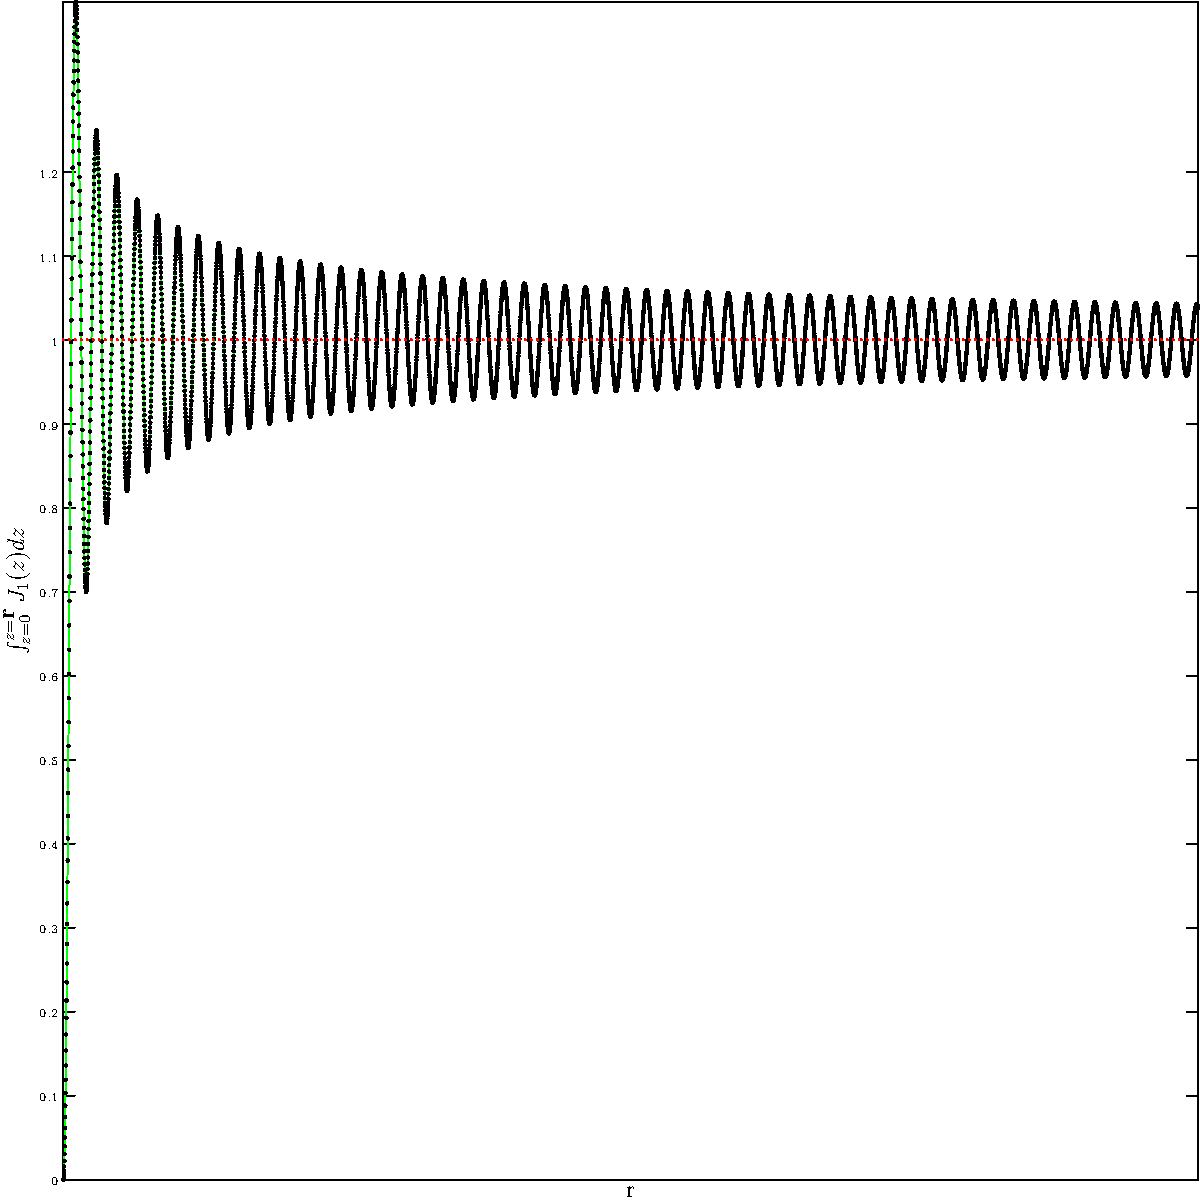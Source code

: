 
import graph;

size(600,600,IgnoreAspect);

real[] x = {0, 0.05, 0.1, 0.15, 0.2, 0.25, 0.3, 0.35, 0.4, 0.45, 0.5, 0.55, 0.6, 0.65, 0.7, 0.75, 0.8, 0.85, 0.9, 0.95, 1, 1.05, 1.1, 1.15, 1.2, 1.25, 1.3, 1.35, 1.4, 1.45, 1.5, 1.55, 1.6, 1.65, 1.7, 1.75, 1.8, 1.85, 1.9, 1.95, 2, 2.05, 2.1, 2.15, 2.2, 2.25, 2.3, 2.35, 2.4, 2.45, 2.5, 2.55, 2.6, 2.65, 2.7, 2.75, 2.8, 2.85, 2.9, 2.95, 3, 3.05, 3.1, 3.15, 3.2, 3.25, 3.3, 3.35, 3.4, 3.45, 3.5, 3.55, 3.6, 3.65, 3.7, 3.75, 3.8, 3.85, 3.9, 3.95, 4, 4.05, 4.1, 4.15, 4.2, 4.25, 4.3, 4.35, 4.4, 4.45, 4.5, 4.55, 4.6, 4.65, 4.7, 4.75, 4.8, 4.85, 4.9, 4.95, 5, 5.05, 5.1, 5.15, 5.2, 5.25, 5.3, 5.35, 5.4, 5.45, 5.5, 5.55, 5.6, 5.65, 5.7, 5.75, 5.8, 5.85, 5.9, 5.95, 6, 6.05, 6.1, 6.15, 6.2, 6.25, 6.3, 6.35, 6.4, 6.45, 6.5, 6.55, 6.6, 6.65, 6.7, 6.75, 6.8, 6.85, 6.9, 6.95, 7, 7.05, 7.1, 7.15, 7.2, 7.25, 7.3, 7.35, 7.4, 7.45, 7.5, 7.55, 7.6, 7.65, 7.7, 7.75, 7.8, 7.85, 7.9, 7.95, 8, 8.05, 8.1, 8.15, 8.2, 8.25, 8.3, 8.35, 8.4, 8.45, 8.5, 8.55, 8.6, 8.65, 8.7, 8.75, 8.8, 8.85, 8.9, 8.95, 9, 9.05, 9.1, 9.15, 9.2, 9.25, 9.3, 9.35, 9.4, 9.45, 9.5, 9.55, 9.6, 9.65, 9.7, 9.75, 9.8, 9.85, 9.9, 9.95, 10, 10.05, 10.1, 10.15, 10.2, 10.25, 10.3, 10.35, 10.4, 10.45, 10.5, 10.55, 10.6, 10.65, 10.7, 10.75, 10.8, 10.85, 10.9, 10.95, 11, 11.05, 11.1, 11.15, 11.2, 11.25, 11.3, 11.35, 11.4, 11.45, 11.5, 11.55, 11.6, 11.65, 11.7, 11.75, 11.8, 11.85, 11.9, 11.95, 12, 12.05, 12.1, 12.15, 12.2, 12.25, 12.3, 12.35, 12.4, 12.45, 12.5, 12.55, 12.6, 12.65, 12.7, 12.75, 12.8, 12.85, 12.9, 12.95, 13, 13.05, 13.1, 13.15, 13.2, 13.25, 13.3, 13.35, 13.4, 13.45, 13.5, 13.55, 13.6, 13.65, 13.7, 13.75, 13.8, 13.85, 13.9, 13.95, 14, 14.05, 14.1, 14.15, 14.2, 14.25, 14.3, 14.35, 14.4, 14.45, 14.5, 14.55, 14.6, 14.65, 14.7, 14.75, 14.8, 14.85, 14.9, 14.95, 15, 15.05, 15.1, 15.15, 15.2, 15.25, 15.3, 15.35, 15.4, 15.45, 15.5, 15.55, 15.6, 15.65, 15.7, 15.75, 15.8, 15.85, 15.9, 15.95, 16, 16.05, 16.1, 16.15, 16.2, 16.25, 16.3, 16.35, 16.4, 16.45, 16.5, 16.55, 16.6, 16.65, 16.7, 16.75, 16.8, 16.85, 16.9, 16.95, 17, 17.05, 17.1, 17.15, 17.2, 17.25, 17.3, 17.35, 17.4, 17.45, 17.5, 17.55, 17.6, 17.65, 17.7, 17.75, 17.8, 17.85, 17.9, 17.95, 18, 18.05, 18.1, 18.15, 18.2, 18.25, 18.3, 18.35, 18.4, 18.45, 18.5, 18.55, 18.6, 18.65, 18.7, 18.75, 18.8, 18.85, 18.9, 18.95, 19, 19.05, 19.1, 19.15, 19.2, 19.25, 19.3, 19.35, 19.4, 19.45, 19.5, 19.55, 19.6, 19.65, 19.7, 19.75, 19.8, 19.85, 19.9, 19.95, 20, 20.05, 20.1, 20.15, 20.2, 20.25, 20.3, 20.35, 20.4, 20.45, 20.5, 20.55, 20.6, 20.65, 20.7, 20.75, 20.8, 20.85, 20.9, 20.95, 21, 21.05, 21.1, 21.15, 21.2, 21.25, 21.3, 21.35, 21.4, 21.45, 21.5, 21.55, 21.6, 21.65, 21.7, 21.75, 21.8, 21.85, 21.9, 21.95, 22, 22.05, 22.1, 22.15, 22.2, 22.25, 22.3, 22.35, 22.4, 22.45, 22.5, 22.55, 22.6, 22.65, 22.7, 22.75, 22.8, 22.85, 22.9, 22.95, 23, 23.05, 23.1, 23.15, 23.2, 23.25, 23.3, 23.35, 23.4, 23.45, 23.5, 23.55, 23.6, 23.65, 23.7, 23.75, 23.8, 23.85, 23.9, 23.95, 24, 24.05, 24.1, 24.15, 24.2, 24.25, 24.3, 24.35, 24.4, 24.45, 24.5, 24.55, 24.6, 24.65, 24.7, 24.75, 24.8, 24.85, 24.9, 24.95, 25, 25.05, 25.1, 25.15, 25.2, 25.25, 25.3, 25.35, 25.4, 25.45, 25.5, 25.55, 25.6, 25.65, 25.7, 25.75, 25.8, 25.85, 25.9, 25.95, 26, 26.05, 26.1, 26.15, 26.2, 26.25, 26.3, 26.35, 26.4, 26.45, 26.5, 26.55, 26.6, 26.65, 26.7, 26.75, 26.8, 26.85, 26.9, 26.95, 27, 27.05, 27.1, 27.15, 27.2, 27.25, 27.3, 27.35, 27.4, 27.45, 27.5, 27.55, 27.6, 27.65, 27.7, 27.75, 27.8, 27.85, 27.9, 27.95, 28, 28.05, 28.1, 28.15, 28.2, 28.25, 28.3, 28.35, 28.4, 28.45, 28.5, 28.55, 28.6, 28.65, 28.7, 28.75, 28.8, 28.85, 28.9, 28.95, 29, 29.05, 29.1, 29.15, 29.2, 29.25, 29.3, 29.35, 29.4, 29.45, 29.5, 29.55, 29.6, 29.65, 29.7, 29.75, 29.8, 29.85, 29.9, 29.95, 30, 30.05, 30.1, 30.15, 30.2, 30.25, 30.3, 30.35, 30.4, 30.45, 30.5, 30.55, 30.6, 30.65, 30.7, 30.75, 30.8, 30.85, 30.9, 30.95, 31, 31.05, 31.1, 31.15, 31.2, 31.25, 31.3, 31.35, 31.4, 31.45, 31.5, 31.55, 31.6, 31.65, 31.7, 31.75, 31.8, 31.85, 31.9, 31.95, 32, 32.05, 32.1, 32.15, 32.2, 32.25, 32.3, 32.35, 32.4, 32.45, 32.5, 32.55, 32.6, 32.65, 32.7, 32.75, 32.8, 32.85, 32.9, 32.95, 33, 33.05, 33.1, 33.15, 33.2, 33.25, 33.3, 33.35, 33.4, 33.45, 33.5, 33.55, 33.6, 33.65, 33.7, 33.75, 33.8, 33.85, 33.9, 33.95, 34, 34.05, 34.1, 34.15, 34.2, 34.25, 34.3, 34.35, 34.4, 34.45, 34.5, 34.55, 34.6, 34.65, 34.7, 34.75, 34.8, 34.85, 34.9, 34.95, 35, 35.05, 35.1, 35.15, 35.2, 35.25, 35.3, 35.35, 35.4, 35.45, 35.5, 35.55, 35.6, 35.65, 35.7, 35.75, 35.8, 35.85, 35.9, 35.95, 36, 36.05, 36.1, 36.15, 36.2, 36.25, 36.3, 36.35, 36.4, 36.45, 36.5, 36.55, 36.6, 36.65, 36.7, 36.75, 36.8, 36.85, 36.9, 36.95, 37, 37.05, 37.1, 37.15, 37.2, 37.25, 37.3, 37.35, 37.4, 37.45, 37.5, 37.55, 37.6, 37.65, 37.7, 37.75, 37.8, 37.85, 37.9, 37.95, 38, 38.05, 38.1, 38.15, 38.2, 38.25, 38.3, 38.35, 38.4, 38.45, 38.5, 38.55, 38.6, 38.65, 38.7, 38.75, 38.8, 38.85, 38.9, 38.95, 39, 39.05, 39.1, 39.15, 39.2, 39.25, 39.3, 39.35, 39.4, 39.45, 39.5, 39.55, 39.6, 39.65, 39.7, 39.75, 39.8, 39.85, 39.9, 39.95, 40, 40.05, 40.1, 40.15, 40.2, 40.25, 40.3, 40.35, 40.4, 40.45, 40.5, 40.55, 40.6, 40.65, 40.7, 40.75, 40.8, 40.85, 40.9, 40.95, 41, 41.05, 41.1, 41.15, 41.2, 41.25, 41.3, 41.35, 41.4, 41.45, 41.5, 41.55, 41.6, 41.65, 41.7, 41.75, 41.8, 41.85, 41.9, 41.95, 42, 42.05, 42.1, 42.15, 42.2, 42.25, 42.3, 42.35, 42.4, 42.45, 42.5, 42.55, 42.6, 42.65, 42.7, 42.75, 42.8, 42.85, 42.9, 42.95, 43, 43.05, 43.1, 43.15, 43.2, 43.25, 43.3, 43.35, 43.4, 43.45, 43.5, 43.55, 43.6, 43.65, 43.7, 43.75, 43.8, 43.85, 43.9, 43.95, 44, 44.05, 44.1, 44.15, 44.2, 44.25, 44.3, 44.35, 44.4, 44.45, 44.5, 44.55, 44.6, 44.65, 44.7, 44.75, 44.8, 44.85, 44.9, 44.95, 45, 45.05, 45.1, 45.15, 45.2, 45.25, 45.3, 45.35, 45.4, 45.45, 45.5, 45.55, 45.6, 45.65, 45.7, 45.75, 45.8, 45.85, 45.9, 45.95, 46, 46.05, 46.1, 46.15, 46.2, 46.25, 46.3, 46.35, 46.4, 46.45, 46.5, 46.55, 46.6, 46.65, 46.7, 46.75, 46.8, 46.85, 46.9, 46.95, 47, 47.05, 47.1, 47.15, 47.2, 47.25, 47.3, 47.35, 47.4, 47.45, 47.5, 47.55, 47.6, 47.65, 47.7, 47.75, 47.8, 47.85, 47.9, 47.95, 48, 48.05, 48.1, 48.15, 48.2, 48.25, 48.3, 48.35, 48.4, 48.45, 48.5, 48.55, 48.6, 48.65, 48.7, 48.75, 48.8, 48.85, 48.9, 48.95, 49, 49.05, 49.1, 49.15, 49.2, 49.25, 49.3, 49.35, 49.4, 49.45, 49.5, 49.55, 49.6, 49.65, 49.7, 49.75, 49.8, 49.85, 49.9, 49.95, 50, 50.05, 50.1, 50.15, 50.2, 50.25, 50.3, 50.35, 50.4, 50.45, 50.5, 50.55, 50.6, 50.65, 50.7, 50.75, 50.8, 50.85, 50.9, 50.95, 51, 51.05, 51.1, 51.15, 51.2, 51.25, 51.3, 51.35, 51.4, 51.45, 51.5, 51.55, 51.6, 51.65, 51.7, 51.75, 51.8, 51.85, 51.9, 51.95, 52, 52.05, 52.1, 52.15, 52.2, 52.25, 52.3, 52.35, 52.4, 52.45, 52.5, 52.55, 52.6, 52.65, 52.7, 52.75, 52.8, 52.85, 52.9, 52.95, 53, 53.05, 53.1, 53.15, 53.2, 53.25, 53.3, 53.35, 53.4, 53.45, 53.5, 53.55, 53.6, 53.65, 53.7, 53.75, 53.8, 53.85, 53.9, 53.95, 54, 54.05, 54.1, 54.15, 54.2, 54.25, 54.3, 54.35, 54.4, 54.45, 54.5, 54.55, 54.6, 54.65, 54.7, 54.75, 54.8, 54.85, 54.9, 54.95, 55, 55.05, 55.1, 55.15, 55.2, 55.25, 55.3, 55.35, 55.4, 55.45, 55.5, 55.55, 55.6, 55.65, 55.7, 55.75, 55.8, 55.85, 55.9, 55.95, 56, 56.05, 56.1, 56.15, 56.2, 56.25, 56.3, 56.35, 56.4, 56.45, 56.5, 56.55, 56.6, 56.65, 56.7, 56.75, 56.8, 56.85, 56.9, 56.95, 57, 57.05, 57.1, 57.15, 57.2, 57.25, 57.3, 57.35, 57.4, 57.45, 57.5, 57.55, 57.6, 57.65, 57.7, 57.75, 57.8, 57.85, 57.9, 57.95, 58, 58.05, 58.1, 58.15, 58.2, 58.25, 58.3, 58.35, 58.4, 58.45, 58.5, 58.55, 58.6, 58.65, 58.7, 58.75, 58.8, 58.85, 58.9, 58.95, 59, 59.05, 59.1, 59.15, 59.2, 59.25, 59.3, 59.35, 59.4, 59.45, 59.5, 59.55, 59.6, 59.65, 59.7, 59.75, 59.8, 59.85, 59.9, 59.95, 60, 60.05, 60.1, 60.15, 60.2, 60.25, 60.3, 60.35, 60.4, 60.45, 60.5, 60.55, 60.6, 60.65, 60.7, 60.75, 60.8, 60.85, 60.9, 60.95, 61, 61.05, 61.1, 61.15, 61.2, 61.25, 61.3, 61.35, 61.4, 61.45, 61.5, 61.55, 61.6, 61.65, 61.7, 61.75, 61.8, 61.85, 61.9, 61.95, 62, 62.05, 62.1, 62.15, 62.2, 62.25, 62.3, 62.35, 62.4, 62.45, 62.5, 62.55, 62.6, 62.65, 62.7, 62.75, 62.8, 62.85, 62.9, 62.95, 63, 63.05, 63.1, 63.15, 63.2, 63.25, 63.3, 63.35, 63.4, 63.45, 63.5, 63.55, 63.6, 63.65, 63.7, 63.75, 63.8, 63.85, 63.9, 63.95, 64, 64.05, 64.1, 64.15, 64.2, 64.25, 64.3, 64.35, 64.4, 64.45, 64.5, 64.55, 64.6, 64.65, 64.7, 64.75, 64.8, 64.85, 64.9, 64.95, 65, 65.05, 65.1, 65.15, 65.2, 65.25, 65.3, 65.35, 65.4, 65.45, 65.5, 65.55, 65.6, 65.65, 65.7, 65.75, 65.8, 65.85, 65.9, 65.95, 66, 66.05, 66.1, 66.15, 66.2, 66.25, 66.3, 66.35, 66.4, 66.45, 66.5, 66.55, 66.6, 66.65, 66.7, 66.75, 66.8, 66.85, 66.9, 66.95, 67, 67.05, 67.1, 67.15, 67.2, 67.25, 67.3, 67.35, 67.4, 67.45, 67.5, 67.55, 67.6, 67.65, 67.7, 67.75, 67.8, 67.85, 67.9, 67.95, 68, 68.05, 68.1, 68.15, 68.2, 68.25, 68.3, 68.35, 68.4, 68.45, 68.5, 68.55, 68.6, 68.65, 68.7, 68.75, 68.8, 68.85, 68.9, 68.95, 69, 69.05, 69.1, 69.15, 69.2, 69.25, 69.3, 69.35, 69.4, 69.45, 69.5, 69.55, 69.6, 69.65, 69.7, 69.75, 69.8, 69.85, 69.9, 69.95, 70, 70.05, 70.1, 70.15, 70.2, 70.25, 70.3, 70.35, 70.4, 70.45, 70.5, 70.55, 70.6, 70.65, 70.7, 70.75, 70.8, 70.85, 70.9, 70.95, 71, 71.05, 71.1, 71.15, 71.2, 71.25, 71.3, 71.35, 71.4, 71.45, 71.5, 71.55, 71.6, 71.65, 71.7, 71.75, 71.8, 71.85, 71.9, 71.95, 72, 72.05, 72.1, 72.15, 72.2, 72.25, 72.3, 72.35, 72.4, 72.45, 72.5, 72.55, 72.6, 72.65, 72.7, 72.75, 72.8, 72.85, 72.9, 72.95, 73, 73.05, 73.1, 73.15, 73.2, 73.25, 73.3, 73.35, 73.4, 73.45, 73.5, 73.55, 73.6, 73.65, 73.7, 73.75, 73.8, 73.85, 73.9, 73.95, 74, 74.05, 74.1, 74.15, 74.2, 74.25, 74.3, 74.35, 74.4, 74.45, 74.5, 74.55, 74.6, 74.65, 74.7, 74.75, 74.8, 74.85, 74.9, 74.95, 75, 75.05, 75.1, 75.15, 75.2, 75.25, 75.3, 75.35, 75.4, 75.45, 75.5, 75.55, 75.6, 75.65, 75.7, 75.75, 75.8, 75.85, 75.9, 75.95, 76, 76.05, 76.1, 76.15, 76.2, 76.25, 76.3, 76.35, 76.4, 76.45, 76.5, 76.55, 76.6, 76.65, 76.7, 76.75, 76.8, 76.85, 76.9, 76.95, 77, 77.05, 77.1, 77.15, 77.2, 77.25, 77.3, 77.35, 77.4, 77.45, 77.5, 77.55, 77.6, 77.65, 77.7, 77.75, 77.8, 77.85, 77.9, 77.95, 78, 78.05, 78.1, 78.15, 78.2, 78.25, 78.3, 78.35, 78.4, 78.45, 78.5, 78.55, 78.6, 78.65, 78.7, 78.75, 78.8, 78.85, 78.9, 78.95, 79, 79.05, 79.1, 79.15, 79.2, 79.25, 79.3, 79.35, 79.4, 79.45, 79.5, 79.55, 79.6, 79.65, 79.7, 79.75, 79.8, 79.85, 79.9, 79.95, 80, 80.05, 80.1, 80.15, 80.2, 80.25, 80.3, 80.35, 80.4, 80.45, 80.5, 80.55, 80.6, 80.65, 80.7, 80.75, 80.8, 80.85, 80.9, 80.95, 81, 81.05, 81.1, 81.15, 81.2, 81.25, 81.3, 81.35, 81.4, 81.45, 81.5, 81.55, 81.6, 81.65, 81.7, 81.75, 81.8, 81.85, 81.9, 81.95, 82, 82.05, 82.1, 82.15, 82.2, 82.25, 82.3, 82.35, 82.4, 82.45, 82.5, 82.55, 82.6, 82.65, 82.7, 82.75, 82.8, 82.85, 82.9, 82.95, 83, 83.05, 83.1, 83.15, 83.2, 83.25, 83.3, 83.35, 83.4, 83.45, 83.5, 83.55, 83.6, 83.65, 83.7, 83.75, 83.8, 83.85, 83.9, 83.95, 84, 84.05, 84.1, 84.15, 84.2, 84.25, 84.3, 84.35, 84.4, 84.45, 84.5, 84.55, 84.6, 84.65, 84.7, 84.75, 84.8, 84.85, 84.9, 84.95, 85, 85.05, 85.1, 85.15, 85.2, 85.25, 85.3, 85.35, 85.4, 85.45, 85.5, 85.55, 85.6, 85.65, 85.7, 85.75, 85.8, 85.85, 85.9, 85.95, 86, 86.05, 86.1, 86.15, 86.2, 86.25, 86.3, 86.35, 86.4, 86.45, 86.5, 86.55, 86.6, 86.65, 86.7, 86.75, 86.8, 86.85, 86.9, 86.95, 87, 87.05, 87.1, 87.15, 87.2, 87.25, 87.3, 87.35, 87.4, 87.45, 87.5, 87.55, 87.6, 87.65, 87.7, 87.75, 87.8, 87.85, 87.9, 87.95, 88, 88.05, 88.1, 88.15, 88.2, 88.25, 88.3, 88.35, 88.4, 88.45, 88.5, 88.55, 88.6, 88.65, 88.7, 88.75, 88.8, 88.85, 88.9, 88.95, 89, 89.05, 89.1, 89.15, 89.2, 89.25, 89.3, 89.35, 89.4, 89.45, 89.5, 89.55, 89.6, 89.65, 89.7, 89.75, 89.8, 89.85, 89.9, 89.95, 90, 90.05, 90.1, 90.15, 90.2, 90.25, 90.3, 90.35, 90.4, 90.45, 90.5, 90.55, 90.6, 90.65, 90.7, 90.75, 90.8, 90.85, 90.9, 90.95, 91, 91.05, 91.1, 91.15, 91.2, 91.25, 91.3, 91.35, 91.4, 91.45, 91.5, 91.55, 91.6, 91.65, 91.7, 91.75, 91.8, 91.85, 91.9, 91.95, 92, 92.05, 92.1, 92.15, 92.2, 92.25, 92.3, 92.35, 92.4, 92.45, 92.5, 92.55, 92.6, 92.65, 92.7, 92.75, 92.8, 92.85, 92.9, 92.95, 93, 93.05, 93.1, 93.15, 93.2, 93.25, 93.3, 93.35, 93.4, 93.45, 93.5, 93.55, 93.6, 93.65, 93.7, 93.75, 93.8, 93.85, 93.9, 93.95, 94, 94.05, 94.1, 94.15, 94.2, 94.25, 94.3, 94.35, 94.4, 94.45, 94.5, 94.55, 94.6, 94.65, 94.7, 94.75, 94.8, 94.85, 94.9, 94.95, 95, 95.05, 95.1, 95.15, 95.2, 95.25, 95.3, 95.35, 95.4, 95.45, 95.5, 95.55, 95.6, 95.65, 95.7, 95.75, 95.8, 95.85, 95.9, 95.95, 96, 96.05, 96.1, 96.15, 96.2, 96.25, 96.3, 96.35, 96.4, 96.45, 96.5, 96.55, 96.6, 96.65, 96.7, 96.75, 96.8, 96.85, 96.9, 96.95, 97, 97.05, 97.1, 97.15, 97.2, 97.25, 97.3, 97.35, 97.4, 97.45, 97.5, 97.55, 97.6, 97.65, 97.7, 97.75, 97.8, 97.85, 97.9, 97.95, 98, 98.05, 98.1, 98.15, 98.2, 98.25, 98.3, 98.35, 98.4, 98.45, 98.5, 98.55, 98.6, 98.65, 98.7, 98.75, 98.8, 98.85, 98.9, 98.95, 99, 99.05, 99.1, 99.15, 99.2, 99.25, 99.3, 99.35, 99.4, 99.45, 99.5, 99.55, 99.6, 99.65, 99.7, 99.75, 99.8, 99.85, 99.9, 99.95, 100, 100.05, 100.1, 100.15, 100.2, 100.25, 100.3, 100.35, 100.4, 100.45, 100.5, 100.55, 100.6, 100.65, 100.7, 100.75, 100.8, 100.85, 100.9, 100.95, 101, 101.05, 101.1, 101.15, 101.2, 101.25, 101.3, 101.35, 101.4, 101.45, 101.5, 101.55, 101.6, 101.65, 101.7, 101.75, 101.8, 101.85, 101.9, 101.95, 102, 102.05, 102.1, 102.15, 102.2, 102.25, 102.3, 102.35, 102.4, 102.45, 102.5, 102.55, 102.6, 102.65, 102.7, 102.75, 102.8, 102.85, 102.9, 102.95, 103, 103.05, 103.1, 103.15, 103.2, 103.25, 103.3, 103.35, 103.4, 103.45, 103.5, 103.55, 103.6, 103.65, 103.7, 103.75, 103.8, 103.85, 103.9, 103.95, 104, 104.05, 104.1, 104.15, 104.2, 104.25, 104.3, 104.35, 104.4, 104.45, 104.5, 104.55, 104.6, 104.65, 104.7, 104.75, 104.8, 104.85, 104.9, 104.95, 105, 105.05, 105.1, 105.15, 105.2, 105.25, 105.3, 105.35, 105.4, 105.45, 105.5, 105.55, 105.6, 105.65, 105.7, 105.75, 105.8, 105.85, 105.9, 105.95, 106, 106.05, 106.1, 106.15, 106.2, 106.25, 106.3, 106.35, 106.4, 106.45, 106.5, 106.55, 106.6, 106.65, 106.7, 106.75, 106.8, 106.85, 106.9, 106.95, 107, 107.05, 107.1, 107.15, 107.2, 107.25, 107.3, 107.35, 107.4, 107.45, 107.5, 107.55, 107.6, 107.65, 107.7, 107.75, 107.8, 107.85, 107.9, 107.95, 108, 108.05, 108.1, 108.15, 108.2, 108.25, 108.3, 108.35, 108.4, 108.45, 108.5, 108.55, 108.6, 108.65, 108.7, 108.75, 108.8, 108.85, 108.9, 108.95, 109, 109.05, 109.1, 109.15, 109.2, 109.25, 109.3, 109.35, 109.4, 109.45, 109.5, 109.55, 109.6, 109.65, 109.7, 109.75, 109.8, 109.85, 109.9, 109.95, 110, 110.05, 110.1, 110.15, 110.2, 110.25, 110.3, 110.35, 110.4, 110.45, 110.5, 110.55, 110.6, 110.65, 110.7, 110.75, 110.8, 110.85, 110.9, 110.95, 111, 111.05, 111.1, 111.15, 111.2, 111.25, 111.3, 111.35, 111.4, 111.45, 111.5, 111.55, 111.6, 111.65, 111.7, 111.75, 111.8, 111.85, 111.9, 111.95, 112, 112.05, 112.1, 112.15, 112.2, 112.25, 112.3, 112.35, 112.4, 112.45, 112.5, 112.55, 112.6, 112.65, 112.7, 112.75, 112.8, 112.85, 112.9, 112.95, 113, 113.05, 113.1, 113.15, 113.2, 113.25, 113.3, 113.35, 113.4, 113.45, 113.5, 113.55, 113.6, 113.65, 113.7, 113.75, 113.8, 113.85, 113.9, 113.95, 114, 114.05, 114.1, 114.15, 114.2, 114.25, 114.3, 114.35, 114.4, 114.45, 114.5, 114.55, 114.6, 114.65, 114.7, 114.75, 114.8, 114.85, 114.9, 114.95, 115, 115.05, 115.1, 115.15, 115.2, 115.25, 115.3, 115.35, 115.4, 115.45, 115.5, 115.55, 115.6, 115.65, 115.7, 115.75, 115.8, 115.85, 115.9, 115.95, 116, 116.05, 116.1, 116.15, 116.2, 116.25, 116.3, 116.35, 116.4, 116.45, 116.5, 116.55, 116.6, 116.65, 116.7, 116.75, 116.8, 116.85, 116.9, 116.95, 117, 117.05, 117.1, 117.15, 117.2, 117.25, 117.3, 117.35, 117.4, 117.45, 117.5, 117.55, 117.6, 117.65, 117.7, 117.75, 117.8, 117.85, 117.9, 117.95, 118, 118.05, 118.1, 118.15, 118.2, 118.25, 118.3, 118.35, 118.4, 118.45, 118.5, 118.55, 118.6, 118.65, 118.7, 118.75, 118.8, 118.85, 118.9, 118.95, 119, 119.05, 119.1, 119.15, 119.2, 119.25, 119.3, 119.35, 119.4, 119.45, 119.5, 119.55, 119.6, 119.65, 119.7, 119.75, 119.8, 119.85, 119.9, 119.95, 120, 120.05, 120.1, 120.15, 120.2, 120.25, 120.3, 120.35, 120.4, 120.45, 120.5, 120.55, 120.6, 120.65, 120.7, 120.75, 120.8, 120.85, 120.9, 120.95, 121, 121.05, 121.1, 121.15, 121.2, 121.25, 121.3, 121.35, 121.4, 121.45, 121.5, 121.55, 121.6, 121.65, 121.7, 121.75, 121.8, 121.85, 121.9, 121.95, 122, 122.05, 122.1, 122.15, 122.2, 122.25, 122.3, 122.35, 122.4, 122.45, 122.5, 122.55, 122.6, 122.65, 122.7, 122.75, 122.8, 122.85, 122.9, 122.95, 123, 123.05, 123.1, 123.15, 123.2, 123.25, 123.3, 123.35, 123.4, 123.45, 123.5, 123.55, 123.6, 123.65, 123.7, 123.75, 123.8, 123.85, 123.9, 123.95, 124, 124.05, 124.1, 124.15, 124.2, 124.25, 124.3, 124.35, 124.4, 124.45, 124.5, 124.55, 124.6, 124.65, 124.7, 124.75, 124.8, 124.85, 124.9, 124.95, 125, 125.05, 125.1, 125.15, 125.2, 125.25, 125.3, 125.35, 125.4, 125.45, 125.5, 125.55, 125.6, 125.65, 125.7, 125.75, 125.8, 125.85, 125.9, 125.95, 126, 126.05, 126.1, 126.15, 126.2, 126.25, 126.3, 126.35, 126.4, 126.45, 126.5, 126.55, 126.6, 126.65, 126.7, 126.75, 126.8, 126.85, 126.9, 126.95, 127, 127.05, 127.1, 127.15, 127.2, 127.25, 127.3, 127.35, 127.4, 127.45, 127.5, 127.55, 127.6, 127.65, 127.7, 127.75, 127.8, 127.85, 127.9, 127.95, 128, 128.05, 128.1, 128.15, 128.2, 128.25, 128.3, 128.35, 128.4, 128.45, 128.5, 128.55, 128.6, 128.65, 128.7, 128.75, 128.8, 128.85, 128.9, 128.95, 129, 129.05, 129.1, 129.15, 129.2, 129.25, 129.3, 129.35, 129.4, 129.45, 129.5, 129.55, 129.6, 129.65, 129.7, 129.75, 129.8, 129.85, 129.9, 129.95, 130, 130.05, 130.1, 130.15, 130.2, 130.25, 130.3, 130.35, 130.4, 130.45, 130.5, 130.55, 130.6, 130.65, 130.7, 130.75, 130.8, 130.85, 130.9, 130.95, 131, 131.05, 131.1, 131.15, 131.2, 131.25, 131.3, 131.35, 131.4, 131.45, 131.5, 131.55, 131.6, 131.65, 131.7, 131.75, 131.8, 131.85, 131.9, 131.95, 132, 132.05, 132.1, 132.15, 132.2, 132.25, 132.3, 132.35, 132.4, 132.45, 132.5, 132.55, 132.6, 132.65, 132.7, 132.75, 132.8, 132.85, 132.9, 132.95, 133, 133.05, 133.1, 133.15, 133.2, 133.25, 133.3, 133.35, 133.4, 133.45, 133.5, 133.55, 133.6, 133.65, 133.7, 133.75, 133.8, 133.85, 133.9, 133.95, 134, 134.05, 134.1, 134.15, 134.2, 134.25, 134.3, 134.35, 134.4, 134.45, 134.5, 134.55, 134.6, 134.65, 134.7, 134.75, 134.8, 134.85, 134.9, 134.95, 135, 135.05, 135.1, 135.15, 135.2, 135.25, 135.3, 135.35, 135.4, 135.45, 135.5, 135.55, 135.6, 135.65, 135.7, 135.75, 135.8, 135.85, 135.9, 135.95, 136, 136.05, 136.1, 136.15, 136.2, 136.25, 136.3, 136.35, 136.4, 136.45, 136.5, 136.55, 136.6, 136.65, 136.7, 136.75, 136.8, 136.85, 136.9, 136.95, 137, 137.05, 137.1, 137.15, 137.2, 137.25, 137.3, 137.35, 137.4, 137.45, 137.5, 137.55, 137.6, 137.65, 137.7, 137.75, 137.8, 137.85, 137.9, 137.95, 138, 138.05, 138.1, 138.15, 138.2, 138.25, 138.3, 138.35, 138.4, 138.45, 138.5, 138.55, 138.6, 138.65, 138.7, 138.75, 138.8, 138.85, 138.9, 138.95, 139, 139.05, 139.1, 139.15, 139.2, 139.25, 139.3, 139.35, 139.4, 139.45, 139.5, 139.55, 139.6, 139.65, 139.7, 139.75, 139.8, 139.85, 139.9, 139.95, 140, 140.05, 140.1, 140.15, 140.2, 140.25, 140.3, 140.35, 140.4, 140.45, 140.5, 140.55, 140.6, 140.65, 140.7, 140.75, 140.8, 140.85, 140.9, 140.95, 141, 141.05, 141.1, 141.15, 141.2, 141.25, 141.3, 141.35, 141.4, 141.45, 141.5, 141.55, 141.6, 141.65, 141.7, 141.75, 141.8, 141.85, 141.9, 141.95, 142, 142.05, 142.1, 142.15, 142.2, 142.25, 142.3, 142.35, 142.4, 142.45, 142.5, 142.55, 142.6, 142.65, 142.7, 142.75, 142.8, 142.85, 142.9, 142.95, 143, 143.05, 143.1, 143.15, 143.2, 143.25, 143.3, 143.35, 143.4, 143.45, 143.5, 143.55, 143.6, 143.65, 143.7, 143.75, 143.8, 143.85, 143.9, 143.95, 144, 144.05, 144.1, 144.15, 144.2, 144.25, 144.3, 144.35, 144.4, 144.45, 144.5, 144.55, 144.6, 144.65, 144.7, 144.75, 144.8, 144.85, 144.9, 144.95, 145, 145.05, 145.1, 145.15, 145.2, 145.25, 145.3, 145.35, 145.4, 145.45, 145.5, 145.55, 145.6, 145.65, 145.7, 145.75, 145.8, 145.85, 145.9, 145.95, 146, 146.05, 146.1, 146.15, 146.2, 146.25, 146.3, 146.35, 146.4, 146.45, 146.5, 146.55, 146.6, 146.65, 146.7, 146.75, 146.8, 146.85, 146.9, 146.95, 147, 147.05, 147.1, 147.15, 147.2, 147.25, 147.3, 147.35, 147.4, 147.45, 147.5, 147.55, 147.6, 147.65, 147.7, 147.75, 147.8, 147.85, 147.9, 147.95, 148, 148.05, 148.1, 148.15, 148.2, 148.25, 148.3, 148.35, 148.4, 148.45, 148.5, 148.55, 148.6, 148.65, 148.7, 148.75, 148.8, 148.85, 148.9, 148.95, 149, 149.05, 149.1, 149.15, 149.2, 149.25, 149.3, 149.35, 149.4, 149.45, 149.5, 149.55, 149.6, 149.65, 149.7, 149.75, 149.8, 149.85, 149.9, 149.95, 150, 150.05, 150.1, 150.15, 150.2, 150.25, 150.3, 150.35, 150.4, 150.45, 150.5, 150.55, 150.6, 150.65, 150.7, 150.75, 150.8, 150.85, 150.9, 150.95, 151, 151.05, 151.1, 151.15, 151.2, 151.25, 151.3, 151.35, 151.4, 151.45, 151.5, 151.55, 151.6, 151.65, 151.7, 151.75, 151.8, 151.85, 151.9, 151.95, 152, 152.05, 152.1, 152.15, 152.2, 152.25, 152.3, 152.35, 152.4, 152.45, 152.5, 152.55, 152.6, 152.65, 152.7, 152.75, 152.8, 152.85, 152.9, 152.95, 153, 153.05, 153.1, 153.15, 153.2, 153.25, 153.3, 153.35, 153.4, 153.45, 153.5, 153.55, 153.6, 153.65, 153.7, 153.75, 153.8, 153.85, 153.9, 153.95, 154, 154.05, 154.1, 154.15, 154.2, 154.25, 154.3, 154.35, 154.4, 154.45, 154.5, 154.55, 154.6, 154.65, 154.7, 154.75, 154.8, 154.85, 154.9, 154.95, 155, 155.05, 155.1, 155.15, 155.2, 155.25, 155.3, 155.35, 155.4, 155.45, 155.5, 155.55, 155.6, 155.65, 155.7, 155.75, 155.8, 155.85, 155.9, 155.95, 156, 156.05, 156.1, 156.15, 156.2, 156.25, 156.3, 156.35, 156.4, 156.45, 156.5, 156.55, 156.6, 156.65, 156.7, 156.75, 156.8, 156.85, 156.9, 156.95, 157, 157.05, 157.1, 157.15, 157.2, 157.25, 157.3, 157.35, 157.4, 157.45, 157.5, 157.55, 157.6, 157.65, 157.7, 157.75, 157.8, 157.85, 157.9, 157.95, 158, 158.05, 158.1, 158.15, 158.2, 158.25, 158.3, 158.35, 158.4, 158.45, 158.5, 158.55, 158.6, 158.65, 158.7, 158.75, 158.8, 158.85, 158.9, 158.95, 159, 159.05, 159.1, 159.15, 159.2, 159.25, 159.3, 159.35, 159.4, 159.45, 159.5, 159.55, 159.6, 159.65, 159.7, 159.75, 159.8, 159.85, 159.9, 159.95, 160, 160.05, 160.1, 160.15, 160.2, 160.25, 160.3, 160.35, 160.4, 160.45, 160.5, 160.55, 160.6, 160.65, 160.7, 160.75, 160.8, 160.85, 160.9, 160.95, 161, 161.05, 161.1, 161.15, 161.2, 161.25, 161.3, 161.35, 161.4, 161.45, 161.5, 161.55, 161.6, 161.65, 161.7, 161.75, 161.8, 161.85, 161.9, 161.95, 162, 162.05, 162.1, 162.15, 162.2, 162.25, 162.3, 162.35, 162.4, 162.45, 162.5, 162.55, 162.6, 162.65, 162.7, 162.75, 162.8, 162.85, 162.9, 162.95, 163, 163.05, 163.1, 163.15, 163.2, 163.25, 163.3, 163.35, 163.4, 163.45, 163.5, 163.55, 163.6, 163.65, 163.7, 163.75, 163.8, 163.85, 163.9, 163.95, 164, 164.05, 164.1, 164.15, 164.2, 164.25, 164.3, 164.35, 164.4, 164.45, 164.5, 164.55, 164.6, 164.65, 164.7, 164.75, 164.8, 164.85, 164.9, 164.95, 165, 165.05, 165.1, 165.15, 165.2, 165.25, 165.3, 165.35, 165.4, 165.45, 165.5, 165.55, 165.6, 165.65, 165.7, 165.75, 165.8, 165.85, 165.9, 165.95, 166, 166.05, 166.1, 166.15, 166.2, 166.25, 166.3, 166.35, 166.4, 166.45, 166.5, 166.55, 166.6, 166.65, 166.7, 166.75, 166.8, 166.85, 166.9, 166.95, 167, 167.05, 167.1, 167.15, 167.2, 167.25, 167.3, 167.35, 167.4, 167.45, 167.5, 167.55, 167.6, 167.65, 167.7, 167.75, 167.8, 167.85, 167.9, 167.95, 168, 168.05, 168.1, 168.15, 168.2, 168.25, 168.3, 168.35, 168.4, 168.45, 168.5, 168.55, 168.6, 168.65, 168.7, 168.75, 168.8, 168.85, 168.9, 168.95, 169, 169.05, 169.1, 169.15, 169.2, 169.25, 169.3, 169.35, 169.4, 169.45, 169.5, 169.55, 169.6, 169.65, 169.7, 169.75, 169.8, 169.85, 169.9, 169.95, 170, 170.05, 170.1, 170.15, 170.2, 170.25, 170.3, 170.35, 170.4, 170.45, 170.5, 170.55, 170.6, 170.65, 170.7, 170.75, 170.8, 170.85, 170.9, 170.95, 171, 171.05, 171.1, 171.15, 171.2, 171.25, 171.3, 171.35, 171.4, 171.45, 171.5, 171.55, 171.6, 171.65, 171.7, 171.75, 171.8, 171.85, 171.9, 171.95, 172, 172.05, 172.1, 172.15, 172.2, 172.25, 172.3, 172.35, 172.4, 172.45, 172.5, 172.55, 172.6, 172.65, 172.7, 172.75, 172.8, 172.85, 172.9, 172.95, 173, 173.05, 173.1, 173.15, 173.2, 173.25, 173.3, 173.35, 173.4, 173.45, 173.5, 173.55, 173.6, 173.65, 173.7, 173.75, 173.8, 173.85, 173.9, 173.95, 174, 174.05, 174.1, 174.15, 174.2, 174.25, 174.3, 174.35, 174.4, 174.45, 174.5, 174.55, 174.6, 174.65, 174.7, 174.75, 174.8, 174.85, 174.9, 174.95, 175, 175.05, 175.1, 175.15, 175.2, 175.25, 175.3, 175.35, 175.4, 175.45, 175.5, 175.55, 175.6, 175.65, 175.7, 175.75, 175.8, 175.85, 175.9, 175.95, 176, 176.05, 176.1, 176.15, 176.2, 176.25, 176.3, 176.35, 176.4, 176.45, 176.5, 176.55, 176.6, 176.65, 176.7, 176.75, 176.8, 176.85, 176.9, 176.95, 177, 177.05, 177.1, 177.15, 177.2, 177.25, 177.3, 177.35, 177.4, 177.45, 177.5, 177.55, 177.6, 177.65, 177.7, 177.75, 177.8, 177.85, 177.9, 177.95, 178, 178.05, 178.1, 178.15, 178.2, 178.25, 178.3, 178.35, 178.4, 178.45, 178.5, 178.55, 178.6, 178.65, 178.7, 178.75, 178.8, 178.85, 178.9, 178.95, 179, 179.05, 179.1, 179.15, 179.2, 179.25, 179.3, 179.35, 179.4, 179.45, 179.5, 179.55, 179.6, 179.65, 179.7, 179.75, 179.8, 179.85, 179.9, 179.95, 180, 180.05, 180.1, 180.15, 180.2, 180.25, 180.3, 180.35, 180.4, 180.45, 180.5, 180.55, 180.6, 180.65, 180.7, 180.75, 180.8, 180.85, 180.9, 180.95, 181, 181.05, 181.1, 181.15, 181.2, 181.25, 181.3, 181.35, 181.4, 181.45, 181.5, 181.55, 181.6, 181.65, 181.7, 181.75, 181.8, 181.85, 181.9, 181.95, 182, 182.05, 182.1, 182.15, 182.2, 182.25, 182.3, 182.35, 182.4, 182.45, 182.5, 182.55, 182.6, 182.65, 182.7, 182.75, 182.8, 182.85, 182.9, 182.95, 183, 183.05, 183.1, 183.15, 183.2, 183.25, 183.3, 183.35, 183.4, 183.45, 183.5, 183.55, 183.6, 183.65, 183.7, 183.75, 183.8, 183.85, 183.9, 183.95, 184, 184.05, 184.1, 184.15, 184.2, 184.25, 184.3, 184.35, 184.4, 184.45, 184.5, 184.55, 184.6, 184.65, 184.7, 184.75, 184.8, 184.85, 184.9, 184.95, 185, 185.05, 185.1, 185.15, 185.2, 185.25, 185.3, 185.35, 185.4, 185.45, 185.5, 185.55, 185.6, 185.65, 185.7, 185.75, 185.8, 185.85, 185.9, 185.95, 186, 186.05, 186.1, 186.15, 186.2, 186.25, 186.3, 186.35, 186.4, 186.45, 186.5, 186.55, 186.6, 186.65, 186.7, 186.75, 186.8, 186.85, 186.9, 186.95, 187, 187.05, 187.1, 187.15, 187.2, 187.25, 187.3, 187.35, 187.4, 187.45, 187.5, 187.55, 187.6, 187.65, 187.7, 187.75, 187.8, 187.85, 187.9, 187.95, 188, 188.05, 188.1, 188.15, 188.2, 188.25, 188.3, 188.35, 188.4, 188.45, 188.5, 188.55, 188.6, 188.65, 188.7, 188.75, 188.8, 188.85, 188.9, 188.95, 189, 189.05, 189.1, 189.15, 189.2, 189.25, 189.3, 189.35, 189.4, 189.45, 189.5, 189.55, 189.6, 189.65, 189.7, 189.75, 189.8, 189.85, 189.9, 189.95, 190, 190.05, 190.1, 190.15, 190.2, 190.25, 190.3, 190.35, 190.4, 190.45, 190.5, 190.55, 190.6, 190.65, 190.7, 190.75, 190.8, 190.85, 190.9, 190.95, 191, 191.05, 191.1, 191.15, 191.2, 191.25, 191.3, 191.35, 191.4, 191.45, 191.5, 191.55, 191.6, 191.65, 191.7, 191.75, 191.8, 191.85, 191.9, 191.95, 192, 192.05, 192.1, 192.15, 192.2, 192.25, 192.3, 192.35, 192.4, 192.45, 192.5, 192.55, 192.6, 192.65, 192.7, 192.75, 192.8, 192.85, 192.9, 192.95, 193, 193.05, 193.1, 193.15, 193.2, 193.25, 193.3, 193.35, 193.4, 193.45, 193.5, 193.55, 193.6, 193.65, 193.7, 193.75, 193.8, 193.85, 193.9, 193.95, 194, 194.05, 194.1, 194.15, 194.2, 194.25, 194.3, 194.35, 194.4, 194.45, 194.5, 194.55, 194.6, 194.65, 194.7, 194.75, 194.8, 194.85, 194.9, 194.95, 195, 195.05, 195.1, 195.15, 195.2, 195.25, 195.3, 195.35, 195.4, 195.45, 195.5, 195.55, 195.6, 195.65, 195.7, 195.75, 195.8, 195.85, 195.9, 195.95, 196, 196.05, 196.1, 196.15, 196.2, 196.25, 196.3, 196.35, 196.4, 196.45, 196.5, 196.55, 196.6, 196.65, 196.7, 196.75, 196.8, 196.85, 196.9, 196.95, 197, 197.05, 197.1, 197.15, 197.2, 197.25, 197.3, 197.35, 197.4, 197.45, 197.5, 197.55, 197.6, 197.65, 197.7, 197.75, 197.8, 197.85, 197.9, 197.95, 198, 198.05, 198.1, 198.15, 198.2, 198.25, 198.3, 198.35, 198.4, 198.45, 198.5, 198.55, 198.6, 198.65, 198.7, 198.75, 198.8, 198.85, 198.9, 198.95, 199, 199.05, 199.1, 199.15, 199.2, 199.25, 199.3, 199.35, 199.4, 199.45, 199.5, 199.55, 199.6, 199.65, 199.7, 199.75, 199.8, 199.85, 199.9, 199.95, 200, 200.05, 200.1, 200.15, 200.2, 200.25, 200.3, 200.35, 200.4, 200.45, 200.5, 200.55, 200.6, 200.65, 200.7, 200.75, 200.8, 200.85, 200.9, 200.95, 201, 201.05, 201.1, 201.15, 201.2, 201.25, 201.3, 201.35, 201.4, 201.45, 201.5, 201.55, 201.6, 201.65, 201.7, 201.75, 201.8, 201.85, 201.9, 201.95, 202, 202.05, 202.1, 202.15, 202.2, 202.25, 202.3, 202.35, 202.4, 202.45, 202.5, 202.55, 202.6, 202.65, 202.7, 202.75, 202.8, 202.85, 202.9, 202.95, 203, 203.05, 203.1, 203.15, 203.2, 203.25, 203.3, 203.35, 203.4, 203.45, 203.5, 203.55, 203.6, 203.65, 203.7, 203.75, 203.8, 203.85, 203.9, 203.95, 204, 204.05, 204.1, 204.15, 204.2, 204.25, 204.3, 204.35, 204.4, 204.45, 204.5, 204.55, 204.6, 204.65, 204.7, 204.75, 204.8, 204.85, 204.9, 204.95, 205, 205.05, 205.1, 205.15, 205.2, 205.25, 205.3, 205.35, 205.4, 205.45, 205.5, 205.55, 205.6, 205.65, 205.7, 205.75, 205.8, 205.85, 205.9, 205.95, 206, 206.05, 206.1, 206.15, 206.2, 206.25, 206.3, 206.35, 206.4, 206.45, 206.5, 206.55, 206.6, 206.65, 206.7, 206.75, 206.8, 206.85, 206.9, 206.95, 207, 207.05, 207.1, 207.15, 207.2, 207.25, 207.3, 207.35, 207.4, 207.45, 207.5, 207.55, 207.6, 207.65, 207.7, 207.75, 207.8, 207.85, 207.9, 207.95, 208, 208.05, 208.1, 208.15, 208.2, 208.25, 208.3, 208.35, 208.4, 208.45, 208.5, 208.55, 208.6, 208.65, 208.7, 208.75, 208.8, 208.85, 208.9, 208.95, 209, 209.05, 209.1, 209.15, 209.2, 209.25, 209.3, 209.35, 209.4, 209.45, 209.5, 209.55, 209.6, 209.65, 209.7, 209.75, 209.8, 209.85, 209.9, 209.95, 210, 210.05, 210.1, 210.15, 210.2, 210.25, 210.3, 210.35, 210.4, 210.45, 210.5, 210.55, 210.6, 210.65, 210.7, 210.75, 210.8, 210.85, 210.9, 210.95, 211, 211.05, 211.1, 211.15, 211.2, 211.25, 211.3, 211.35, 211.4, 211.45, 211.5, 211.55, 211.6, 211.65, 211.7, 211.75, 211.8, 211.85, 211.9, 211.95, 212, 212.05, 212.1, 212.15, 212.2, 212.25, 212.3, 212.35, 212.4, 212.45, 212.5, 212.55, 212.6, 212.65, 212.7, 212.75, 212.8, 212.85, 212.9, 212.95, 213, 213.05, 213.1, 213.15, 213.2, 213.25, 213.3, 213.35, 213.4, 213.45, 213.5, 213.55, 213.6, 213.65, 213.7, 213.75, 213.8, 213.85, 213.9, 213.95, 214, 214.05, 214.1, 214.15, 214.2, 214.25, 214.3, 214.35, 214.4, 214.45, 214.5, 214.55, 214.6, 214.65, 214.7, 214.75, 214.8, 214.85, 214.9, 214.95, 215, 215.05, 215.1, 215.15, 215.2, 215.25, 215.3, 215.35, 215.4, 215.45, 215.5, 215.55, 215.6, 215.65, 215.7, 215.75, 215.8, 215.85, 215.9, 215.95, 216, 216.05, 216.1, 216.15, 216.2, 216.25, 216.3, 216.35, 216.4, 216.45, 216.5, 216.55, 216.6, 216.65, 216.7, 216.75, 216.8, 216.85, 216.9, 216.95, 217, 217.05, 217.1, 217.15, 217.2, 217.25, 217.3, 217.35, 217.4, 217.45, 217.5, 217.55, 217.6, 217.65, 217.7, 217.75, 217.8, 217.85, 217.9, 217.95, 218, 218.05, 218.1, 218.15, 218.2, 218.25, 218.3, 218.35, 218.4, 218.45, 218.5, 218.55, 218.6, 218.65, 218.7, 218.75, 218.8, 218.85, 218.9, 218.95, 219, 219.05, 219.1, 219.15, 219.2, 219.25, 219.3, 219.35, 219.4, 219.45, 219.5, 219.55, 219.6, 219.65, 219.7, 219.75, 219.8, 219.85, 219.9, 219.95, 220, 220.05, 220.1, 220.15, 220.2, 220.25, 220.3, 220.35, 220.4, 220.45, 220.5, 220.55, 220.6, 220.65, 220.7, 220.75, 220.8, 220.85, 220.9, 220.95, 221, 221.05, 221.1, 221.15, 221.2, 221.25, 221.3, 221.35, 221.4, 221.45, 221.5, 221.55, 221.6, 221.65, 221.7, 221.75, 221.8, 221.85, 221.9, 221.95, 222, 222.05, 222.1, 222.15, 222.2, 222.25, 222.3, 222.35, 222.4, 222.45, 222.5, 222.55, 222.6, 222.65, 222.7, 222.75, 222.8, 222.85, 222.9, 222.95, 223, 223.05, 223.1, 223.15, 223.2, 223.25, 223.3, 223.35, 223.4, 223.45, 223.5, 223.55, 223.6, 223.65, 223.7, 223.75, 223.8, 223.85, 223.9, 223.95, 224, 224.05, 224.1, 224.15, 224.2, 224.25, 224.3, 224.35, 224.4, 224.45, 224.5, 224.55, 224.6, 224.65, 224.7, 224.75, 224.8, 224.85, 224.9, 224.95, 225, 225.05, 225.1, 225.15, 225.2, 225.25, 225.3, 225.35, 225.4, 225.45, 225.5, 225.55, 225.6, 225.65, 225.7, 225.75, 225.8, 225.85, 225.9, 225.95, 226, 226.05, 226.1, 226.15, 226.2, 226.25, 226.3, 226.35, 226.4, 226.45, 226.5, 226.55, 226.6, 226.65, 226.7, 226.75, 226.8, 226.85, 226.9, 226.95, 227, 227.05, 227.1, 227.15, 227.2, 227.25, 227.3, 227.35, 227.4, 227.45, 227.5, 227.55, 227.6, 227.65, 227.7, 227.75, 227.8, 227.85, 227.9, 227.95, 228, 228.05, 228.1, 228.15, 228.2, 228.25, 228.3, 228.35, 228.4, 228.45, 228.5, 228.55, 228.6, 228.65, 228.7, 228.75, 228.8, 228.85, 228.9, 228.95, 229, 229.05, 229.1, 229.15, 229.2, 229.25, 229.3, 229.35, 229.4, 229.45, 229.5, 229.55, 229.6, 229.65, 229.7, 229.75, 229.8, 229.85, 229.9, 229.95, 230, 230.05, 230.1, 230.15, 230.2, 230.25, 230.3, 230.35, 230.4, 230.45, 230.5, 230.55, 230.6, 230.65, 230.7, 230.75, 230.8, 230.85, 230.9, 230.95, 231, 231.05, 231.1, 231.15, 231.2, 231.25, 231.3, 231.35, 231.4, 231.45, 231.5, 231.55, 231.6, 231.65, 231.7, 231.75, 231.8, 231.85, 231.9, 231.95, 232, 232.05, 232.1, 232.15, 232.2, 232.25, 232.3, 232.35, 232.4, 232.45, 232.5, 232.55, 232.6, 232.65, 232.7, 232.75, 232.8, 232.85, 232.9, 232.95, 233, 233.05, 233.1, 233.15, 233.2, 233.25, 233.3, 233.35, 233.4, 233.45, 233.5, 233.55, 233.6, 233.65, 233.7, 233.75, 233.8, 233.85, 233.9, 233.95, 234, 234.05, 234.1, 234.15, 234.2, 234.25, 234.3, 234.35, 234.4, 234.45, 234.5, 234.55, 234.6, 234.65, 234.7, 234.75, 234.8, 234.85, 234.9, 234.95, 235, 235.05, 235.1, 235.15, 235.2, 235.25, 235.3, 235.35, 235.4, 235.45, 235.5, 235.55, 235.6, 235.65, 235.7, 235.75, 235.8, 235.85, 235.9, 235.95, 236, 236.05, 236.1, 236.15, 236.2, 236.25, 236.3, 236.35, 236.4, 236.45, 236.5, 236.55, 236.6, 236.65, 236.7, 236.75, 236.8, 236.85, 236.9, 236.95, 237, 237.05, 237.1, 237.15, 237.2, 237.25, 237.3, 237.35, 237.4, 237.45, 237.5, 237.55, 237.6, 237.65, 237.7, 237.75, 237.8, 237.85, 237.9, 237.95, 238, 238.05, 238.1, 238.15, 238.2, 238.25, 238.3, 238.35, 238.4, 238.45, 238.5, 238.55, 238.6, 238.65, 238.7, 238.75, 238.8, 238.85, 238.9, 238.95, 239, 239.05, 239.1, 239.15, 239.2, 239.25, 239.3, 239.35, 239.4, 239.45, 239.5, 239.55, 239.6, 239.65, 239.7, 239.75, 239.8, 239.85, 239.9, 239.95, 240, 240.05, 240.1, 240.15, 240.2, 240.25, 240.3, 240.35, 240.4, 240.45, 240.5, 240.55, 240.6, 240.65, 240.7, 240.75, 240.8, 240.85, 240.9, 240.95, 241, 241.05, 241.1, 241.15, 241.2, 241.25, 241.3, 241.35, 241.4, 241.45, 241.5, 241.55, 241.6, 241.65, 241.7, 241.75, 241.8, 241.85, 241.9, 241.95, 242, 242.05, 242.1, 242.15, 242.2, 242.25, 242.3, 242.35, 242.4, 242.45, 242.5, 242.55, 242.6, 242.65, 242.7, 242.75, 242.8, 242.85, 242.9, 242.95, 243, 243.05, 243.1, 243.15, 243.2, 243.25, 243.3, 243.35, 243.4, 243.45, 243.5, 243.55, 243.6, 243.65, 243.7, 243.75, 243.8, 243.85, 243.9, 243.95, 244, 244.05, 244.1, 244.15, 244.2, 244.25, 244.3, 244.35, 244.4, 244.45, 244.5, 244.55, 244.6, 244.65, 244.7, 244.75, 244.8, 244.85, 244.9, 244.95, 245, 245.05, 245.1, 245.15, 245.2, 245.25, 245.3, 245.35, 245.4, 245.45, 245.5, 245.55, 245.6, 245.65, 245.7, 245.75, 245.8, 245.85, 245.9, 245.95, 246, 246.05, 246.1, 246.15, 246.2, 246.25, 246.3, 246.35, 246.4, 246.45, 246.5, 246.55, 246.6, 246.65, 246.7, 246.75, 246.8, 246.85, 246.9, 246.95, 247, 247.05, 247.1, 247.15, 247.2, 247.25, 247.3, 247.35, 247.4, 247.45, 247.5, 247.55, 247.6, 247.65, 247.7, 247.75, 247.8, 247.85, 247.9, 247.95, 248, 248.05, 248.1, 248.15, 248.2, 248.25, 248.3, 248.35, 248.4, 248.45, 248.5, 248.55, 248.6, 248.65, 248.7, 248.75, 248.8, 248.85, 248.9, 248.95, 249, 249.05, 249.1, 249.15, 249.2, 249.25, 249.3, 249.35, 249.4, 249.45, 249.5, 249.55, 249.6, 249.65, 249.7, 249.75, 249.8, 249.85, 249.9, 249.95, 250, 250.05, 250.1, 250.15, 250.2, 250.25, 250.3, 250.35, 250.4, 250.45, 250.5, 250.55, 250.6, 250.65, 250.7, 250.75, 250.8, 250.85, 250.9, 250.95, 251, 251.05, 251.1, 251.15, 251.2, 251.25, 251.3, 251.35, 251.4, 251.45, 251.5, 251.55, 251.6, 251.65, 251.7, 251.75, 251.8, 251.85, 251.9, 251.95, 252, 252.05, 252.1, 252.15, 252.2, 252.25, 252.3, 252.35, 252.4, 252.45, 252.5, 252.55, 252.6, 252.65, 252.7, 252.75, 252.8, 252.85, 252.9, 252.95, 253, 253.05, 253.1, 253.15, 253.2, 253.25, 253.3, 253.35, 253.4, 253.45, 253.5, 253.55, 253.6, 253.65, 253.7, 253.75, 253.8, 253.85, 253.9, 253.95, 254, 254.05, 254.1, 254.15, 254.2, 254.25, 254.3, 254.35, 254.4, 254.45, 254.5, 254.55, 254.6, 254.65, 254.7, 254.75, 254.8, 254.85, 254.9, 254.95, 255, 255.05, 255.1, 255.15, 255.2, 255.25, 255.3, 255.35, 255.4, 255.45, 255.5, 255.55, 255.6, 255.65, 255.7, 255.75, 255.8, 255.85, 255.9, 255.95, 256, 256.05, 256.1, 256.15, 256.2, 256.25, 256.3, 256.35, 256.4, 256.45, 256.5, 256.55, 256.6, 256.65, 256.7, 256.75, 256.8, 256.85, 256.9, 256.95, 257, 257.05, 257.1, 257.15, 257.2, 257.25, 257.3, 257.35, 257.4, 257.45, 257.5, 257.55, 257.6, 257.65, 257.7, 257.75, 257.8, 257.85, 257.9, 257.95, 258, 258.05, 258.1, 258.15, 258.2, 258.25, 258.3, 258.35, 258.4, 258.45, 258.5, 258.55, 258.6, 258.65, 258.7, 258.75, 258.8, 258.85, 258.9, 258.95, 259, 259.05, 259.1, 259.15, 259.2, 259.25, 259.3, 259.35, 259.4, 259.45, 259.5, 259.55, 259.6, 259.65, 259.7, 259.75, 259.8, 259.85, 259.9, 259.95, 260, 260.05, 260.1, 260.15, 260.2, 260.25, 260.3, 260.35, 260.4, 260.45, 260.5, 260.55, 260.6, 260.65, 260.7, 260.75, 260.8, 260.85, 260.9, 260.95, 261, 261.05, 261.1, 261.15, 261.2, 261.25, 261.3, 261.35, 261.4, 261.45, 261.5, 261.55, 261.6, 261.65, 261.7, 261.75, 261.8, 261.85, 261.9, 261.95, 262, 262.05, 262.1, 262.15, 262.2, 262.25, 262.3, 262.35, 262.4, 262.45, 262.5, 262.55, 262.6, 262.65, 262.7, 262.75, 262.8, 262.85, 262.9, 262.95, 263, 263.05, 263.1, 263.15, 263.2, 263.25, 263.3, 263.35, 263.4, 263.45, 263.5, 263.55, 263.6, 263.65, 263.7, 263.75, 263.8, 263.85, 263.9, 263.95, 264, 264.05, 264.1, 264.15, 264.2, 264.25, 264.3, 264.35, 264.4, 264.45, 264.5, 264.55, 264.6, 264.65, 264.7, 264.75, 264.8, 264.85, 264.9, 264.95, 265, 265.05, 265.1, 265.15, 265.2, 265.25, 265.3, 265.35, 265.4, 265.45, 265.5, 265.55, 265.6, 265.65, 265.7, 265.75, 265.8, 265.85, 265.9, 265.95, 266, 266.05, 266.1, 266.15, 266.2, 266.25, 266.3, 266.35, 266.4, 266.45, 266.5, 266.55, 266.6, 266.65, 266.7, 266.75, 266.8, 266.85, 266.9, 266.95, 267, 267.05, 267.1, 267.15, 267.2, 267.25, 267.3, 267.35, 267.4, 267.45, 267.5, 267.55, 267.6, 267.65, 267.7, 267.75, 267.8, 267.85, 267.9, 267.95, 268, 268.05, 268.1, 268.15, 268.2, 268.25, 268.3, 268.35, 268.4, 268.45, 268.5, 268.55, 268.6, 268.65, 268.7, 268.75, 268.8, 268.85, 268.9, 268.95, 269, 269.05, 269.1, 269.15, 269.2, 269.25, 269.3, 269.35, 269.4, 269.45, 269.5, 269.55, 269.6, 269.65, 269.7, 269.75, 269.8, 269.85, 269.9, 269.95, 270, 270.05, 270.1, 270.15, 270.2, 270.25, 270.3, 270.35, 270.4, 270.45, 270.5, 270.55, 270.6, 270.65, 270.7, 270.75, 270.8, 270.85, 270.9, 270.95, 271, 271.05, 271.1, 271.15, 271.2, 271.25, 271.3, 271.35, 271.4, 271.45, 271.5, 271.55, 271.6, 271.65, 271.7, 271.75, 271.8, 271.85, 271.9, 271.95, 272, 272.05, 272.1, 272.15, 272.2, 272.25, 272.3, 272.35, 272.4, 272.45, 272.5, 272.55, 272.6, 272.65, 272.7, 272.75, 272.8, 272.85, 272.9, 272.95, 273, 273.05, 273.1, 273.15, 273.2, 273.25, 273.3, 273.35, 273.4, 273.45, 273.5, 273.55, 273.6, 273.65, 273.7, 273.75, 273.8, 273.85, 273.9, 273.95, 274, 274.05, 274.1, 274.15, 274.2, 274.25, 274.3, 274.35, 274.4, 274.45, 274.5, 274.55, 274.6, 274.65, 274.7, 274.75, 274.8, 274.85, 274.9, 274.95, 275, 275.05, 275.1, 275.15, 275.2, 275.25, 275.3, 275.35, 275.4, 275.45, 275.5, 275.55, 275.6, 275.65, 275.7, 275.75, 275.8, 275.85, 275.9, 275.95, 276, 276.05, 276.1, 276.15, 276.2, 276.25, 276.3, 276.35, 276.4, 276.45, 276.5, 276.55, 276.6, 276.65, 276.7, 276.75, 276.8, 276.85, 276.9, 276.95, 277, 277.05, 277.1, 277.15, 277.2, 277.25, 277.3, 277.35, 277.4, 277.45, 277.5, 277.55, 277.6, 277.65, 277.7, 277.75, 277.8, 277.85, 277.9, 277.95, 278, 278.05, 278.1, 278.15, 278.2, 278.25, 278.3, 278.35, 278.4, 278.45, 278.5, 278.55, 278.6, 278.65, 278.7, 278.75, 278.8, 278.85, 278.9, 278.95, 279, 279.05, 279.1, 279.15, 279.2, 279.25, 279.3, 279.35, 279.4, 279.45, 279.5, 279.55, 279.6, 279.65, 279.7, 279.75, 279.8, 279.85, 279.9, 279.95, 280, 280.05, 280.1, 280.15, 280.2, 280.25, 280.3, 280.35, 280.4, 280.45, 280.5, 280.55, 280.6, 280.65, 280.7, 280.75, 280.8, 280.85, 280.9, 280.95, 281, 281.05, 281.1, 281.15, 281.2, 281.25, 281.3, 281.35, 281.4, 281.45, 281.5, 281.55, 281.6, 281.65, 281.7, 281.75, 281.8, 281.85, 281.9, 281.95, 282, 282.05, 282.1, 282.15, 282.2, 282.25, 282.3, 282.35, 282.4, 282.45, 282.5, 282.55, 282.6, 282.65, 282.7, 282.75, 282.8, 282.85, 282.9, 282.95, 283, 283.05, 283.1, 283.15, 283.2, 283.25, 283.3, 283.35, 283.4, 283.45, 283.5, 283.55, 283.6, 283.65, 283.7, 283.75, 283.8, 283.85, 283.9, 283.95, 284, 284.05, 284.1, 284.15, 284.2, 284.25, 284.3, 284.35, 284.4, 284.45, 284.5, 284.55, 284.6, 284.65, 284.7, 284.75, 284.8, 284.85, 284.9, 284.95, 285, 285.05, 285.1, 285.15, 285.2, 285.25, 285.3, 285.35, 285.4, 285.45, 285.5, 285.55, 285.6, 285.65, 285.7, 285.75, 285.8, 285.85, 285.9, 285.95, 286, 286.05, 286.1, 286.15, 286.2, 286.25, 286.3, 286.35, 286.4, 286.45, 286.5, 286.55, 286.6, 286.65, 286.7, 286.75, 286.8, 286.85, 286.9, 286.95, 287, 287.05, 287.1, 287.15, 287.2, 287.25, 287.3, 287.35, 287.4, 287.45, 287.5, 287.55, 287.6, 287.65, 287.7, 287.75, 287.8, 287.85, 287.9, 287.95, 288, 288.05, 288.1, 288.15, 288.2, 288.25, 288.3, 288.35, 288.4, 288.45, 288.5, 288.55, 288.6, 288.65, 288.7, 288.75, 288.8, 288.85, 288.9, 288.95, 289, 289.05, 289.1, 289.15, 289.2, 289.25, 289.3, 289.35, 289.4, 289.45, 289.5, 289.55, 289.6, 289.65, 289.7, 289.75, 289.8, 289.85, 289.9, 289.95, 290, 290.05, 290.1, 290.15, 290.2, 290.25, 290.3, 290.35, 290.4, 290.45, 290.5, 290.55, 290.6, 290.65, 290.7, 290.75, 290.8, 290.85, 290.9, 290.95, 291, 291.05, 291.1, 291.15, 291.2, 291.25, 291.3, 291.35, 291.4, 291.45, 291.5, 291.55, 291.6, 291.65, 291.7, 291.75, 291.8, 291.85, 291.9, 291.95, 292, 292.05, 292.1, 292.15, 292.2, 292.25, 292.3, 292.35, 292.4, 292.45, 292.5, 292.55, 292.6, 292.65, 292.7, 292.75, 292.8, 292.85, 292.9, 292.95, 293, 293.05, 293.1, 293.15, 293.2, 293.25, 293.3, 293.35, 293.4, 293.45, 293.5, 293.55, 293.6, 293.65, 293.7, 293.75, 293.8, 293.85, 293.9, 293.95, 294, 294.05, 294.1, 294.15, 294.2, 294.25, 294.3, 294.35, 294.4, 294.45, 294.5, 294.55, 294.6, 294.65, 294.7, 294.75, 294.8, 294.85, 294.9, 294.95, 295, 295.05, 295.1, 295.15, 295.2, 295.25, 295.3, 295.35, 295.4, 295.45, 295.5, 295.55, 295.6, 295.65, 295.7, 295.75, 295.8, 295.85, 295.9, 295.95, 296, 296.05, 296.1, 296.15, 296.2, 296.25, 296.3, 296.35, 296.4, 296.45, 296.5, 296.55, 296.6, 296.65, 296.7, 296.75, 296.8, 296.85, 296.9, 296.95, 297, 297.05, 297.1, 297.15, 297.2, 297.25, 297.3, 297.35, 297.4, 297.45, 297.5, 297.55, 297.6, 297.65, 297.7, 297.75, 297.8, 297.85, 297.9, 297.95, 298, 298.05, 298.1, 298.15, 298.2, 298.25, 298.3, 298.35, 298.4, 298.45, 298.5, 298.55, 298.6, 298.65, 298.7, 298.75, 298.8, 298.85, 298.9, 298.95, 299, 299.05, 299.1, 299.15, 299.2, 299.25, 299.3, 299.35, 299.4, 299.45, 299.5, 299.55, 299.6, 299.65, 299.7, 299.75, 299.8, 299.85, 299.9, 299.95, 300, 300.05, 300.1, 300.15, 300.2, 300.25, 300.3, 300.35, 300.4, 300.45, 300.5, 300.55, 300.6, 300.65, 300.7, 300.75, 300.8, 300.85, 300.9, 300.95, 301, 301.05, 301.1, 301.15, 301.2, 301.25, 301.3, 301.35, 301.4, 301.45, 301.5, 301.55, 301.6, 301.65, 301.7, 301.75, 301.8, 301.85, 301.9, 301.95, 302, 302.05, 302.1, 302.15, 302.2, 302.25, 302.3, 302.35, 302.4, 302.45, 302.5, 302.55, 302.6, 302.65, 302.7, 302.75, 302.8, 302.85, 302.9, 302.95, 303, 303.05, 303.1, 303.15, 303.2, 303.25, 303.3, 303.35, 303.4, 303.45, 303.5, 303.55, 303.6, 303.65, 303.7, 303.75, 303.8, 303.85, 303.9, 303.95, 304, 304.05, 304.1, 304.15, 304.2, 304.25, 304.3, 304.35, 304.4, 304.45, 304.5, 304.55, 304.6, 304.65, 304.7, 304.75, 304.8, 304.85, 304.9, 304.95, 305, 305.05, 305.1, 305.15, 305.2, 305.25, 305.3, 305.35, 305.4, 305.45, 305.5, 305.55, 305.6, 305.65, 305.7, 305.75, 305.8, 305.85, 305.9, 305.95, 306, 306.05, 306.1, 306.15, 306.2, 306.25, 306.3, 306.35, 306.4, 306.45, 306.5, 306.55, 306.6, 306.65, 306.7, 306.75, 306.8, 306.85, 306.9, 306.95, 307, 307.05, 307.1, 307.15, 307.2, 307.25, 307.3, 307.35, 307.4, 307.45, 307.5, 307.55, 307.6, 307.65, 307.7, 307.75, 307.8, 307.85, 307.9, 307.95, 308, 308.05, 308.1, 308.15, 308.2, 308.25, 308.3, 308.35, 308.4, 308.45, 308.5, 308.55, 308.6, 308.65, 308.7, 308.75, 308.8, 308.85, 308.9, 308.95, 309, 309.05, 309.1, 309.15, 309.2, 309.25, 309.3, 309.35, 309.4, 309.45, 309.5, 309.55, 309.6, 309.65, 309.7, 309.75, 309.8, 309.85, 309.9, 309.95, 310, 310.05, 310.1, 310.15, 310.2, 310.25, 310.3, 310.35, 310.4, 310.45, 310.5, 310.55, 310.6, 310.65, 310.7, 310.75, 310.8, 310.85, 310.9, 310.95, 311, 311.05, 311.1, 311.15, 311.2, 311.25, 311.3, 311.35, 311.4, 311.45, 311.5, 311.55, 311.6, 311.65, 311.7, 311.75, 311.8, 311.85, 311.9, 311.95, 312, 312.05, 312.1, 312.15, 312.2, 312.25, 312.3, 312.35, 312.4, 312.45, 312.5, 312.55, 312.6, 312.65, 312.7, 312.75, 312.8, 312.85, 312.9, 312.95, 313, 313.05, 313.1, 313.15, 313.2, 313.25, 313.3, 313.35, 313.4, 313.45, 313.5, 313.55, 313.6, 313.65, 313.7, 313.75, 313.8, 313.85, 313.9, 313.95, 314, 314.05, 314.1, 314.15, 314.2, 314.25, 314.3, 314.35, 314.4, 314.45, 314.5, 314.55, 314.6, 314.65, 314.7, 314.75, 314.8, 314.85, 314.9, 314.95, 315, 315.05, 315.1, 315.15, 315.2, 315.25, 315.3, 315.35, 315.4, 315.45, 315.5, 315.55, 315.6, 315.65, 315.7, 315.75, 315.8, 315.85, 315.9, 315.95, 316, 316.05, 316.1, 316.15, 316.2, 316.25, 316.3, 316.35, 316.4, 316.45, 316.5, 316.55, 316.6, 316.65, 316.7, 316.75, 316.8, 316.85, 316.9, 316.95, 317, 317.05, 317.1, 317.15, 317.2, 317.25, 317.3, 317.35, 317.4, 317.45, 317.5, 317.55, 317.6, 317.65, 317.7, 317.75, 317.8, 317.85, 317.9, 317.95, 318, 318.05, 318.1, 318.15, 318.2, 318.25, 318.3, 318.35, 318.4, 318.45, 318.5, 318.55, 318.6, 318.65, 318.7, 318.75, 318.8, 318.85, 318.9, 318.95, 319, 319.05, 319.1, 319.15, 319.2, 319.25, 319.3, 319.35, 319.4, 319.45, 319.5, 319.55, 319.6, 319.65, 319.7, 319.75, 319.8, 319.85, 319.9, 319.95, 320, 320.05, 320.1, 320.15, 320.2, 320.25, 320.3, 320.35, 320.4, 320.45, 320.5, 320.55, 320.6, 320.65, 320.7, 320.75, 320.8, 320.85, 320.9, 320.95, 321, 321.05, 321.1, 321.15, 321.2, 321.25, 321.3, 321.35, 321.4, 321.45, 321.5, 321.55, 321.6, 321.65, 321.7, 321.75, 321.8, 321.85, 321.9, 321.95, 322, 322.05, 322.1, 322.15, 322.2, 322.25, 322.3, 322.35, 322.4, 322.45, 322.5, 322.55, 322.6, 322.65, 322.7, 322.75, 322.8, 322.85, 322.9, 322.95, 323, 323.05, 323.1, 323.15, 323.2, 323.25, 323.3, 323.35, 323.4, 323.45, 323.5, 323.55, 323.6, 323.65, 323.7, 323.75, 323.8, 323.85, 323.9, 323.95, 324, 324.05, 324.1, 324.15, 324.2, 324.25, 324.3, 324.35, 324.4, 324.45, 324.5, 324.55, 324.6, 324.65, 324.7, 324.75, 324.8, 324.85, 324.9, 324.95, 325, 325.05, 325.1, 325.15, 325.2, 325.25, 325.3, 325.35, 325.4, 325.45, 325.5, 325.55, 325.6, 325.65, 325.7, 325.75, 325.8, 325.85, 325.9, 325.95, 326, 326.05, 326.1, 326.15, 326.2, 326.25, 326.3, 326.35, 326.4, 326.45, 326.5, 326.55, 326.6, 326.65, 326.7, 326.75, 326.8, 326.85, 326.9, 326.95, 327, 327.05, 327.1, 327.15, 327.2, 327.25, 327.3, 327.35, 327.4, 327.45, 327.5, 327.55, 327.6, 327.65, 327.7, 327.75, 327.8, 327.85, 327.9, 327.95, 328, 328.05, 328.1, 328.15, 328.2, 328.25, 328.3, 328.35, 328.4, 328.45, 328.5, 328.55, 328.6, 328.65, 328.7, 328.75, 328.8, 328.85, 328.9, 328.95, 329, 329.05, 329.1, 329.15, 329.2, 329.25, 329.3, 329.35, 329.4, 329.45, 329.5, 329.55, 329.6, 329.65, 329.7, 329.75, 329.8, 329.85, 329.9, 329.95, 330, 330.05, 330.1, 330.15, 330.2, 330.25, 330.3, 330.35, 330.4, 330.45, 330.5, 330.55, 330.6, 330.65, 330.7, 330.75, 330.8, 330.85, 330.9, 330.95, 331, 331.05, 331.1, 331.15, 331.2, 331.25, 331.3, 331.35, 331.4, 331.45, 331.5, 331.55, 331.6, 331.65, 331.7, 331.75, 331.8, 331.85, 331.9, 331.95, 332, 332.05, 332.1, 332.15, 332.2, 332.25, 332.3, 332.35, 332.4, 332.45, 332.5, 332.55, 332.6, 332.65, 332.7, 332.75, 332.8, 332.85, 332.9, 332.95, 333, 333.05, 333.1, 333.15, 333.2, 333.25, 333.3, 333.35, 333.4, 333.45, 333.5, 333.55, 333.6, 333.65, 333.7, 333.75, 333.8, 333.85, 333.9, 333.95, 334, 334.05, 334.1, 334.15, 334.2, 334.25, 334.3, 334.35, 334.4, 334.45, 334.5, 334.55, 334.6, 334.65, 334.7, 334.75, 334.8, 334.85, 334.9, 334.95, 335, 335.05, 335.1, 335.15, 335.2, 335.25, 335.3, 335.35, 335.4, 335.45, 335.5, 335.55, 335.6, 335.65, 335.7, 335.75, 335.8, 335.85, 335.9, 335.95, 336, 336.05, 336.1, 336.15, 336.2, 336.25, 336.3, 336.35, 336.4, 336.45, 336.5, 336.55, 336.6, 336.65, 336.7, 336.75, 336.8, 336.85, 336.9, 336.95, 337, 337.05, 337.1, 337.15, 337.2, 337.25, 337.3, 337.35, 337.4, 337.45, 337.5, 337.55, 337.6, 337.65, 337.7, 337.75, 337.8, 337.85, 337.9, 337.95, 338, 338.05, 338.1, 338.15, 338.2, 338.25, 338.3, 338.35, 338.4, 338.45, 338.5, 338.55, 338.6, 338.65, 338.7, 338.75, 338.8, 338.85, 338.9, 338.95, 339, 339.05, 339.1, 339.15, 339.2, 339.25, 339.3, 339.35, 339.4, 339.45, 339.5, 339.55, 339.6, 339.65, 339.7, 339.75, 339.8, 339.85, 339.9, 339.95, 340, 340.05, 340.1, 340.15, 340.2, 340.25, 340.3, 340.35, 340.4, 340.45, 340.5, 340.55, 340.6, 340.65, 340.7, 340.75, 340.8, 340.85, 340.9, 340.95, 341, 341.05, 341.1, 341.15, 341.2, 341.25, 341.3, 341.35, 341.4, 341.45, 341.5, 341.55, 341.6, 341.65, 341.7, 341.75, 341.8, 341.85, 341.9, 341.95, 342, 342.05, 342.1, 342.15, 342.2, 342.25, 342.3, 342.35, 342.4, 342.45, 342.5, 342.55, 342.6, 342.65, 342.7, 342.75, 342.8, 342.85, 342.9, 342.95, 343, 343.05, 343.1, 343.15, 343.2, 343.25, 343.3, 343.35, 343.4, 343.45, 343.5, 343.55, 343.6, 343.65, 343.7, 343.75, 343.8, 343.85, 343.9, 343.95, 344, 344.05, 344.1, 344.15, 344.2, 344.25, 344.3, 344.35, 344.4, 344.45, 344.5, 344.55, 344.6, 344.65, 344.7, 344.75, 344.8, 344.85, 344.9, 344.95, 345, 345.05, 345.1, 345.15, 345.2, 345.25, 345.3, 345.35, 345.4, 345.45, 345.5, 345.55, 345.6, 345.65, 345.7, 345.75, 345.8, 345.85, 345.9, 345.95, 346, 346.05, 346.1, 346.15, 346.2, 346.25, 346.3, 346.35, 346.4, 346.45, 346.5, 346.55, 346.6, 346.65, 346.7, 346.75, 346.8, 346.85, 346.9, 346.95, 347, 347.05, 347.1, 347.15, 347.2, 347.25, 347.3, 347.35, 347.4, 347.45, 347.5, 347.55, 347.6, 347.65, 347.7, 347.75, 347.8, 347.85, 347.9, 347.95, 348, 348.05, 348.1, 348.15, 348.2, 348.25, 348.3, 348.35, 348.4, 348.45, 348.5, 348.55, 348.6, 348.65, 348.7, 348.75, 348.8, 348.85, 348.9, 348.95, 349, 349.05, 349.1, 349.15, 349.2, 349.25, 349.3, 349.35, 349.4, 349.45, 349.5, 349.55, 349.6, 349.65, 349.7, 349.75, 349.8, 349.85, 349.9, 349.95, 
};
real[] y = {0, 0.0006249023505314217, 0.0024984379339599684, 0.005617094785859976, 0.00997502776042361, 0.015564070704147295, 0.022373753461703914, 0.03039132367681261, 0.039601773340436554, 0.04998787002826431, 0.0615301927591871, 0.07420717239639352, 0.08799513650278921, 0.10286835855273434, 0.1187991113925947, 0.13575772483335138, 0.15371264724951975, 0.17263051104992277, 0.19247620187745523, 0.21321293138689015, 0.23480231344203345, 0.25720444356614, 0.28037798147248905, 0.30428023649538677, 0.3288672557356373, 0.35409391472871476, 0.37991401043849093, 0.40628035637443416, 0.43314487962571124, 0.46045871960160156, 0.48817232826408186, 0.5162355716353688, 0.5445978323606193, 0.5732081131038941, 0.6020151405538905, 0.6309674698148492, 0.6600135889574417, 0.6891020235043446, 0.7181814406256145, 0.7472007528198794, 0.7761092208587643, 0.8048565557738705, 0.8333930196680097, 0.8616695251352684, 0.8896377330778261, 0.917250148711266, 0.944460215554398, 0.9712224072043382, 0.9974923167027561, 1.0232267433047988, 1.048383776468198, 1.072922876886488, 1.0968049543970384, 1.1199924426017804, 1.1424493700460119, 1.1641414278085138, 1.1850360333643875, 1.2051023905904739, 1.2243115457919682, 1.242636439637843, 1.2600519549019333, 1.2765349599159945, 1.2920643476506977, 1.306621070350352, 1.320188169657123, 1.3327508021706116, 1.3442962603988846, 1.3548139890673212, 1.3642955967620005, 1.3727348628947367, 1.3801277399872633, 1.3864723512824524, 1.3917689837007978, 1.3960200761706882, 1.3992302033711912, 1.4014060549361744, 1.4025564101785641, 1.4026921084033552, 1.40182601488764, 1.3999729826153753, 1.3971498098638473, 1.393375193747788, 1.3886696798358538, 1.3830556079626382, 1.3765570543675678, 1.3691997702998955, 1.3610111172365351, 1.3520199988666697, 1.3422567900038855, 1.3317532625930422, 1.3205425089851215, 1.308658862658981, 1.2961378165741413, 1.283015939343566, 1.2693307894197527, 1.2551208274913739, 1.2404253272911834, 1.2252842850189012, 1.2097383275853262, 1.1938286198860038, 1.1775967713143385, 1.1610847417251777, 1.1443347470605008, 1.1273891648489966, 1.1102904397909867, 1.093080989639318, 1.0758031115855842, 1.058498889359244, 1.0412101012449912, 1.023978129221039, 1.0068438694178194, 0.989847644093026, 0.9730291153148858, 0.9564272005410924, 0.9400799902759627, 0.924024667983099, 0.908297432425184, 0.8929334225964753, 0.8779666454071772, 0.8634299062721091, 0.8493547427490029, 0.8357713613643807, 0.8227085777572566, 0.8101937602629553, 0.7982527770510959, 0.7869099469233394, 0.7761879938678089, 0.7661080054582065, 0.7566893951765934, 0.7479498687295907, 0.7399053944183938, 0.7325701776135457, 0.7259566393758539, 0.7200753992552116, 0.7149352622894242, 0.7105432102154435, 0.7069043968957275, 0.7040221479527641, 0.7018979645951802, 0.7005315316092863, 0.6999207294804444, 0.7000616505992684, 0.70094861949845, 0.7025742170569053, 0.7049293085990422, 0.7080030758082211, 0.7117830523649858, 0.7162551632123644, 0.7214037673425225, 0.7272117039912894, 0.7336603421196217, 0.7407296330538876, 0.7483981661500236, 0.756643227340082, 0.7654408604135357, 0.7747659308798933, 0.7845921922537372, 0.7948923545982606, 0.8056381551587217, 0.8168004309129778, 0.828349192862446, 0.8402537018834111, 0.8524825459556225, 0.8650037185825916, 0.8777846982158622, 0.8907925284938988, 0.90399389910499, 0.9173552270828188, 0.9308427383430149, 0.9444225492691292, 0.9580607481570655, 0.9717234763279968, 0.9853770087212587, 0.9989878337806269, 1.0125227324496646, 1.02594885609463, 1.0392338031765422, 1.0523456944976193, 1.0652532468512446, 1.077925844908977, 1.090333611182876, 1.1024474739064725, 1.114239232683199, 1.1256816217568648, 1.1367483707648636, 1.1474142628412365, 1.1576551899434033, 1.1674482052833774, 1.176771572751508, 1.185604813228281, 1.1939287476874223, 1.2017255370014432, 1.2089787183688725, 1.2156732382906703, 1.2217954820317232, 1.2273332995118484, 1.2322760275793674, 1.2366145086290183, 1.2403411055347602, 1.2434497128768431, 1.2459357644513485, 1.2477962370592561, 1.2490296505809102, 1.2496360643505287, 1.249617069854127, 1.2489757797828498, 1.2477168134822436, 1.245846278846406, 1.2433717507142075, 1.2403022458329018, 1.2366481944623473, 1.2324214087007914, 1.2276350476206932, 1.2223035793103079, 1.216442739923818, 1.2100694898495108, 1.203201967112039, 1.1958594381309178, 1.188062245963342, 1.1798317561649272, 1.1711903004071962, 1.162161117995514, 1.1527682954356773, 1.1430367042015064, 1.1329919368595749, 1.12266024171057, 1.112068456109807, 1.1012439386319888, 1.0902145002475199, 1.0790083346794705, 1.0676539481116651, 1.0561800884193486, 1.0446156740944386, 1.0329897230375227, 1.0213312813884996, 1.0096693525670746, 0.9980328266932601, 0.9864504105565316, 0.9749505583004101, 0.9635614029869819, 0.9523106892031664, 0.941225706867558, 0.9303332263931928, 0.9196594353578686, 0.9092298768294952, 0.899069389489485, 0.8892020496924147, 0.8796511155950599, 0.8704389734824978, 0.8615870864132653, 0.853115945299579, 0.8450450225323809, 0.8373927282544893, 0.8301763693784177, 0.823412111438501, 0.8171149433598448, 0.8112986452193166, 0.8059757590663421, 0.801157562863669, 0.7968540476005451, 0.7930738976229322, 0.7898244742174712, 0.7871118024779397, 0.7849405614749314, 0.783314077741436, 0.7822343220789509, 0.7817019096807232, 0.7817161035606972, 0.7822748212688161, 0.7833746448654049, 0.7850108341195992, 0.7871773428890715, 0.7898668386307516, 0.793070724984822, 0.796779167366993, 0.800981121497002, 0.8056643647843718, 0.810815530485806, 0.8164201445421303, 0.8224626649964871, 0.8289265238895416, 0.835794171521756, 0.8430471229673986, 0.8506660067198399, 0.8586306153428712, 0.8669199579983264, 0.8755123147160809, 0.8843852922687203, 0.8935158815096584, 0.9028805160303686, 0.9124551319896241, 0.9222152289652181, 0.932135931676621, 0.942192052425341, 0.9523581540984781, 0.9626086135800509, 0.9729176854141283, 0.9832595655636651, 0.9936084551091471, 1.0039386237317593, 1.014224472826781, 1.024440598094235, 1.0345618514555648, 1.044563402147165, 1.054420796844039, 1.0641100186696484, 1.0736075449511235, 1.0828904035824882, 1.0919362278623206, 1.100723309676368, 1.1092306509000502, 1.1174380129004646, 1.1253259640224809, 1.1328759249487648, 1.1400702118290482, 1.1468920770797113, 1.1533257477606864, 1.1593564614428826, 1.1649704994856709, 1.1701552176505254, 1.174899073983629, 1.1791916539070755, 1.1830236924653108, 1.186387093680533, 1.1892749469779444, 1.1916815406490358, 1.193602372328377, 1.195034156466774, 1.1959748287910072, 1.1964235477477798, 1.1963806929368612, 1.1958478605457614, 1.1948278558055658, 1.1933246824947799, 1.191343529525189, 1.1888907546507674, 1.1859738653476009, 1.1826014969195746, 1.1787833878912193, 1.1745303527555677, 1.1698542521511834, 1.1647679605485963, 1.1592853315322655, 1.1534211607698575, 1.1471911467660296, 1.140611849503086, 1.1337006470757642, 1.1264756904320647, 1.1189558563363482, 1.1111606986749973, 1.1031103982286856, 1.0948257110387152, 1.0863279154980074, 1.0776387583001243, 1.0687803993821339, 1.059775355999275, 1.0506464460711165, 1.041416730940368, 1.032109457686555, 1.0227480011375056, 1.0133558057219838, 1.0039563273068106, 0.994572975161507, 0.9852290541928099, 0.9759477075903924, 0.9667518600237618, 0.9576641615285948, 0.9487069322187399, 0.9399021079577531, 0.9312711871211339, 0.9228351785774453, 0.9146145510131649, 0.9066291837225383, 0.8988983189797829, 0.8914405161068387, 0.8842736073454075, 0.8774146556373323, 0.8708799144124234, 0.8646847894776752, 0.8588438030964156, 0.8533705603403485, 0.8482777177916601, 0.8435769546663916, 0.8392789464241839, 0.8353933409232073, 0.8319287371727184, 0.8288926667291561, 0.8262915777750981, 0.8241308219137087, 0.8224146437045476, 0.8211461729598272, 0.8203274198133499, 0.8199592725675426, 0.8200414983171341, 0.8205727463412127, 0.8215505542486163, 0.8229713568548571, 0.8248304977621332, 0.8271222436073815, 0.8298398009368684, 0.832975335659417, 0.8365199950241728, 0.8404639320627033, 0.844796332429303, 0.8495054435676428, 0.8545786061263225, 0.8600022875405469, 0.865762117691999, 0.8718429265540605, 0.878228783724879, 0.8849030397463256, 0.8918483691027497, 0.899046814789532, 0.9064798343378098, 0.9141283471784534, 0.9219727832252897, 0.9299931325548925, 0.9381689960577844, 0.9464796369338196, 0.9549040329027049, 0.9634209289991377, 0.9720088908209195, 0.9806463580975456, 0.9893116984462937, 0.9979832611826768, 1.0066394310522595, 1.0152586817513531, 1.0238196291049024, 1.0323010837709992, 1.0406821033429527, 1.0489420437215584, 1.0570606096323316, 1.065017904164833, 1.07279447721388, 1.0803713727054445, 1.0877301744932333, 1.094853050815532, 1.101722797205632, 1.1083228777532301, 1.114637464618479, 1.1206514757048678, 1.1263506104018726, 1.1317213833132715, 1.1367511558921373, 1.1414281659088954, 1.1457415546842986, 1.1496813920248599, 1.1532386988040615, 1.1564054671385984, 1.1591746781149599, 1.161540317027783, 1.1634973860976323, 1.165041914642162, 1.1661709666809414, 1.1668826459606036, 1.1671760983933839, 1.1670515119084932, 1.166510113722183, 1.1655541650386951, 1.1641869532006264, 1.1624127813134866, 1.1602369553754173, 1.1576657689491312, 1.1547064854191342, 1.151367317883152, 1.1476574067324459, 1.1435867949812717, 1.1391664014112055, 1.1344079916012868, 1.129324146920035, 1.123928231560274, 1.1182343577023435, 1.1122573488957619, 1.1060127017536112, 1.0995165460578726, 1.0927856033777166, 1.0858371443061716, 1.0786889444238346, 1.071359239101195, 1.0638666772538004, 1.056230274166859, 1.048469363507916, 1.0406035486480467, 1.0326526534134617, 1.02463667239058, 1.0165757209085113, 1.008489984823414, 1.000399670229459, 0.9923249532210727, 0.9842859298307288, 0.9763025662659319, 0.968394649568002, 0.9605817388140346, 0.9528831169817973, 0.9453177435954717, 0.937904208267992, 0.9306606852532697, 0.923604889118905, 0.9167540316469844, 0.9101247800673269, 0.9037332167240418, 0.8975948002725247, 0.8917243285000506, 0.8861359028589203, 0.8808428947967228, 0.8758579139636609, 0.8711927783720903, 0.866858486578464, 0.8628651919527194, 0.8592221790948722, 0.8559378424531522, 0.8530196671924573, 0.850474212356261, 0.8483070963593324, 0.8465229848428029, 0.8451255809172091, 0.8441176178131705, 0.8435008539533833, 0.8432760704535792, 0.8434430710540846, 0.8440006844775791, 0.8449467692026728, 0.8462782206369538, 0.8479909806672412, 0.8500800495589476, 0.8525395001706783, 0.8553624944445373, 0.8585413021270356, 0.8620673216700661, 0.8659311032561025, 0.8701223738866146, 0.8746300644677019, 0.8794423388221215, 0.8845466245522338, 0.8899296456739612, 0.8955774569375893, 0.9014754797472343, 0.9076085395869907, 0.913960904858205, 0.9205163270290023, 0.927258081994113, 0.9341690125402397, 0.94123157180964, 0.948427867652335, 0.9557397077553299, 0.9631486454355145, 0.9706360259814726, 0.9781830334282617, 0.9857707376483607, 0.9933801416414096, 1.000992228905068, 1.008588010769335, 1.016148573576974, 1.0236551255932473, 1.0310890435290725, 1.038431918562848, 1.0456656017476496, 1.0527722486922162, 1.0597343634061327, 1.0665348412018896, 1.0731570105489998, 1.0795846737781631, 1.0858021465364645, 1.0917942958978732, 1.0975465770368111, 1.10304506837626, 1.1082765051258288, 1.1132283111293348, 1.1178886289457666, 1.1222463480920188, 1.1262911313804613, 1.1300134392892556, 1.1334045523082794, 1.1364565912086837, 1.1391625351893, 1.141516237858479, 1.1435124410153819, 1.145146786200246, 1.1464158239887445, 1.147317021011187, 1.1478487646829842, 1.1480103656385, 1.1478020578661177, 1.1472249965480557, 1.1462812536141518, 1.1449738110244911, 1.1433065518013583, 1.141284248836543, 1.1389125515055063, 1.136197970125297, 1.1331478582983983, 1.1297703931898555, 1.126074553790095, 1.1220700972207358, 1.1177675331454786, 1.1131780963527351, 1.108313717581104, 1.1031869926630342, 1.0978111500660623, 1.0922000169148716, 1.0863679835810403, 1.0803299669307624, 1.0741013723240185, 1.0676980544616026, 1.0611362771791326, 1.0544326722896178, 1.0476041975783439, 1.0406680940558004, 1.033641842576011, 1.026543119929066, 1.019389754517762, 1.0121996817291223, 1.0049908991121486, 0.9977814214734627, 0.9905892360025177, 0.9834322575378183, 0.976328284085045, 0.9692949526971986, 0.9623496958257974, 0.9555096982508149, 0.9487918546954577, 0.9422127282299904, 0.9357885095667224, 0.9295349773458725, 0.9234674595094349, 0.9176007958573011, 0.9119493018768212, 0.9065267339336756, 0.9013462559084265, 0.8964204073593866, 0.8917610732885272, 0.8873794555830699, 0.8832860462010994, 0.8794906021651412, 0.8760021224230188, 0.8728288266306174, 0.8699781359062919, 0.86745665560171, 0.8652701601288333, 0.8634235798775773, 0.8619209902534439, 0.8607656028591228, 0.8599597588386784, 0.8595049243975617, 0.8594016885062498, 0.8596497627898823, 0.8602479836008442, 0.8611943162658064, 0.8624858614933752, 0.8641188639231321, 0.8660887227915685, 0.8683900046852059, 0.8710164583460331, 0.8739610314893677, 0.8772158895892956, 0.8807724365820357, 0.8846213374328712, 0.8887525425077575, 0.8931553136863071, 0.8978182521486386, 0.9027293277644909, 0.9078759100091663, 0.9132448003271515, 0.9188222658607998, 0.9245940744582051, 0.9305455308713051, 0.9366615140524789, 0.9429265154552545, 0.9493246782424298, 0.9558398373027805, 0.9624555599756476, 0.9691551873811234, 0.97592187625216, 0.9827386411638512, 0.9895883970543052, 0.9964540019309299, 1.0033182996556853, 1.0101641627027702, 1.0169745347824686, 1.0237324732253557, 1.0304211910217929, 1.0370240984126862, 1.0435248439287073, 1.049907354776719, 1.0561558764739158, 1.062255011632174, 1.0681897577974018, 1.0739455442511086, 1.0795082676841792, 1.0848643266557363, 1.090000654753104, 1.0949047523722957, 1.0995647170419014, 1.1039692722170609, 1.1081077944740674, 1.1119703390402287, 1.115547663597856, 1.1188312503056081, 1.1218133259849368, 1.1244868804240227, 1.1268456827563125, 1.1288842958756442, 1.1305980888548475, 1.1319832473397535, 1.133036781895576, 1.133756534287792, 1.1341411816847686, 1.1341902387746017, 1.1339040577937998, 1.1332838264706564, 1.13233156389133, 1.1310501143018044, 1.1294431388640083, 1.1275151053894479, 1.1252712760786885, 1.1227176932999448, 1.1198611634448747, 1.116709238904388, 1.1132701982119073, 1.109553024406004, 1.1055673816686875, 1.1013235902998488, 1.0968326000923831, 1.092105962176459, 1.0871557994050431, 1.0819947753563923, 1.0766360620325053, 1.0710933063356902, 1.0653805954083322, 1.059512420923631, 1.0535036424176147, 1.0473694497549424, 1.041125324823092, 1.0347870025512893, 1.0283704313520778, 1.0218917330847772, 1.0153671626410752, 1.0088130672538587, 1.0022458456309067, 0.99568190701538, 0.9891376302751004, 0.9826293231223763, 0.9761731815657161, 0.9697852496940115, 0.9634813798928459, 0.9572771935913723, 0.9511880426367401, 0.9452289713913774, 0.9394146796465155, 0.9337594864431626, 0.9282772948893976, 0.9229815580602213, 0.9178852460634254, 0.9130008143519185, 0.9083401733597355, 0.9039146595355881, 0.8997350078442081, 0.8958113258020275, 0.8921530691098123, 0.8887690189408175, 0.8856672609388497, 0.8828551659762868, 0.8803393727176587, 0.8781257720298689, 0.8762194932754443, 0.874624892520524, 0.8733455426844436, 0.8723842256529439, 0.8717429263721006, 0.8714228289351234, 0.8714243146692104, 0.8717469622246491, 0.8723895496633658, 0.8733500585391774, 0.8746256799570264, 0.8762128225935885, 0.8781071226567904, 0.8803034557569523, 0.8827959506575931, 0.8855780048692448, 0.8886423020451331, 0.8919808311331289, 0.8955849072340457, 0.8994451941122098, 0.9035517283001676, 0.9078939447354908, 0.9124607038639376, 0.9172403201396222, 0.9222205918494876, 0.927388832186161, 0.9327319014902464, 0.9382362405803224, 0.943887905086291, 0.9496726006993251, 0.9555757192495226, 0.961582375520371, 0.9676774447074729, 0.9738456004274246, 0.9800713531815347, 0.9863390891780524, 0.992633109415763, 0.9989376689313325, 1.0052370161124489, 1.011515431978781, 1.0177572693330048, 1.0239469916845185, 1.0300692118492447, 1.0361087301297578, 1.0420505719811883, 1.0478800250697404, 1.053582675632263, 1.0591444440471989, 1.0645516195292768, 1.069790893862617, 1.074849394089421, 1.0797147140740897, 1.0843749448655493, 1.088818703783612, 1.09303516215848, 1.0970140716559562, 1.10074578912448, 1.1042212999039183, 1.1074322395398994, 1.1103709138515334, 1.113030317304525, 1.1154041496459504, 1.1174868307613564, 1.1192735137193117, 1.120760095973085, 1.1219432286937652, 1.122820324213802, 1.1233895615646865, 1.12364989009725, 1.1236010311778495, 1.1232434779584957, 1.1225784932237974, 1.1216081053223521, 1.1203351021950032, 1.118763023517076, 1.116896150976407, 1.1147394967135829, 1.112298789955344, 1.1095804618765865, 1.1065916287307518, 1.1033400732926564, 1.0998342246619832, 1.0960831364796457, 1.0920964636131705, 1.0878844373709513, 1.0834578393088417, 1.0788279736959847, 1.0740066387100249, 1.0690060964349442, 1.06383904173766, 1.0585185701021977, 1.0530581445028162, 1.0474715613996877, 1.0417729159428883, 1.0359765664722842, 1.0300970984025701, 1.0241492875841454, 1.018148063231702, 1.0121084705133883, 1.0060456328941352, 0.9999747143272361, 0.9939108813885663, 0.9878692654478207, 0.9818649249710001, 0.9759128080478938, 0.9700277152376683, 0.964224262824775, 0.9585168465762366, 0.9529196060900594, 0.947446389822914, 0.9421107208834387, 0.9369257636755435, 0.9319042914738367, 0.9270586550109289, 0.9224007521537221, 0.9179419987430042, 0.9136933006677137, 0.9096650272420346, 0.9058669859502146, 0.9023083986204787, 0.8989978790858034, 0.8959434123855508, 0.8931523355580494, 0.8906313200702114, 0.8883863559261229, 0.8864227374923355, 0.8847450510732692, 0.8833571642657205, 0.8822622171170362, 0.8814626151069674, 0.8809600239686721, 0.8807553663597296, 0.8808488203894058, 0.8812398200037946, 0.8819270572258086, 0.882908486242393, 0.8841813293267435, 0.8857420845787395, 0.887586535462303, 0.8897097621139457, 0.8921061543923717, 0.8947694266347019, 0.8976926340806886, 0.9008681909221482, 0.9042878899308668, 0.9079429236143328, 0.9118239068449079, 0.9159209009044393, 0.9202234388828451, 0.9247205523659051, 0.9294007993443516, 0.9342522932733678, 0.9392627332088419, 0.944419434944092, 0.9497093630683844, 0.9551191638663618, 0.9606351989754613, 0.9662435797166471, 0.9719302020121495, 0.9776807818025662, 0.983480890874523, 0.9893159930091479, 0.9951714803609355, 1.0010327099760805, 1.0068850403591074, 1.0127138679966323, 1.0185046637472421, 1.0242430090069672, 1.029914631560424, 1.0355054410286209, 1.041001563825509, 1.0463893775366588, 1.0516555446350087, 1.0567870454503387, 1.0617712103110937, 1.0665957507793191, 1.071248789901806, 1.0757188914031073, 1.079995087748745, 1.084066907009877, 1.08792439846372, 1.0915581568672355, 1.0949593453449828, 1.0981197168355417, 1.1010316340445485, 1.103688087856196, 1.1060827141588936, 1.1082098090448247, 1.110064342347202, 1.1116419694832154, 1.1129390415749132, 1.1139526138245932, 1.1146804521256222, 1.115121037894061, 1.1152735711108777, 1.1151379715690355, 1.1147148783241971, 1.1140056473522797, 1.1130123474215472, 1.1117377541913798, 1.1101853425542576, 1.1083592772418545, 1.106264401720457, 1.1039062254051362, 1.1012909092262897, 1.0984252495862028, 1.0953166607472973, 1.091973155697563, 1.0884033255424321, 1.0846163174759875, 1.0806218113878534, 1.0764299951655003, 1.072051538754837, 1.0674975670450442, 1.0627796316464322, 1.0579096816327953, 1.0529000333222733, 1.0477633391730135, 1.0425125558720798, 1.0371609116979903, 1.0317218732389588, 1.026209111550496, 1.0206364678372808, 1.0150179187453476, 1.0093675413515308, 1.003699477937709, 0.9980279006379426, 0.9923669760467281, 0.9867308298766653, 0.9811335117536024, 0.9755889602368747, 0.9701109681516478, 0.9647131483194629, 0.9594088997720396, 0.9542113745320931, 0.9491334450434082, 0.9441876723307483, 0.9393862749682371, 0.9347410989328022, 0.9302635884169494, 0.9259647576726884, 0.9218551639558081, 0.9179448816368454, 0.9142434775421612, 0.9107599875853918, 0.9075028947462536, 0.9044801084502994, 0.9016989453996451, 0.8991661119010433, 0.8968876877338986, 0.8948691115969256, 0.8931151681681981, 0.8916299768092733, 0.8904169819399416, 0.8894789451059761, 0.8888179387579991, 0.8884353417553142, 0.8883318366042322, 0.8885074084360858, 0.888961345725792, 0.8896922427474729, 0.8906980037593363, 0.8919758489056905, 0.893522321819722, 0.8953332989064271, 0.8974040002809285, 0.899729002333294, 0.9023022518869703, 0.9051170819139758, 0.9081662287661693, 0.9114418508781764, 0.9149355488939036, 0.9186383871651069, 0.9225409165670643, 0.9266331985732124, 0.9309048305275069, 0.9353449720503257, 0.9399423725110047, 0.9446853994974602, 0.9495620682109638, 0.9545600717118852, 0.9596668119401599, 0.9648694314324063, 0.970154845655912, 0.9755097758782914, 0.9809207824903331, 0.9863742986984969, 0.9918566645027108, 0.997354160874442, 1.0028530440496366, 1.0083395798508974, 1.01380007795327, 1.019220926008253, 1.0245886235410544, 1.0298898155367773, 1.0351113256320792, 1.0402401888298776, 1.0452636836559928, 1.0501693636780303, 1.054945088308515, 1.0595790528161175, 1.06405981747087, 1.068376335751501, 1.072517981545409, 1.0764745752743843, 1.0802364088819265, 1.0837942696208922, 1.087139462583276, 1.0902638319170883, 1.0931597806786497, 1.0958202892720468, 1.098238932431074, 1.1004098947026566, 1.1023279843945242, 1.1039886459537707, 1.1053879707468703, 1.1065227062157468, 1.1073902633885488, 1.1079887227279173, 1.1083168383036837, 1.1083740402811433, 1.1081604357202224, 1.1076768076851198, 1.1069246126681724, 1.105905976335922, 1.1046236876095252, 1.1030811910957958, 1.101282577889255, 1.0992325747696283, 1.0969365318231812, 1.0944004085202153, 1.0916307582848428, 1.0886347115969044, 1.0854199576695052, 1.0819947247491601, 1.0783677590889367, 1.0745483026482372, 1.070546069575994, 1.0663712215370436, 1.0620343419442477, 1.0575464091616367, 1.0529187687463337, 1.0481631047993574, 1.043291410497573, 1.0383159578810244, 1.0332492669716682, 1.0281040743011522, 1.0228933009266523, 1.0176300200150172, 1.0123274240764608, 1.006998791929832, 1.0016574554821258, 0.9963167664052403, 0.9909900627932051, 0.9856906358830676, 0.9804316969223771, 0.9752263442658035, 0.9700875307827341, 0.9650280316568942, 0.9600604126579528, 0.9551969989638329, 0.950449844611024, 0.9458307026485306, 0.9413509960692911, 0.9370217895908911, 0.932853762355204, 0.9288571816142608, 0.9250418774671069, 0.9214172187097529, 0.917992089857466, 0.9147748693957043, 0.9117734093128618, 0.9089950159647491, 0.9064464323173926, 0.9041338216112222, 0.9020627524861686, 0.9002381856034932, 0.8986644617964132, 0.8973452917777511, 0.8962837474289278, 0.895482254690644, 0.894942588071601, 0.8946658667875395, 0.8946525525388279, 0.8949024489307058, 0.8954147025362155, 0.8961878055977385, 0.8972196003589882, 0.8985072850152314, 0.9000474212655029, 0.9018359434465888, 0.9038681692246282, 0.906138811816312, 0.9086419937078882, 0.9113712618364418, 0.9143196041943342, 0.9174794678141533, 0.9208427780881139, 0.9244009593725822, 0.9281449568252061, 0.9320652594191333, 0.9361519240758809, 0.9403946008557125, 0.9447825591417582, 0.949304714751721, 0.9539496579087389, 0.9587056820008817, 0.9635608130568809, 0.9685028398639262, 0.9735193446518621, 0.9785977342667556, 0.9837252717556283, 0.9888891082832313, 0.9940763153009411, 0.9992739168873077, 1.0044689221794356, 1.009648357814201, 1.0147993002983675, 1.0199089082268973, 1.0249644542692085, 1.0299533568437766, 1.0348632114023104, 1.039681821245789, 1.0443972277958662, 1.048997740246573, 1.0534719645228727, 1.0578088314743814, 1.0619976242345741, 1.0660280046779014, 1.06989003890956, 1.0735742217251536, 1.077071499980041, 1.080373294811012, 1.0834715226557798, 1.0863586150188576, 1.0890275369355493, 1.091471804089062, 1.0936854985391564, 1.0956632830242445, 1.097400413802428, 1.0988927520006553, 1.1001367734449132, 1.10112957694818, 1.1018688910367398, 1.1023530790993588, 1.1025811429477856, 1.102552724780991, 1.1022681075495657, 1.101728213720688, 1.1009346024480442, 1.099889465155083, 1.0985956195439297, 1.097056502046183, 1.0952761587357243, 1.0932592347274612, 1.0910109620896962, 1.0885371463015008, 1.085844151290063, 1.0829388830865114, 1.0798287721421163, 1.0765217543500787, 1.0730262508213255, 1.069351146465773, 1.0655057674334802, 1.0614998574729086, 1.0573435532661373, 1.0530473588034361, 1.048622118861883, 1.0440789916549464, 1.039429420721946, 1.0346851061281286, 1.029857975047805, 1.0249601518044187, 1.0200039274427601, 1.0150017289096216, 1.0099660879200945, 1.0049096095874734, 0.9998449408952078, 0.9947847390897103, 0.9897416400729561, 0.9847282268737196, 0.9797569982760953, 0.974840337683411, 0.9699904822950802, 0.9652194926730255, 0.9605392227733146, 0.9559612905174184, 0.9514970489760877, 0.9471575582372667, 0.9429535580277053, 0.9388954411559696, 0.9349932278424881, 0.9312565409999632, 0.927694582525091, 0.9243161106599427, 0.9211294184786505, 0.9181423135521908, 0.9153620988410743, 0.9127955548626592, 0.910448923176566, 0.9083278912283821, 0.9064375785883885, 0.9047825246185554, 0.9033666775974677, 0.9021933853291517, 0.9012653872580874, 0.9005848081088921, 0.9001531530653543, 0.8999713044996361, 0.9000395202585958, 0.900357433510289, 0.9009240541498025, 0.901737771759707, 0.9027963601165163, 0.9040969832307001, 0.9056362029039939, 0.9074099877839518, 0.9094137238919882, 0.9116422265974864, 0.9140897540069708, 0.9167500217338318, 0.9196162190106718, 0.9226810261030266, 0.9259366329799923, 0.9293747591941979, 0.9329866749205713, 0.9367632231005106, 0.9406948426353332, 0.9447715925703175, 0.9489831772082302, 0.9533189720889326, 0.9577680507695903, 0.962319212338014, 0.9669610095899274, 0.9716817777993205, 0.9764696640096382, 0.981312656772322, 0.986198616258118, 0.9911153046657468, 0.9960504168518114, 1.0009916111053239, 1.0059265399899706, 1.010842881177053, 1.0157283681921987, 1.0205708209991642, 1.0253581763445203, 1.0300785177876954, 1.0347201053416506, 1.0392714046505223, 1.0437211156317698, 1.048058200511739, 1.052271911185165, 1.0563518158308125, 1.0602878247174188, 1.0640702151361394, 1.0676896553979345, 1.0711372278367255, 1.074404450761637, 1.0774832993043668, 1.0803662251104613, 1.0830461748262354, 1.0855166073361104, 1.0877715097082796, 1.0898054118098894, 1.0916133995562498, 1.09319112676204, 1.0945348255659813, 1.095641315404026, 1.0965080105097538, 1.0971329259243667, 1.0975146820023887, 1.0976525074029566, 1.0975462405603613, 1.0971963296313125, 1.0966038309201838, 1.0957704057873117, 1.094698316049189, 1.09339041788316, 1.091850154252929, 1.0900815458749067, 1.088089180749003, 1.0858782022810685, 1.0834542960276785, 1.0808236750973501, 1.0779930642456321, 1.0749696827047255, 1.0717612257914229, 1.0683758453401753, 1.0648221290109845, 1.0611090785245991, 1.0572460868801286, 1.0532429146126678, 1.0491096651509237, 1.0448567593369855, 1.0404949091724562, 1.0360350908570541, 1.0314885171874588, 1.0268666093858017, 1.0221809684285044, 1.0174433459473906, 1.0126656147760353, 1.0078597392150825, 1.0030377450909944, 0.9982116896830827, 0.993393631593988, 0.9885956006388565, 0.9838295678283264, 0.9791074155202135, 0.9744409078142414, 0.9698416612635413, 0.96532111597581, 0.9608905071759318, 0.9565608373007551, 0.9523428486952519, 0.9482469969777924, 0.9442834251405209, 0.9404619384489453, 0.9367919802028175, 0.9332826084181782, 0.9299424734881004, 0.9267797968771936, 0.9238023509022837, 0.921017439648971, 0.9184318810708743, 0.9160519903153855, 0.9138835643166834, 0.9119318676935352, 0.910201619986171, 0.9086969842631093, 0.9074215571253956, 0.9063783601322097, 0.9055698326682117, 0.9049978262694163, 0.9046636004207035, 0.9045678198344095, 0.9047105532157341, 0.9050912735169865, 0.9057088596789699, 0.9065615998541071, 0.9076471961022013, 0.9089627705460687, 0.9105048729706391, 0.912269489845531, 0.9142520547475739, 0.9164474601562684, 0.9188500705917646, 0.9214537370616271, 0.9242518127793864, 0.9272371701147544, 0.9304022187323149, 0.9337389248725839, 0.9372388317265019, 0.9408930808517258, 0.9446924345765438, 0.9486272993347749, 0.952687749872769, 0.9568635542674706, 0.9611441996925106, 0.9655189188675068, 0.9699767171240605, 0.9745064000204606, 0.979096601435784, 0.9837358120729233, 0.9884124082991095, 0.9931146812517113, 0.9978308661364557, 1.002549171644835, 1.007257809417143, 1.011945023477599, 1.0165991195680926, 1.0212084943073874, 1.0257616641031413, 1.0302472937447231, 1.0346542246056845, 1.0389715023857624, 1.0431884043234707, 1.0472944658117411, 1.0512795063505622, 1.055133654772309, 1.0588473736773003, 1.0624114830191191, 1.0658171827814324, 1.0690560746903013, 1.0721201829084754, 1.0750019736607013, 1.0776943737417914, 1.0801907878620347, 1.0824851147874321, 1.084571762235311, 1.0864456604889845, 1.088102274698345, 1.0895376158366012, 1.090748250286713, 1.0917313080345434, 1.0924844894492278, 1.093006070634798, 1.093294907340685, 1.0933504374223122, 1.0931726818466414, 1.092762244241144, 1.092120308988319, 1.0912486378715065, 1.0901495652813582, 1.088825991995904, 1.0872813775507177, 1.085519731219188, 1.083545601626344, 1.0813640650231018, 1.0789807122511075, 1.0764016344315999, 1.0736334074148894, 1.0706830750301073, 1.0675581311778481, 1.0642665008111998, 1.060816519853376, 1.0572169141028236, 1.0534767771791094, 1.0496055475653399, 1.0456129848049838, 1.0415091449131217, 1.037304355064018, 1.0330091876186882, 1.0286344335577575, 1.0241910753863155, 1.0196902595787676, 1.0151432686327848, 1.0105614928023625, 1.005956401580787, 1.0013395150048534, 0.996722374852098, 0.9921165158030167, 0.9875334366402806, 0.9829845715568274, 0.9784812616443853, 0.9740347266334719, 0.9696560369552736, 0.9653560861949037, 0.9611455640045793, 0.9570349295440106, 0.9530343855139665, 0.9491538528474441, 0.945402946121181, 0.9417909497484285, 0.9383267950118934, 0.935019037993628, 0.931875838456382, 0.9289049397284873, 0.9261136496418542, 0.9235088225699571, 0.9210968426099232, 0.9188836079499683, 0.9168745164604037, 0.9150744525434072, 0.9134877752735312, 0.9121183078577288, 0.9109693284403269, 0.9100435622750298, 0.909343175282588, 0.908869769009317, 0.9086243769981254, 0.9086074625801901, 0.9088189180918643, 0.909258065517832, 0.909923658557979, 0.9108138861118904, 0.9119263771713414, 0.9132582071076545, 0.9148059053373202, 0.9165654643458365, 0.9185323500463587, 0.920701513446432, 0.923067403592828, 0.9256239817613325, 0.9283647368552588, 0.9312827019734494, 0.9343704721056504, 0.9376202229103525, 0.9410237305275072, 0.9445723923759934, 0.9482572488832735, 0.9520690060923762, 0.9559980590892261, 0.9600345161912606, 0.9641682238364956, 0.9683887921104221, 0.9726856208466036, 0.9770479262354467, 0.9814647678743733, 0.985925076191589, 0.9904176801747364, 0.9949313353350037, 0.999454751836746, 1.0039766227222473, 1.0084856521611276, 1.0129705836538392, 1.0174202281188593, 1.0218234917935591, 1.0261694038791698, 1.0304471438610256, 1.0346460684360648, 1.038755737980611, 1.042765942492662, 1.0466667269442325, 1.0504484159808467, 1.0541016379069257, 1.0576173478976336, 1.0609868503797413, 1.064201820526137, 1.0672543248108965, 1.0701368405741862, 1.0728422745487767, 1.075363980302583, 1.0776957745543507, 1.0798319523224862, 1.0817673008699327, 1.083497112411048, 1.0850171955495351, 1.0863238854196744, 1.0874140525063531, 1.0882851101227087, 1.0889350205275539, 1.0893622996681862, 1.089566020537581, 1.0895458151384798, 1.089301875050332, 1.0888349505985622, 1.088146348629109, 1.087237928894668, 1.0861120990625357, 1.08477180835738, 1.0832205398556651, 1.0814623014518117, 1.0795016155194834, 1.0773435072946282, 1.0749934920100694, 1.0724575608145612, 1.0697421655122108, 1.0668542021611163, 1.0638009935728738, 1.0605902707573325, 1.057230153359594, 1.0537291291387059, 1.0500960325399045, 1.0463400224144592, 1.0424705589432688, 1.0384973798223434, 1.0344304757700602, 1.0302800654177886, 1.026056569646956, 1.021770585436951, 1.0174328592895046, 1.0130542602961121, 1.0086457529160078, 1.0042183695328115, 0.9997831828585154, 0.9953512782538056, 0.9909337260338696, 0.9865415538288655, 0.9821857190680133, 0.9778770816559434, 0.9736263769094001, 0.9694441888217142, 0.9653409237215974, 0.9613267843917903, 0.9574117447118898, 0.9536055248883689, 0.949917567333243, 0.9463570132512502, 0.9429326799935396, 0.9396530392339583, 0.9365261960219224, 0.9335598687636293, 0.9307613701810443, 0.9281375892955926, 0.9256949744809256, 0.9234395176264147, 0.9213767394502537, 0.9195116759981177, 0.9178488663603978, 0.9163923416379077, 0.915145615182882, 0.9141116741388389, 0.9132929722996576, 0.9126914243048871, 0.9123084011849842, 0.912144727266772, 0.912200678446033, 0.9124759818307159, 0.9129698167548235, 0.9136808171596179, 0.9146070753353708, 0.9157461470135027, 0.9170950577955712, 0.9186503109022572, 0.9204078962222046, 0.9223633006373304, 0.9245115195980687, 0.9268470699188791, 0.9293640037613483, 0.9320559237692531, 0.9349159993170963, 0.9379369838308927, 0.9411112331372923, 0.9444307247946234, 0.9478870783569968, 0.9514715765203028, 0.955175187096796, 0.9589885857628788, 0.9629021795228407, 0.9669061308295261, 0.9709903823013142, 0.9751446819733459, 0.9793586090196174, 0.9836215998814339, 0.9879229747367533, 0.9922519642441, 0.9965977364941396, 1.0009494241014578, 1.0052961513688436, 1.009627061456187, 1.0139313434861545, 1.0181982595190007, 1.0224171713292316, 1.0265775669173818, 1.0306690866908583, 1.0346815492486765, 1.0386049767059407, 1.0424296194950984, 1.0461459805823583, 1.0497448390391393, 1.0532172729100777, 1.0565546813209146, 1.059748805771487, 1.0627917505611546, 1.0656760022961551, 1.068394448430728, 1.0709403947962732, 1.0733075820753688, 1.0754902011801248, 1.0774829074971326, 1.0792808339640816, 1.0808796029461003, 1.0822753368828422, 1.0834646676804764, 1.0844447448258432, 1.0852132422032719, 1.085768363597798, 1.0861088468717952, 1.0862339668053793, 1.0861435365942587, 1.0858379080020855, 1.0853179701676987, 1.0845851470710353, 1.0836413936647988, 1.0824891906823404, 1.0811315381354727, 1.0795719475192183, 1.0778144327437094, 1.0758634998166252, 1.0737241353026388, 1.071401793589424, 1.0689023829926902, 1.0662322507356206, 1.063398166840884, 1.0604073069760471, 1.05726723429586, 1.0539858803272981, 1.0505715249456848, 1.0470327754923872, 1.0433785450867434, 1.0396180301868427, 1.0357606874556038, 1.0318162099903503, 1.0277945029755837, 1.023705658820084, 1.0195599318407373, 1.0153677125565408, 1.011139501657225, 1.0068858837116677, 1.0026175006819058, 0.9983450253090028, 0.994079134437283, 0.9898304823436062, 0.9856096741382625, 0.9814272393038734, 0.9772936054383015, 0.9732190722670028, 0.9692137859895882, 0.9652877140244434, 0.9614506202142497, 0.9577120405540724, 0.954081259502307, 0.9505672869333256, 0.9471788357890031, 0.943924300484533, 0.940811736122035, 0.9378488385633882, 0.935042925411579, 0.9324009179475388, 0.9299293240670226, 0.9276342222595906, 0.9255212466690973, 0.9235955732723838, 0.9218619072100663, 0.9203244713003866, 0.9189869957641623, 0.9178527091857935, 0.9169243307322077, 0.9162040636484701, 0.9156935900455678, 0.9153940669926728, 0.9153061239228952, 0.9154298613582711, 0.9157648509564273, 0.9163101368780657, 0.9170642384711025, 0.9180251542640318, 0.9191903672577969, 0.9205568515022319, 0.9221210799399319, 0.9238790334972454, 0.9258262113990054, 0.927957642680536, 0.9302678988675345, 0.9327511077915029, 0.9354009685055944, 0.9382107672630192, 0.9411733945175084, 0.9442813629028137, 0.9475268261458004, 0.9509015988653822, 0.9543971772073633, 0.9580047602631904, 0.9617152722186951, 0.9655193851771042, 0.9694075425989528, 0.9733699833000301, 0.9773967659471029, 0.9814777939899816, 0.985602840967424, 0.9897615761234666, 0.9939435902700575, 0.9981384218312495, 1.0023355830038285, 1.006524585968976, 1.0106949690894795, 1.0148363230270898, 1.0189383167148292, 1.0229907231194804, 1.0269834447300379, 1.0309065387086151, 1.034750241641197, 1.0385049938266235, 1.0421614630434346, 1.045710567735485, 1.049143499558755, 1.0524517452334141, 1.05562710764693, 1.0586617261559406, 1.0615480960366341, 1.0642790870355208, 1.0668479609747685, 1.0692483883686563, 1.071474464010178, 1.0735207214894509, 1.0753821466082425, 1.0770541896577284, 1.078532776529434, 1.079814318632249, 1.0808957215914048, 1.0817743927083505, 1.082448247163569, 1.0829157129475393, 1.0831757345082074, 1.083227775106567, 1.08307181787516, 1.0827083655775667, 1.0821384390701825, 1.0813635744708348, 1.080385819042005, 1.0792077257996373, 1.0778323468616904, 1.0762632255537148, 1.0745043872918576, 1.0725603292667127, 1.0704360089544334, 1.0681368314844286, 1.0656686358958087, 1.0630376803175108, 1.060250626109673, 1.057314521006452, 1.0542367813028906, 1.051025173130856, 1.0476877928712909, 1.0442330467521634, 1.040669629683501, 1.037006503382772, 1.0332528738456377, 1.0294181682186763, 1.0255120111321598, 1.0215442005522914, 1.0175246832134397, 1.0134635296919816, 1.009370909184174, 1.0052570640512055, 1.001132284195136, 0.9970068813297815, 0.992891163210884, 0.9887954078899304, 0.9847298380559013, 0.9807045955290037, 0.9767297159699685, 0.9728151038679999, 0.9689705078696645, 0.9652054965101619, 0.9615294344073759, 0.9579514589779009, 0.9544804577329302, 0.9511250462103862, 0.9478935465980791, 0.9447939671009058, 0.9418339821032243, 0.9390209131755277, 0.9363617109724058, 0.933862938066524, 0.9315307527610046, 0.929370893920108, 0.9273886668555751, 0.9255889303033074, 0.9239760845223429, 0.92255406054525, 0.9213263106061871, 0.920295799769904, 0.9194649987819663, 0.918835878157408, 0.9184099035219295, 0.918188032216616, 0.9181707111739899, 0.9183578760700337, 0.9187489517536357, 0.9193428539517061, 0.9201379922450478, 0.9211322743068746, 0.9223231113927293, 0.9237074250674451, 0.9252816551516894, 0.9270417688676176, 0.9289832711601582, 0.9311012161675514, 0.9333902198118745, 0.9358444734775454, 0.9384577587430585, 0.9412234631286255, 0.944134596819849, 0.9471838103251642, 0.9503634130224536, 0.9536653925480661, 0.9570814349793662, 0.9606029457599956, 0.9642210713152134, 0.9679267213029548, 0.9717105914447239, 0.9755631868789916, 0.9794748459784941, 0.9834357645717329, 0.987436020507938, 0.991465598504014, 0.9955144152112142, 0.999572344438868, 1.0036292424720623, 1.0076749734200001, 1.0116994345317287, 1.0156925814160012, 1.019644453102355, 1.0235451968808986, 1.0273850928588653, 1.031154578172777, 1.034844270795898, 1.0384449928817454, 1.0419477935855919, 1.0453439713072208, 1.0486250952996978, 1.0517830265905015, 1.0548099381631177, 1.0576983343490838, 1.0604410693824358, 1.0630313650706689, 1.0654628275385212, 1.067729463003226, 1.0698256925423524, 1.0717463658178439, 1.073486773722534, 1.075042659918078, 1.076410231236081, 1.0775861669169973, 1.078567626664338, 1.079352257494671, 1.079938199366914, 1.0803240895774842, 1.0805090659109653, 1.0804927685390402, 1.0802753406636025, 1.079857427903055, 1.0792401764239952, 1.0784252298235624, 1.0774147247708918, 1.0762112854191723, 1.074818016602901, 1.073238495837927, 1.0714767641448861, 1.069537315719534, 1.0674250864763524, 1.065145441494625, 1.0627041613988895, 1.0601074277083087, 1.0573618071920872, 1.0544742352704997, 1.0514519985034705, 1.0483027162109033, 1.0450343212711042, 1.0416550401456661, 1.0381733721810897, 1.0345980682392135, 1.03093810871015, 1.0272026809629606, 1.0234011562906693, 1.0195430664074412, 1.015638079556874, 1.0116959762912416, 1.0077266249823664, 1.0037399571254235, 0.99974594249743, 0.9957545642325819, 0.9917757938766928, 0.9878195664830719, 0.9838957558120124, 0.9800141496957778, 0.9761844256305404, 0.9724161266561144, 0.9687186375835841, 0.9651011616300299, 0.9615726975184995, 0.9581420171001969, 0.9548176435545176, 0.951607830221086, 0.9485205401163563, 0.945563426185587, 0.9427438123391594, 0.9400686753202036, 0.9375446274484116, 0.9351779002827052, 0.9329743292430976, 0.9309393392296905, 0.9290779312742349, 0.927394670257069, 0.9258936737195967, 0.9245786017997031, 0.9234526483146888, 0.9225185330134289, 0.9217784950165261, 0.9212342874602639, 0.9208871733571315, 0.9207379226826702, 0.9207868106953064, 0.9210336174927588, 0.921477628805528, 0.9221176380248619, 0.9229519494595391, 0.9239783828127246, 0.9251942788671144, 0.9265965063635818, 0.9281814700555544, 0.9299451199184264, 0.9318829614904429, 0.9339900673186674, 0.9362610894809053, 0.9386902731517828, 0.9412714711785816, 0.9439981596299335, 0.9468634542780593, 0.9498601279729344, 0.9529806288645453, 0.9562170994273109, 0.959561396238757, 0.9630051104626881, 0.9665395889853268, 0.9701559561513425, 0.973845136045165, 0.9775978752616695, 0.9814047661091321, 0.9852562701862745, 0.9891427422743452, 0.9930544544843977, 0.9969816205993314, 1.0009144205498044, 1.004843024962815, 1.0087576197216157, 1.012648430475587, 1.0165057470388996, 1.0203199476170703, 1.0240815228009716, 1.0277810992685095, 1.0314094631348727, 1.0349575828932325, 1.0384166318887729, 1.0417780102701486, 1.0450333663638067, 1.0481746174180397, 1.0511939696652823, 1.0540839376528626, 1.0568373627942729, 1.0594474310950162, 1.061907690009128, 1.0642120643847122, 1.0663548714590854, 1.0683308348665372, 1.0701350976242034, 1.071763234064093, 1.0732112606819786, 1.074475645876576, 1.0755533185552126, 1.0764416755850403, 1.077138588071728, 1.077642406450518, 1.0779519643774989, 1.078066581411942, 1.077986064483593, 1.0777107081418236, 1.0772412935866038, 1.0765790864843074, 1.0757258335743716, 1.0746837580758735, 1.0734555539060684, 1.0720443787258889, 1.0704538458303445, 1.068688014904624, 1.0667513816695209, 1.0646488664425904, 1.0623858016441086, 1.0599679182795516, 1.0574013314328479, 1.0546925248070886, 1.0518483343517884, 1.048875931018006, 1.0457828026848173, 1.0425767353026811, 1.0392657933011566, 1.0358582993102756, 1.0323628132465272, 1.028788110816004, 1.025143161488684, 1.021437105999094, 1.017679233429803, 1.0138789579351593, 1.0100457951635942, 1.0061893384375242, 1.0023192347504524, 0.9984451606413262, 0.9945767980064572, 0.9907238099094513, 0.9868958164495811, 0.9831023707488276, 0.9793529351175393, 0.9756568574581411, 0.9720233479657233, 0.9684614561835787, 0.9649800484708063, 0.9615877859381016, 0.9582931029066036, 0.9551041859433615, 0.9520289535255297, 0.9490750363837701, 0.9462497585736596, 0.9435601193220365, 0.9410127756932626, 0.938614026118324, 0.9363697948274972, 0.9342856172250514, 0.932366626242075, 0.9306175397010613, 0.9290426487233344, 0.9276458072077955, 0.9264304224067629, 0.9253994466219384, 0.9245553700407223, 0.9239002147302351, 0.9234355298035084, 0.9231623877693891, 0.9230813820747017, 0.9231926258442695, 0.9234957518213851, 0.923989913508316, 0.924673787503443, 0.9255455770286418, 0.9266030166375405, 0.9278433780923494, 0.9292634773940429, 0.9308596829477993, 0.9326279248427732, 0.9345637052225158, 0.9366621097196269, 0.9389178199255871, 0.9413251268641543, 0.9438779454341875, 0.9465698297853959, 0.9493939895881636, 0.9523433071564067, 0.9554103553802925, 0.958587416423661, 0.9618665011390917, 0.9652393691517827, 0.9686975495617903, 0.9722323622126023, 0.9758349394726851, 0.9794962484753507, 0.9832071137611812, 0.9869582402662752, 0.9907402365987301, 0.9945436385450872, 0.9983589327479253, 1.002176580495368, 1.0059870415630479, 1.0097807980489395, 1.013548378141523, 1.0172803797619525, 1.0209674940212203, 1.0246005284338209, 1.0281704298300267, 1.0316683069096908, 1.035085452381403, 1.038413364631881, 1.0416437688716944, 1.0447686377047303, 1.0477802110702854, 1.0506710155082621, 1.0534338826996468, 1.0560619672362952, 1.058548763575981, 1.0608881221407347, 1.0630742645186375, 1.0651017977315154, 1.0669657275333149, 1.0686614707063808, 1.0701848663253748, 1.0715321859611642, 1.072700142799683, 1.0736858996534617, 1.0744870758463305, 1.075101752954597, 1.0755284793908775, 1.0757662738196583, 1.075814627396577, 1.0756735048263637, 1.0753433442373301, 1.0748250558732606, 1.0741200196064944, 1.0732300812789481, 1.0721575478807508, 1.0709051815790434, 1.0694761926123943, 1.0678742310690723, 1.0661033775702242, 1.064168132881724, 1.0620734064811181, 1.059824504108691, 1.057427114334218, 1.0548872941733793, 1.0522114537902132, 1.0494063403242113, 1.046479020882856, 1.0434368647424623, 1.040287524802112, 1.0370389183373816, 1.0336992071022202, 1.0302767768289824, 1.0267802161781, 1.0232182951902027, 1.0195999432947562, 1.0159342269303329, 1.0122303268325934, 1.0084975150468702, 1.0047451317228755, 1.0009825617496253, 0.9972192112889854, 0.9934644842665223, 0.9897277588783998, 0.9860183641729793, 0.9823455567656189, 0.9787184977447527, 0.9751462298268625, 0.9716376548173007, 0.9682015114331156, 0.9648463535431353, 0.9615805288794648, 0.9584121582733728, 0.955349115467208, 0.9523990075524971, 0.9495691560828459, 0.9468665789084965, 0.9442979727776074, 0.9418696967473846, 0.9395877564461358, 0.9374577892251881, 0.9354850502373692, 0.9336743994764173, 0.9320302898092677, 0.9305567560306777, 0.9292574049670811, 0.928135406653931, 0.9271934866080885, 0.9264339192140971, 0.9258585222403537, 0.925468652498396, 0.9252652026556325, 0.9252485992089843, 0.9254188016239784, 0.9257753026409411, 0.9263171297470127, 0.9270428478097924, 0.9279505628655298, 0.9290379270518935, 0.9303021446724945, 0.9317399793775197, 0.9333477624420503, 0.9351214021209069, 0.9370563940561834, 0.9391478327110112, 0.9413904238005486, 0.9437784976886978, 0.9463060237166776, 0.9489666254272409, 0.9517535966461244, 0.9546599183801849, 0.9576782764896518, 0.9608010800900173, 0.9640204806372767, 0.9673283916485549, 0.970716509008565, 0.9741763318109398, 0.9776991836821242, 0.9812762345343569, 0.9848985226932351, 0.9885569773443894, 0.9922424412430946, 0.9959456936299484, 0.9996574732952993, 1.0033685017347402, 1.0070695063377884, 1.0107512435518031, 1.0144045219633044, 1.0180202252390478, 1.0215893348696405, 1.0251029526589381, 1.0285523229031726, 1.0319288542045413, 1.0352241408649085, 1.03842998380638, 1.0415384109666819, 1.044541697118618, 1.0474323830643615, 1.0502032941568773, 1.0528475581025283, 1.0553586220006748, 1.0577302685780434, 1.0599566315776623, 1.0620322102642654, 1.0639518830103376, 1.0657109199292294, 1.0673049945242026, 1.0687301943247434, 1.0699830304839764, 1.0710604463136826, 1.0719598247360274, 1.072678994633872, 1.0732162360842503, 1.0735702844624428, 1.0737403334068527, 1.0737260366377839, 1.073527508626052, 1.0731453241102626, 1.0725805164644406, 1.0718345749205862, 1.070909440653587, 1.0698075017387392, 1.0685315869949625, 1.0670849587295692, 1.0654713044031587, 1.063694727235938, 1.0617597357793778, 1.059671232479688, 1.0574345012621167, 1.0550551941675026, 1.0525393170748611, 1.049893214546066, 1.0471235538308439, 1.0442373080724163, 1.041241738756048, 1.0381443774447012, 1.0349530068477002, 1.031675641269989, 1.0283205064910805, 1.0248960191242005, 1.0214107655074116, 1.0178734801796443, 1.0142930239955765, 1.0106783619341924, 1.007038540656568, 1.0033826658690728, 0.9997198795486033, 0.9960593370868033, 0.9924101844104011, 0.9887815351348263, 0.9851824478081695, 0.9816219033022812, 0.9781087824074441, 0.9746518436864896, 0.971259701643569, 0.9679408052620017, 0.9647034169646387, 0.9615555920491339, 0.9585051586492973, 0.955559698272356, 0.9527265269605196, 0.9500126771236288, 0.9474248800880016, 0.9449695494047787, 0.9426527649591163, 0.9404802579196305, 0.9384573965653091, 0.9365891730249348, 0.9348801909617818, 0.9333346542339278, 0.9319563565581286, 0.9307486722026396, 0.9297145477318141, 0.9288564948226589, 0.9281765841708443, 0.927676440500945, 0.9273572386929098, 0.9272197010339758, 0.9272640956024201, 0.9274902357867241, 0.9278974809408695, 0.9284847381736661, 0.9292504652671638, 0.9301926747163927, 0.9313089388798764, 0.9325963962275872, 0.9340517586702829, 0.9356713199514668, 0.9374509650805657, 0.9393861807833346, 0.9414720669429534, 0.9437033490028316, 0.9460743912997357, 0.9485792112935458, 0.9512114946577306, 0.9539646111924829, 0.9568316315204177, 0.9598053445228163, 0.9628782754725331, 0.9660427048180087, 0.9692906875711625, 0.9726140732505097, 0.9760045263294419, 0.9794535471383772, 0.9829524931683955, 0.9864926007229482, 0.9900650068634336, 0.9936607715936854, 0.9972709002278484, 1.0008863658857117, 1.004498132059221, 1.0080971751937933, 1.0116745072279993, 1.0152211980353323, 1.0187283977120398, 1.0221873586554033, 1.0255894573773916, 1.0289262159993156, 1.0321893233739026, 1.0353706557821938, 1.0384622971537187, 1.0414565587596418, 1.044345998329892, 1.0471234385467558, 1.049781984868995, 1.0523150426422214, 1.0547163334530891, 1.0569799106867526, 1.0591001742490425, 1.0610718844169393, 1.0628901747830823, 1.0645505642623525, 1.066048968130916, 1.0673817080705499, 1.0685455211935468, 1.0695375680260881, 1.0703554394305477, 1.070997162449872, 1.071461205059874, 1.0717464798180096, 1.0718523463999685, 1.071778613018198, 1.07152553671926, 1.071093822559748, 1.0704846216632526, 1.069699528163711, 1.068740575043204, 1.0676102288750542, 1.0663113834858065, 1.0648473525523463, 1.0632218611530913, 1.0614390362947832, 1.0595033964389522, 1.057419840054633, 1.055193633226309, 1.0528303963484338, 1.0503360899401313, 1.047716999615871, 1.0449797202499973, 1.0421311393750003, 1.0391784198553098, 1.0361289818801926, 1.0329904843210005, 1.0297708054996084, 1.0264780234163111, 1.0231203954868053, 1.019706337839057, 1.0162444042219632, 1.0127432645786518, 1.0092116833380733, 1.005658497479237, 1.0020925944229824, 0.998522889806578, 0.9949583051967268, 0.9914077457966669, 0.987880078203079, 0.9843841082683306, 0.9809285591233293, 0.9775220494158272, 0.974173071818436, 0.9708899718599625, 0.967680927132798, 0.964553926928165, 0.9615167523499304, 0.9585769569564494, 0.9557418479786316, 0.953018468160875, 0.950413578270023, 0.9479336403157548, 0.9455848015240386, 0.9433728791034118, 0.9413033458418008, 0.9393813165695555, 0.9376115355221577, 0.9359983646338207, 0.9345457727908626, 0.9332573260713117, 0.9321361789947364, 0.9311850668037667, 0.9304062987961732, 0.9298017527237515, 0.9293728702715751, 0.9291206536284932, 0.9290456631569985, 0.9291480161678631, 0.9294273868021554, 0.9298830070205084, 0.9305136686967161, 0.9313177268100042, 0.9322931037275656, 0.9334372945662203, 0.9347473736193957, 0.9362200018329434, 0.9378514353106974, 0.9396375348281396, 0.9415737763299817, 0.9436552623850749, 0.9458767345696397, 0.9482325867475201, 0.950716879213935, 0.953323353667049, 0.9560454489696376, 0.9588763176611593, 0.9618088431786911, 0.9648356577434314, 0.967949160867812, 0.9711415384367588, 0.9744047823151949, 0.9777307104325944, 0.981110987294239, 0.9845371448677539, 0.9880006037926008, 0.9914926948594266, 0.9950046807054742, 0.9985277776718146, 1.0020531777676875, 1.00557207068706, 1.0090756658223965, 1.01255521422059, 1.0160020304263053, 1.0194075141581291, 1.0227631717634975, 1.0260606373988659, 1.0292916938823014, 1.032448293166569, 1.0355225763816618, 1.038506893396917, 1.0413938218540186, 1.0441761856235166, 1.0468470726390298, 1.0493998520647692, 1.051828190753784, 1.054126068956082, 1.056287795237655, 1.058308020573478, 1.0601817515795524, 1.0619043628513065, 1.0634716083778621, 1.0648796320039926, 1.0661249769140313, 1.067204594114399, 1.0681158498939491, 1.068856532243893, 1.0694248562216544, 1.0698194682456839, 1.0700394493108896, 1.0700843171170913, 1.0699540271055836, 1.069648972401647, 1.069169982663568, 1.0685183218414727, 1.06769568485198, 1.066704193177412, 1.0655463894009611, 1.0642252306918782, 1.0627440812573654, 1.061106703780422, 1.0593172498654169, 1.0573802495156681, 1.0553005996696387, 1.0530835518248056, 1.0507346987804256, 1.048259960532676, 1.0456655693577406, 1.0429580541203929, 1.040144223847603, 1.0372311506084697, 1.034226151743507, 1.0311367714879667, 1.0279707620352778, 1.0247360640881964, 1.0214407869463922, 1.018093188180411, 1.0147016529429889, 1.0112746729694744, 1.0078208253200047, 1.0043487509165994, 1.0008671329288843, 0.9973846750625177, 0.9939100798045584, 0.9904520266801881, 0.9870191505750677, 0.9836200201774692, 0.9802631165940182, 0.9769568121923585, 0.9737093497235658, 0.9705288217763083, 0.967423150613991, 0.9644000684451145, 0.9614670981759355, 0.9586315346933861, 0.9559004267247644, 0.9532805593193154, 0.950778436995251, 0.9484002675940176, 0.946151946881929, 0.944039043937313, 0.9420667873593973, 0.9402400523330883, 0.9385633485816066, 0.9370408092367765, 0.9356761806543997, 0.9344728131998095, 0.9334336530262738, 0.9325612348663855, 0.9318576758540916, 0.931324670392394, 0.9309634860791483, 0.9307749607007536, 0.930759500300827, 0.9309170783282894, 0.9312472358665898, 0.9317490829430751, 0.9324213009148439, 0.9332621459247068, 0.9342694534182256, 0.9354406437101364, 0.9367727285858753, 0.9382623189212995, 0.9399056333012155, 0.941698507614774, 0.9436364056034259, 0.945714430334712, 0.9479273365728691, 0.9502695440150334, 0.9527351513596238, 0.9553179511714633, 0.9580114455062035, 0.9608088622547093, 0.9637031721663467, 0.9666871065083327, 0.9697531753168451, 0.9728936861940484, 0.976100763603853, 0.9793663686180669, 0.9826823190633814, 0.9860403100187434, 0.9894319346117801, 0.9928487050621662, 0.9962820739193248, 0.999723455441281, 1.00316424706124, 1.0065958508882147, 1.0100096951879558, 1.0133972557905668, 1.0167500773713007, 1.0200597945514591, 1.0233181527667243, 1.026517028850864, 1.0296484512835258, 1.0327046200516135, 1.0356779260748068, 1.0385609701468463, 1.0413465813454081, 1.0440278348648357, 1.046598069227318, 1.0490509028298036, 1.051380249785527, 1.0535803350208266, 1.0556457085898419, 1.057571259171579, 1.0593522267159534, 1.0609842142075252, 1.0624631985178454, 1.0637855403196659, 1.064947993038562, 1.0659477108199753, 1.0667822554921376, 1.0674496025078275, 1.0679481458505231, 1.0682767018930508, 1.0684345121994836, 1.0684212452636808, 1.0682369971805108, 1.067882291248477, 1.067358076505128, 1.0666657251993126, 1.065807029206966, 1.064784195399795, 1.0635998399787947, 1.0622569817871497, 1.0607590346195899, 1.059109798547783, 1.0573134502838113, 1.0553745326061337, 1.053297942874826, 1.0510889206650984, 1.0487530345503158, 1.046296168067875, 1.0437245049032564, 1.0410445133295994, 1.038262929941908, 1.035386742726807, 1.0324231735103886, 1.0293796598282021, 1.026263836262938, 1.023083515296575, 1.0198466677250424, 1.0165614026844785, 1.013235947339111, 1.0098786262816675, 1.0064978406978367, 1.0031020473469616, 0.9996997374115335, 0.9962994152683574, 0.9929095772344902, 0.989538690341026, 0.9861951711877666, 0.9828873649315888, 0.9796235244609159, 0.9764117898083072, 0.9732601678524657, 0.9701765123603017, 0.9671685044187858, 0.9642436333053216, 0.9614091778443021, 0.9586721882962235, 0.956039468824419, 0.9535175605830334, 0.951112725468215, 0.9488309305729403, 0.9466778333840058, 0.9446587677579246, 0.9427787307104925, 0.9410423700527055, 0.9394539729036477, 0.9380174551087075, 0.9367363515892343, 0.9356138076474347, 0.9346525712478522, 0.933854986294389, 0.9332229869192997, 0.9327580927980514, 0.9324614055014075, 0.9323336058934504, 0.9323749525816936, 0.9325852814227524, 0.9329640060844502, 0.9335101196625593, 0.9342221973477755, 0.9350984001358675, 0.9361364795713729, 0.9373337835126132, 0.9386872629032496, 0.9401934795331235, 0.9418486147686047, 0.9436484792303236, 0.945588523393744, 0.9476638490857678, 0.9498692218483398, 0.9521990841378312, 0.9546475693269509, 0.9572085164738996, 0.9598754858215877, 0.9626417749879588, 0.965500435806689, 0.9684442917759837, 0.9714659560716484, 0.9745578500792172, 0.9777122223986852, 0.9809211682741541, 0.9841766493997308, 0.9874705140520553, 0.9907945174990065, 0.9941403426335689, 0.9974996207811501, 1.0008639526283634, 1.0042249292209173, 1.0075741529781128, 1.0109032586714817, 1.0142039343151124, 1.017467941915553, 1.0206871380294689, 1.0238534940777546, 1.0269591163654772, 1.0299962657576787, 1.0329573769620495, 1.0358350773704172, 1.0386222054121172, 1.0413118283736056, 1.0438972596399292, 1.046372075315233, 1.0487301301809633, 1.0509655729521403, 1.0530728607938449, 1.0550467730618913, 1.0568824242336463, 1.0585752759969707, 1.060121148467366, 1.0615162305056267, 1.0627570891105242, 1.0638406778633824, 1.0647643444037953, 1.065525836918125, 1.0661233096249432, 1.066555327244045, 1.0668208684382379, 1.066919328219666, 1.0668505193150173, 1.0666146724865715, 1.0662124358086624, 1.0656448729017094, 1.064913460128617, 1.0640200827608963, 1.0629670301244594, 1.0617569897375638, 1.0603930404559128, 1.058878644642378, 1.0572176393812642, 1.055414226759381, 1.05347296323855, 1.0513987481464067, 1.0491968113145558, 1.0468726998952838, 1.0444322643900208, 1.041881643924778, 1.0392272508095666, 1.0364757544206487, 1.0336340644461421, 1.0307093135370158, 1.0277088394070772, 1.0246401664268334, 1.0215109867573946, 1.0183291410717394, 1.0151025989116105, 1.0118394387292895, 1.008547827664189, 1.0052360011048984, 1.0019122420878295, 0.9985848605839598, 0.9952621727255001, 0.9919524800243843, 0.9886640486344999, 0.9854050887094938, 0.9821837339076382, 0.9790080210949684, 0.975885870297285, 0.972825064951053, 0.9698332325024381, 0.966917825402797, 0.9640861025480207, 0.9613451112078965, 0.9587016694904966, 0.9561623493852262, 0.9537334604266614, 0.9514210340198288, 0.9492308084658077, 0.947168214724862, 0.9452383629524077, 0.9434460298411755, 0.9417956468009361, 0.9402912890050157, 0.9389366653306721, 0.937735109218163, 0.9366895704710214, 0.9358026080177048, 0.9350763836523658, 0.9345126567700501, 0.9341127801091338, 0.9338776965112869, 0.9338079367067089, 0.9339036181298194, 0.9341644447680073, 0.9345897080434586, 0.9351782887255103, 0.9359286598683929, 0.9368388907666689, 0.9379066519181491, 0.9391292209815111, 0.940503489713435, 0.9420259718675482, 0.9436928120351435, 0.9454997954052463, 0.9474423584193257, 0.9495156002937417, 0.9517142953808205, 0.9540329063374018, 0.9564655980676844, 0.959006252405243, 0.9616484834973215, 0.9643856538526858, 0.9672108910127426, 0.9701171048040504, 0.9730970051289043, 0.9761431202493951, 0.9792478155190517, 0.9824033125151475, 0.9856017085237216, 0.9888349963284913, 0.9920950842541538, 0.9953738164138644, 0.99866299311027, 1.001954391339066, 1.005239785343787, 1.0085109671705104, 1.0117597671710594, 1.0149780744035457, 1.0181578568792875, 1.0212911816055654, 1.024370234374247, 1.0273873392468615, 1.0303349776876158, 1.0332058072966155, 1.035992680096631, 1.0386886603279057, 1.0412870417066564, 1.043781364104381, 1.0461654296064633, 1.0484333179101706, 1.0505794010238099, 1.0525983572305266, 1.0544851842821348, 1.056235211790257, 1.0578441127840852, 1.0593079144061857, 1.0606230077198882, 1.061786156604081, 1.062794505713479, 1.0636455874848056, 1.0643373281716892, 1.064868052893538, 1.065236489686105, 1.0654417725439587, 1.0654834434475977, 1.06536145337049, 1.065076162263856, 1.0646283380195916, 1.0640191544142448, 1.063250188039552, 1.0623234142275177, 1.0612412019805766, 1.060006307919828, 1.058621869266794, 1.0570913958765689, 1.0554187613425685, 1.0536081931954364, 1.0516642622208745, 1.049591870923401, 1.047396241165143, 1.0450829010108111, 1.0426576708120114, 1.040126648565898, 1.0374961945849972, 1.0347729155167489, 1.0319636477528804, 1.0290754402703062, 1.0261155369465844, 1.0230913583942967, 1.0200104833599255, 1.0168806297338, 1.013709635218745, 1.0105054377057912, 1.0072760554061124, 1.0040295667889088, 1.0007740903753948, 0.9975177644394742, 0.9942687266658081, 0.991035093816125, 0.987824941454608, 0.9846462837829327, 0.9815070536353673, 0.9784150826838153, 0.9753780819022086, 0.9724036223389899, 0.9694991162455779, 0.9666717986079052, 0.9639287091269897, 0.9612766746934346, 0.958722292399489, 0.9562719131309063, 0.9539316257794412, 0.9517072421151946, 0.9496042823563922, 0.9476279614724383, 0.9457831762541922, 0.9440744931835471, 0.9425061371323407, 0.9410819809185536, 0.9398055357456279, 0.9386799425484735, 0.937707964267511, 0.9368919790697274, 0.9362339745333783, 0.9357355428105538, 0.9353978767793579, 0.9352217671950008, 0.935207600846583, 0.9353553597238566, 0.9356646211957016, 0.9361345591995414, 0.9367639464383972, 0.9375511575797518, 0.9384941734479137, 0.9395905861990599, 0.9408376054657225, 0.9422320654550422, 0.9437704329827334, 0.9454488164223936, 0.9472629755474778, 0.9492083322410773, 0.9512799820464362, 0.9534727065290838, 0.9557809864194378, 0.9581990155027498, 0.9607207152214978, 0.9633397499534474, 0.9660495429270407, 0.9688432927341077, 0.9717139903984502, 0.9746544369574862, 0.9776572615128316, 0.9807149397045992, 0.9838198125630904, 0.9869641056906558, 0.990139948725724, 0.9933393950402173, 0.996554441621118, 0.9997770490864278, 1.0029991617854446, 1.0062127279331587, 1.0094097197283927, 1.0125821534054722, 1.0157221091693283, 1.0188217509642439, 1.0218733460269527, 1.024869284175249, 1.0278020967840498, 1.0306644754015757, 1.0334492899592407, 1.0361496065299287, 1.0387587045903799, 1.0412700937447577, 1.043677529867777, 1.0459750306272255, 1.0481568903473388, 1.0502176941760555, 1.0521523315210257, 1.053956008721021, 1.0556242609213147, 1.0571529631236631, 1.0585383403835016, 1.059776977129182, 1.060865825580246, 1.0618022132439768, 1.062583849471826, 1.0632088310596042, 1.0636756468777828, 1.0639831815206338, 1.0641307179654098, 1.0641179392352433, 1.0639449290619354, 1.0636121715472875, 1.0631205498241645, 1.0624713437209383, 1.061666226435486, 1.060707260227359, 1.0595968911392113, 1.058337942760983, 1.0569336090527357, 1.0553874462443624, 1.0537033638327278, 1.051885614699001, 1.0499387843711727, 1.0478677794588596, 1.0456778152895376, 1.043374402777394, 1.0409633345578049, 1.038450670422348, 1.0358427220909725, 1.0331460373595547, 1.0303673836626859, 1.0275137310929192, 1.02459223491909, 1.0216102176475632, 1.0185751506713365, 1.0154946355530359, 1.0123763849886338, 1.0092282034995845, 1.006057967901719, 1.0028736075997169, 0.9996830847565208, 0.9964943743872151, 0.99331544442716, 0.9901542358242085, 0.9870186427046855, 0.9839164926627276, 0.9808555272221411, 0.9778433825195566, 0.974887570257099, 0.9719954589720272, 0.9691742556700995, 0.9664309878683878, 0.9637724860923061, 0.9612053668704462, 0.9587360162695193, 0.9563705740104108, 0.9541149182048155, 0.9519746507504108, 0.9499550834208529, 0.9480612246851149, 0.9462977672888814, 0.9446690766287811, 0.9431791799482472, 0.9418317563817571, 0.9406301278720344, 0.9395772509826513, 0.938675709626192, 0.93792770872585, 0.9373350688260274, 0.9368992216650613, 0.9366212067208755, 0.9365016687378476, 0.9365408562407753, 0.9367386210393454, 0.9370944187240196, 0.9376073101517908, 0.9382759639177853, 0.9390986598062203, 0.9400732932117829, 0.9411973805200889, 0.9424680654334519, 0.9438821262258871, 0.9454359839089093, 0.9471257112874312, 0.9489470428828815, 0.9508953856984372, 0.9529658307992419, 0.9551531656784, 0.9574518873775961, 0.9598562163293449, 0.9623601108860251, 0.9649572824992037, 0.9676412115111173, 0.970405163518636, 0.9732422062686849, 0.9761452270426972, 0.9791069504865446, 0.982119956841238, 0.9851767005287116, 0.9882695290461762, 0.9913907021216845, 0.9945324110830138, 0.9976867983913784, 1.0008459772911014, 1.0040020515261576, 1.0071471350742423, 1.0102733718491086, 1.0133729553219275, 1.0164381480126539, 1.0194613008027953, 1.0224348720213048, 1.0253514462560567, 1.0282037528439445, 1.0309846839935002, 1.0336873124949106, 1.0363049089732448, 1.0388309586419902, 1.0412591775151563, 1.0435835280376045, 1.0457982340947645, 1.0478977953643818, 1.0498770009746856, 1.0517309424350427, 1.0534550258070092, 1.0550449830856383, 1.056496882762811, 1.0578071395464863, 1.0589725232118306, 1.0599901665623783, 1.0608575724816276, 1.061572620057711, 1.0621335697661443, 1.0625390676979913, 1.0627881488231687, 1.06288023928105, 1.0628151576929366, 1.062593115493429, 1.0622147162801683, 1.0616809541838754, 1.0609932112630716, 1.060153253930297, 1.0591632284190287, 1.0580256553029632, 1.0567434230816175, 1.055319780848578, 1.0537583300610072, 1.052063015431239, 1.0502381149634874, 1.0482882291608613, 1.0462182694298579, 1.0440334457116052, 1.041739253370963, 1.0393414593764805, 1.0368460878059778, 1.0342594047141385, 1.0315879024001655, 1.0288382831149534, 1.0260174422486799, 1.0231324510409976, 1.02019053885713, 1.0171990750743491, 1.0141655506241622, 1.0110975592364566, 1.008002778432571, 1.0048889503148177, 1.0017638622005787, 0.9986353271493555, 0.995511164431487, 0.9923991799873703, 0.9893071469259674, 0.9862427861113677, 0.9832137468858375, 0.9802275879775028, 0.9772917586403302, 0.9744135800734118, 0.9716002271659508, 0.9688587106134122, 0.9661958594494351, 0.9636183040370319, 0.9611324595614027, 0.9587445100654912, 0.9564603930679803, 0.9542857848019861, 0.9522260861111681, 0.9502864090382531, 0.9484715641393096, 0.9467860485552291, 0.9452340348699797, 0.9438193607832627, 0.9425455196230867, 0.941415651721742, 0.9404325366764411, 0.9395985865136989, 0.9389158397742594, 0.9383859565330595, 0.9380102143664021, 0.9377895052761097, 0.9377243335780631, 0.9378148147601069, 0.9380606753118765, 0.9384612535266778, 0.9390155012731178, 0.9397219867317731, 0.940578898089748, 0.9415840481836246, 0.9427348800788832, 0.9440284735716041, 0.9454615525958923, 0.9470304935182614, 0.9487313342979821, 0.9505597844902289, 0.952511236066793, 0.9545807750270716, 0.956763193770068, 0.959053004196285, 0.9614444515065254, 0.9639315286629317, 0.9665079914759266, 0.9691673742791506, 0.9719030061530878, 0.9747080276566318, 0.977575408024677, 0.9804979627885975, 0.9834683717754488, 0.9864791974408457, 0.9895229034895561, 0.9925918737372379, 0.9956784311661067, 0.9987748571268353, 1.001873410638721, 1.0049663477397925, 1.0080459408385583, 1.0111044980190105, 1.0141343822506501, 1.017128030455605, 1.0200779723851936, 1.022976849258861, 1.025817432118977, 1.0285926398557004, 1.0312955568570101, 1.033919450239869, 1.036457786619628, 1.0389042483758986, 1.041252749374378, 1.0434974501055536, 1.0456327722025867, 1.0476534123023244, 1.0495543552149802, 1.051330886369792, 1.0529786035057829, 1.0544934275786237, 1.0558716128566008, 1.0571097561806893, 1.0582048053658477, 1.05915406672281, 1.0599552116818254, 1.0606062825020823, 1.0611056970528134, 1.061452252654414, 1.0616451289702613, 1.0616838899422887, 1.0615684847657716, 1.0612992479011603, 1.0608768981232384, 1.0603025366102548, 1.059577644078098, 1.0587040769669522, 1.0576840626902548, 1.0565201939580984, 1.0552154221895391, 1.0537730500305476, 1.0521967229965579, 1.050490420260758, 1.0486584446114038, 1.046705411603476, 1.044636237932056, 1.0424561290566698, 1.04017056610777, 1.0377852921082806, 1.0353062975448217, 1.0327398053248857, 1.0300922551577105, 1.0273702873980508, 1.0245807263934053, 1.0217305633764067, 1.0188269389453013, 1.0158771251763965, 1.0128885074132632, 1.009868565778342, 1.0068248564531634, 1.0037649927740941, 1.0006966261908479, 0.9976274271353959, 0.9945650658491301, 0.9915171932161502, 0.9884914216506132, 0.9854953060858528, 0.9825363251127422, 0.9796218623144172, 0.9767591878438908, 0.973955440290568, 0.9712176088808451, 0.9685525160571915, 0.9659668004791374, 0.9634669004884872, 0.961059038079979, 0.9587492034172551, 0.9565431399326927, 0.9544463300481567, 0.9524639815521466, 0.9506010146672247, 0.9488620498397865, 0.9472513962825105, 0.9457730412978794, 0.9444306404092138, 0.943227508323653, 0.9421666107494109, 0.9412505570874989, 0.9404815940159392, 0.9398615999822, 0.9393920806173987, 0.9390741650834071, 0.9389086033617562, 0.938895764490808, 0.9390356357553429, 0.9393278228302896, 0.939771550877978, 0.9403656665958732, 0.9411086412094096, 0.941998574402175, 0.9430331991733258, 0.9442098876098524, 0.9455256575589905, 0.9469771801838374, 0.9485607883830518, 0.9502724860533301, 0.9521079581712795, 0.954062581669257, 0.9561314370777498, 0.9583093209050181, 0.960590758722808, 0.9629700189252695, 0.965441127126484, 0.9679978811604344, 0.9706338666457941, 0.9733424730764308, 0.9761169103973057, 0.9789502260242033, 0.9818353222646004, 0.9847649740960913, 0.9877318472577689, 0.9907285166093307, 0.9937474847119242, 0.9967812005842285, 0.9998220785869021, 1.0028625173881127, 1.0058949189627904, 1.008911707578092, 1.0119053487176337, 1.0148683678972634, 1.01779336932534, 1.0206730543609726, 1.023500239724154, 1.026267875412331, 1.0289690622787735, 1.0315970692288667, 1.0341453499915163, 1.0366075594238544, 1.0389775693086363, 1.0412494836050372, 1.043417653114851, 1.0454766895276564, 1.0474214788100167, 1.0492471939054342, 1.0509493067135636, 1.0525235993189115, 1.053966174441224, 1.0552734650816522, 1.056442243340824, 1.0574696283870446, 1.0583530935549392, 1.0590904725570678, 1.0596799647932416, 1.0601201397445266, 1.0604099404412417, 1.0605486859965148, 1.0605360731993834, 1.0603721771636843, 1.0600574510314134, 1.059592724731557, 1.0589792027977678, 1.058218461250613, 1.0573124435524455, 1.056263455645294, 1.0550741600843958, 1.0537475692823388, 1.0522870378809055, 1.050696254269955, 1.0489792312747825, 1.047140296035435, 1.0451840791035503, 1.0431155027841366, 1.0409397687516806, 1.038662344971718, 1.0362889519607363, 1.0338255484189585, 1.0312783162720565, 1.0286536451593575, 1.025958116407468, 1.0231984865294794, 1.0203816702911581, 1.0175147233865294, 1.0146048247662593, 1.0116592586631143, 1.0086853963594562, 1.0056906777424466, 1.0026825926930842, 0.9996686623556214, 0.9966564203342301, 0.9936533938638729, 0.9906670850024912, 0.9877049518914419, 0.9847743901310316, 0.9818827143176414, 0.979037139788509, 0.9762447646197618, 0.9735125519225731, 0.9708473124816127, 0.9682556877790822, 0.9657441334466221, 0.963318903186341, 0.9609860332009924, 0.958751327172065, 0.9566203418231789, 0.9545983731046653, 0.9526904430337106, 0.9509012872227289, 0.9492353431269472, 0.9476967390403707, 0.9462892838673913, 0.9450164576953994, 0.9438814031917144, 0.942886917846097, 0.9420354470780017, 0.9413290782255243, 0.9407695354308396, 0.9403581754346341, 0.9400959842897997, 0.9399835750023284, 0.9400211861050553, 0.9402086811675291, 0.9405455492429902, 0.9410309062510648, 0.9416634972924531, 0.9424416998895707, 0.9433635281447832, 0.9444266378055777, 0.9456283322237738, 0.9469655691936074, 0.9484349686513835, 0.9500328212171851, 0.9517550975570762, 0.953597458542177, 0.9555552661789773, 0.9576235952833955, 0.9597972458691645, 0.9620707562194206, 0.9644384166086247, 0.9668942836403411, 0.9694321951648923, 0.9720457857394283, 0.9747285025916465, 0.9774736220471318, 0.9802742663791087, 0.9831234210384369, 0.9860139522206312, 0.988938624725965, 0.9918901200679247, 0.9948610547846827, 0.997843998907822, 1.000831494542063, 1.0038160745095799, 1.0067902810122888, 1.009746684265448, 1.0126779010560605, 1.0155766131796835, 1.0184355857096423, 1.021247685053034, 1.0240058967484502, 1.0267033429610524, 1.0293332996313258, 1.0318892132348023, 1.034364717110949, 1.0367536473205519, 1.039050057992122, 1.0412482361190807, 1.04334271577094, 1.0453282916831184, 1.0472000321915929, 1.0489532914802808, 1.0505837211107094, 1.0520872808053832, 1.0534602484581095, 1.0546992293464683, 1.0558011645236605, 1.056763338368957, 1.0575833852781487, 1.0582592954774959, 1.058789419946908, 1.0591724744402933, 1.0594075425932823, 1.059494078110818, 1.059431906029404, 1.0592212230511002, 1.0588625969487095, 1.0583569650438853, 1.0577056317622215, 1.056910265271698, 1.0559728932131296, 1.0548958975335359, 1.0536820084356031, 1.0523342974585879, 1.0508561697081993, 1.0492513552551155, 1.047523899723844, 1.0456781540956857, 1.043718763751482, 1.041650656781739, 1.0394790315935591, 1.0372093438455094, 1.034847292743293, 1.0323988067306182, 1.0298700286112001, 1.0272673001392298, 1.0245971461169523, 1.0218662580392368, 1.0190814773261268, 1.0162497781853763, 1.013378250147916, 1.010474080319947, 1.0075445353961283, 1.0045969434788313, 1.001638675748958, 0.998677128034186, 0.9957197023206741, 0.9927737882545028, 0.9898467446790284, 0.9869458812542838, 0.9840784402043682, 0.981251578238338, 0.9784723486897828, 0.9757476839196249, 0.9730843780260364, 0.9704890699046281, 0.9679682267010953, 0.9655281276976024, 0.9631748486730218, 0.9609142467759915, 0.95875194594845, 0.9566933229359105, 0.9547434939192802, 0.9529073018014568, 0.951189304180277, 0.9495937620377078, 0.9481246291733206, 0.9467855424082657, 0.9455798125840033, 0.944510416378068, 0.943579988957105, 0.9427908174852839, 0.9421448355040989, 0.941643618197352, 0.9412883785529036, 0.9410799644305476, 0.9410188565430805, 0.941105167355365, 0.9413386409038842, 0.9417186535369937, 0.9422442155737588, 0.9429139738769947, 0.9437262153338146, 0.9446788712347616, 0.945769522540316, 0.946995406021388, 0.9483534212582188, 0.9498401384799497, 0.951451807225059, 0.9531843658007968, 0.9550334515177531, 0.9569944116737975, 0.9590623152597099, 0.9612319653570836, 0.9634979121973244, 0.9658544668489155, 0.9682957154986168, 0.9708155342907028, 0.9734076046870472, 0.9760654293095239, 0.9787823482249712, 0.9815515556319723, 0.9843661169075746, 0.987218985971313, 0.9901030229230366, 0.9930110119103732, 0.9959356791811705, 0.9988697112757076, 1.0018057733132082, 1.004736527326934, 1.007654650602007, 1.0105528539701798, 1.0134239000158, 1.0162606211475467, 1.0190559374907935, 1.0218028745559313, 1.0244945806385912, 1.0271243439083242, 1.0296856091431512, 1.0321719940682543, 1.0345773052580678, 1.036895553562196, 1.0391209690166896, 1.0412480152036006, 1.0432714030230632, 1.0451861038436403, 1.0469873619982661, 1.0486707065947132, 1.050231962611267, 1.051667261250084, 1.0529730495225385, 1.0541460990428404, 1.0551835140081443, 1.0560827383454339, 1.0568415620075557, 1.0574581264028837, 1.0579309289452945, 1.058258826713303, 1.0584410392094799, 1.058477150213471, 1.058367108724247, 1.0581112289894707, 1.0577101896221532, 1.057165031807049, 1.056477156601517, 1.055648321337841, 1.0546806351362272, 1.0535765535399442, 1.0523388722862381, 1.050970720228813, 1.0494755514298122, 1.047857136441249, 1.0461195527979261, 1.0442671747457855, 1.0423046622315604, 1.0402369491814678, 1.0380692310983743, 1.0358069520086586, 1.0334557907915236, 1.0310216469250988, 1.0285106256851175, 1.0259290228332656, 1.0232833088336497, 1.0205801126368994, 1.017826205072566, 1.015028481891431, 1.012193946500156, 1.0093296924315378, 1.0064428855942165, 1.0035407463462502, 1.000630531437428, 0.9977195158654225, 0.9948149746912095, 0.991924164859147, 0.9890543070671722, 0.9862125677324041, 0.9834060410971713, 0.9806417315201704, 0.9779265359969251, 0.9752672269531835, 0.9726704353541784, 0.9701426341718516, 0.9676901222512881, 0.9653190086165466, 0.9630351972549874, 0.9608443724180173, 0.9587519844748013, 0.9567632363541874, 0.9548830706085375, 0.9531161571316311, 0.9514668815611741, 0.949939334394684, 0.9485373008457881, 0.9472642514660662, 0.9461233335556667, 0.9451173633839812, 0.9442488192395568, 0.9435198353264299, 0.9429321965218942, 0.9424873340085732, 0.9421863217914908, 0.9420298741085937, 0.9420183437409777, 0.9421517212267867, 0.9424296349805258, 0.9428513523172326, 0.9434157813787285, 0.9441214739568833, 0.9449666292066097, 0.9459490982390738, 0.9470663895834095, 0.9483156755030647, 0.9496937991507615, 0.9511972825439837, 0.9528223353408415, 0.9545648643941594, 0.9564204840597388, 0.9583845272328028, 0.9604520570848842, 0.9626178794716305, 0.9648765559803344, 0.9672224175844506, 0.969649578870776, 0.9721519528036299, 0.9747232659889866, 0.9773570744002678, 0.9800467795264218, 0.9827856449017742, 0.9855668129762934, 0.988383322283998, 0.991228124866527, 0.9940941039082924, 0.9969740915390513, 0.999860886759414, 1.0027472734444318, 1.0056260383802582, 1.008489989288831, 1.011331972795498, 1.0141448922947425, 1.016921725669372, 1.0196555428189191, 1.0223395229535448, 1.0249669716102423, 1.0275313373489317, 1.0300262280867976, 1.032445427030124, 1.0347829081639723, 1.0370328512610496, 1.039189656372446, 1.041247957764128, 1.043202637264519, 1.0450488369899806, 1.0467819714165307, 1.0483977387678354, 1.049892131691172, 1.0512614471948796, 1.0525022958226669, 1.0536116100420327, 1.0545866518260574, 1.0554250194098271, 1.0561246532048156, 1.0566838408566719, 1.0571012214339925, 1.0573757887378419, 1.0575068937239736, 1.0574942460319374, 1.057337914617478, 1.057038327486879, 1.0565962705341523, 1.0560128854842055, 1.0552896669473664, 1.0544284585928494, 1.053431448450956, 1.0523011633559745, 1.0510404625438903, 1.0496525304211215, 1.0481408685225568, 1.046509286679222, 1.044761893417827, 1.0429030856163926, 1.0409375374420047, 1.0388701885985063, 1.036706231913699, 1.034451100297211, 1.0321104531018086, 1.0296901619223808, 1.0271962958682115, 1.0246351063455144, 1.0220130113883352, 1.019336579577124, 1.0166125135852775, 1.0138476333948159, 1.0110488592232758, 1.0082231942045201, 1.0053777068668084, 1.0025195134519933, 0.99965576012002, 0.9967936050832727, 0.9939402007153929, 0.9911026756792934, 0.9882881171190485, 0.9855035529600906, 0.9827559343619697, 0.9800521183674429, 0.9773988507912181, 0.9748027493910546, 0.9722702873631793, 0.9698077772032031, 0.9674213549727496, 0.9651169650110135, 0.9629003451293591, 0.960777012325784, 0.9587522490548703, 0.9568310900873371, 0.9550183099919064, 0.9533184112706083, 0.9517356131769822, 0.9502738412449627, 0.9489367175544202, 0.9477275517574971, 0.9466493328879714, 0.9457047219739037, 0.9448960454718393, 0.944225289538736, 0.9436940951557478, 0.9433037541158047, 0.9430552058848075, 0.9429490353440552, 0.9429854714193227, 0.943164386599781, 0.94348529734774, 0.9439473653979689, 0.9445493999430994, 0.9452898606994544, 0.9461668618453856, 0.9471781768220762, 0.9483212439845937, 0.9495931730888334, 0.9509907525979533, 0.9525104577898273, 0.9541484596450378, 0.9559006344930299, 0.957762574392092, 0.9597295982170722, 0.9617967634269298, 0.9639588784825289, 0.966210515883512, 0.9685460257914843, 0.9709595502053435, 0.9734450376531809, 0.975996258363902, 0.978606819880561, 0.9812701830762409, 0.9839796785323974, 0.9867285232386231, 0.9895098375720142, 0.9923166625136746, 0.9951419770592278, 0.9979787157798246, 1.0008197864897033, 1.0036580879761263, 1.0064865277473876, 1.0092980397545193, 1.0120856020424325, 1.0148422542864064, 1.0175611151701105, 1.0202353995618105, 1.02285843544585, 1.0254236805671968, 1.027924738747509, 1.0303553758320367, 1.0327095352276259, 1.0349813529930574, 1.0371651724441766, 1.0392555582374012, 1.0412473098965627, 1.0431354747494255, 1.0449153602416879, 1.0465825455978743, 1.0481328928001288, 1.0495625568576512, 1.0508679953412978, 1.0520459771596982, 1.0530935905551582, 1.0540082502995631, 1.0547877040724898, 1.0554300380058157, 1.0559336813811628, 1.0562974104686609, 1.0565203514976478, 1.05660198275211, 1.0565421357858367, 1.0563409957544818, 1.0559991008639231, 1.0555173409365135, 1.054896955099042, 1.054139528598387, 1.0532469887530531, 1.052221600050908, 1.051065958405605, 1.0497829845862352, 1.0483759168368452, 1.0468483027044677, 1.0452039900962797, 1.043447117588421, 1.0415821040109046, 1.0396136373347857, 1.0375466628895769, 1.0353863709404827, 1.033138183656678, 1.0308077415033485, 1.0284008890916234, 1.025923660521917, 1.0233822642574177, 1.0207830675656346, 1.0181325805670178, 1.0154374399305657, 1.0127043922572951, 1.0099402771931434, 1.0071520103135736, 1.0043465658227344, 1.0015309591104062, 0.9987122292104087, 0.9958974212042845, 0.9930935686142659, 0.9903076758295354, 0.9875467006096434, 0.9848175367088426, 0.9821269966646806, 0.9794817947938338, 0.9768885304376466, 0.9743536714991317, 0.9718835383125477, 0.9694842878857427, 0.9671618985545605, 0.9649221550875657, 0.9627706342781684, 0.9607126910600597, 0.958753445180503, 0.9568977684646507, 0.9551502727025749, 0.9535152981890982, 0.9519969029449371, 0.9505988526458894, 0.9493246112850721, 0.9481773325913707, 0.9471598522253245, 0.9462746807717974, 0.9455239975467151, 0.9449096452331517, 0.9444331253599765, 0.9440955946341314, 0.9438978621355019, 0.943840387381182, 0.9439232792637444, 0.9441462958659586, 0.9445088451522057, 0.9450099865346344, 0.9456484333099442, 0.9464225559604764, 0.9473303863111557, 0.9483696225316876, 0.9495376349712934, 0.9508314728112082, 0.9522478715181051, 0.9537832610796287, 0.9554337750012661, 0.9571952600418816, 0.9590632866634047, 0.9610331601683928, 0.9630999324974487, 0.9652584146568721, 0.9675031897453126, 0.9698286265467431, 0.9722288936556412, 0.974697974098936, 0.9772296804180928, 0.9798176701734898, 0.9824554618322816, 0.9851364509999329, 0.9878539269547661, 0.9906010894441644, 0.9933710657003542, 0.9961569276332256, 0.9989517091571729, 1.0017484236086083, 1.0045400812106404, 1.0073197065412178, 1.0100803559611258, 1.0128151349582795, 1.0155172153649765, 1.0181798524051588, 1.0207964015290736, 1.0233603349933669, 1.0258652581452086, 1.0283049253698362, 1.0306732556617682, 1.0329643477808303, 1.0351724949552656, 1.0372921990952748, 1.0393181844815809, 1.0412454108949691, 1.0430690861541039, 1.044784678030447, 1.046387925510662, 1.0478748493785042, 1.0492417620899417, 1.050485276916981, 1.0516023163375452, 1.052590119650616, 1.0534462497977939, 1.0541685993744365, 1.0547553958155413, 1.0552052057436212, 1.055516938467913, 1.0556898486263724, 1.055723537964081, 1.05561795624381, 1.0553734012866964, 1.054990518143125, 1.0544702973961184, 1.0538140726016667, 1.0530235168726196, 1.0521006386148748, 1.0510477764267296, 1.0498675931743477, 1.0485630692583319, 1.0471374950884538, 1.0455944627855027, 1.0439378571312015, 1.0421718457889912, 1.040300868820269, 1.0383296275224874, 1.0362630726171436, 1.0341063918173359, 1.0318649968061284, 1.0295445096583722, 1.0271507487400793, 1.0246897141206945, 1.0221675725348307, 1.0195906419311853, 1.0169653756473087, 1.0142983462498942, 1.0115962290810347, 1.0088657855516268, 1.006113846223762, 1.0033472937243886, 1.0005730455330217, 0.9977980366865161, 0.9950292024441469, 0.9922734609563447, 0.9895376959803567, 0.986828739686055, 0.9841533555948018, 0.9815182216939896, 0.9789299137694178, 0.9763948889970779, 0.9739194698353123, 0.9715098282575129, 0.9691719703646696, 0.9669117214161619, 0.9647347113160492, 0.9626463605910685, 0.9606518668952216, 0.9587561920745687, 0.9569640498244145, 0.9552798939695775, 0.9537079073968968, 0.9522519916674551, 0.9509157573343188, 0.9497025149898417, 0.9486152670646857, 0.9476567003989131, 0.9468291796035035, 0.9461347412286982, 0.945575088753563, 0.9451515884090729, 0.9448652658449742, 0.9447168036485367, 0.9447065397212024, 0.9448344665169717, 0.9451002311442311, 0.9455031363305546, 0.9460421422478664, 0.9467158691931931, 0.9475226011181019, 0.9484602899978049, 0.9495265610288031, 0.9507187186418936, 0.9520337533153094, 0.9534683491707762, 0.9550188923333266, 0.9566814800337775, 0.9584519304309745, 0.9603257931290631, 0.9622983603633463, 0.9643646788266284, 0.9665195621063088, 0.9687576037010388, 0.9710731905842511, 0.9734605172805323, 0.9759136004195701, 0.9784262937311559, 0.9809923034436924, 0.9836052040476273, 0.9862584543843141, 0.9889454140200548, 0.9916593598642923, 0.9943935029904156, 0.9971410056170668, 0.9998949982074697, 1.0026485966440633, 1.0053949194354481, 1.008127104912689, 1.0108383283719828, 1.0135218191208522, 1.0161708773853344, 1.0187788910358915, 1.021339352090344, 1.0238458729526079, 1.0262922023467231, 1.0286722409064442, 1.0309800563814981, 1.0332098984226148, 1.0353562129084866, 1.0374136557789413, 1.0393771063399164, 1.0412416800070683, 1.0430027404563447, 1.0446559111512728, 1.0461970862183083, 1.047622440643242, 1.0489284397633143, 1.0501118480315161, 1.0511697370313304, 1.0520994927220562, 1.052898821896824, 1.0535657578373092, 1.0540986651512374, 1.0544962437807697, 1.0547575321719522, 1.0548819095975068, 1.05486909762736, 1.054719160743441, 1.0544325060974045, 1.0540098824120967, 1.053452378029711, 1.0527614181117029, 1.0519387609976751, 1.05098649373252, 1.0499070267732025, 1.04870308788859, 1.0473777152677832, 1.0459342498543402, 1.0443763269257353, 1.0427078669392844, 1.0409330656675682, 1.0390563836481854, 1.0370825349743562, 1.0350164754545303, 1.032863390170773, 1.030628680467109, 1.0283179504005246, 1.025936992688574, 1.02349177418884, 1.0209884209466584, 1.018433202848533, 1.0158325179197332, 1.013192876305352, 1.010520883974957, 1.007823226191616, 1.0051066507866424, 1.0023779512819329, 0.9996439499020835, 0.9969114805187625, 0.9941873715700029, 0.9914784289970601, 0.988791419241518, 0.9861330523450772, 0.9835099651942519, 0.9809287049518234, 0.9783957127163749, 0.9759173074507305, 0.9734996702193612, 0.9711488287740869, 0.9688706425265299, 0.9666707879447427, 0.9645547444104475, 0.9625277805720863, 0.9605949412276817, 0.9587610347701722, 0.9570306212264439, 0.9554080009198248, 0.9538972037842199, 0.9525019793564351, 0.9512257874715587, 0.9500717896844509, 0.9490428414386529, 0.9481414850020732, 0.9473699431869441, 0.9467301138695587, 0.9462235653232891, 0.9458515323763556, 0.9456149134037768, 0.9455142681607906, 0.9455498164629941, 0.9457214377162833, 0.9460286712975801, 0.9464707177851901, 0.9470464410355244, 0.9477543711007915, 0.9485927079801841, 0.9495593261949761, 0.9506517801759233, 0.9518673104493011, 0.9532028506059436, 0.9546550350356883, 0.9562202074077086, 0.9578944298753821, 0.9596734929825256, 0.9615529262460563, 0.9635280093885122, 0.9655937841921769, 0.9677450669450655, 0.9699764614475258, 0.9722823725468144, 0.9746570201657192, 0.9770944537900356, 0.9795885673786124, 0.9821331146585951, 0.9847217247675414, 0.9873479182032886, 0.9900051230415764, 0.9926866913808997, 0.9953859159734069, 0.9980960470002419, 1.00081030894941, 1.003521917553914, 1.0062240967478675, 1.0089100955981918, 1.0115732051695698, 1.0142067752805761, 1.0168042311090795, 1.0193590896055063, 1.0218649756729652, 1.024315638073856, 1.0267049650232998, 1.0290269994304524, 1.031275953749744, 1.0334462244049951, 1.035532405750455, 1.0375293035340154, 1.0394319478290313, 1.0412356054025864, 1.042935791489413, 1.0445282809421725, 1.0460091187304024, 1.0473746297620088, 1.048621428002953, 1.0497464248724793, 1.050746836893078, 1.051620192576245, 1.0523643385270032, 1.0529774447521008, 1.0534580091588301, 1.0538048612333755, 1.0540171648897232, 1.054094420482175, 1.0540364659766495, 1.0538434772780272, 1.053515967712914, 1.0530547866693176, 1.0524611173968237, 1.051736473972961, 1.0508826974435321, 1.0499019511467418, 1.0487967152329964, 1.047569780394248, 1.0462242408187463, 1.0447634863889617, 1.0431911941423806, 1.0415113190166398, 1.0397280839023326, 1.0378459690284765, 1.0358697007073179, 1.0338042394667766, 1.0316547676002843, 1.0294266761653013, 1.027125551463098, 1.0247571610337196, 1.022327439201252, 1.0198424722055845, 1.0173084829579502, 1.014731815458408, 1.0121189189142732, 1.0094763315992892, 1.006810664493883, 1.004128584747483, 1.0014367990042408, 0.9987420366338493, 0.9960510329094234, 0.9933705121744345, 0.9907071710408227, 0.9880676616602266, 0.985458575110132, 0.9828864249364458, 0.9803576308935446, 0.9778785029224403, 0.975455225406996, 0.9730938417474951, 0.9708002392900537, 0.9685801346494183, 0.9664390594617788, 0.9643823466030719, 0.9624151169071127, 0.9605422664166565, 0.9587684541990874, 0.9570980907570896, 0.9555353270631133, 0.9540840442448765, 0.9527478439475765, 0.9515300393966903, 0.9504336471835735, 0.9494613797942095, 0.9486156388996023, 0.9478985094244256, 0.947311754408553, 0.9468568106741514, 0.9465347853089597, 0.9463464529743776, 0.9462922540448886, 0.9463722935832886, 0.9465863411540856, 0.9469338314753469, 0.9474138659071809, 0.9480252147729399, 0.9487663205071523, 0.9496353016221348, 0.950629957483192, 0.9517477738802758, 0.952985929382006, 0.9543413024560066, 0.955810479337573, 0.9573897626268544, 0.959075180592895, 0.960862497161121, 0.9627472225591731, 0.9647246245943173, 0.9667897405341193, 0.9689373895605597, 0.9711621857663267, 0.9734585516607028, 0.9758207321511612, 0.9782428089656445, 0.9807187154793771, 0.9832422519090602, 0.9858071008364226, 0.9884068430222217, 0.9910349734711519, 0.993684917707437, 0.9963500482203764, 0.9990237010387508, 1.0016991923925802, 1.0043698354206383, 1.007028956881927, 1.0096699138293455, 1.0122861102039262, 1.0148710133081444, 1.0174181701172103, 1.0199212233875843, 1.0223739275225079, 1.0247701641549884, 1.027103957409317, 1.0293694888030915, 1.0315611117525667, 1.0336733656451658, 1.0357009894441138, 1.0376389347912578, 1.0394823785754832, 1.0412267349354203, 1.0428676666665575, 1.044401096004433, 1.045823214757043, 1.0471304937613402, 1.048319691640313, 1.049387862838926, 1.0503323649190117, 1.0511508650950308, 1.0518413459945555, 1.0524021106292476, 1.05283178656408, 1.0531293292745736, 1.0532940246838298, 1.0533254908732144, 1.0532236789625853, 1.0529888731580745, 1.0526216899674632, 1.0521230765853153, 1.0514943084520898, 1.0507369859934979, 1.049853030548465, 1.0488446794960256, 1.0477144805935257, 1.0464652855404517, 1.0451002427841378, 1.04362278958551, 1.0420366433648414, 1.0403457923493322, 1.0385544855460076, 1.036667222065166, 1.0346887398212068, 1.0326240036391718, 1.0304781927969162, 1.0282566880341086, 1.0259650580606705, 1.0236090455984908, 1.0211945529913624, 1.0187276274192503, 1.0162144457538738, 1.0136612990935603, 1.011074577016095, 1.0084607515889412, 1.0058263611768912, 1.0031779940876229, 1.0005222720960727, 0.9978658338888458, 0.9952153184700147, 0.992577348569825, 0.9899585140977331, 0.9873653556811315, 0.9848043483308948, 0.9822818852744926, 0.9798042619970913, 0.9773776605304256, 0.9750081340286758, 0.9727015916698358, 0.9704637839202038, 0.9683002881987638, 0.9662164949771911, 0.9642175943500912, 0.962308563108987, 0.9604941523521746, 0.9587788756613516, 0.957166997874401, 0.9556625244822715, 0.954269191676313, 0.952990457070783, 0.9518294911235806, 0.9507891692764685, 0.9498720648342823, 0.9490804426007564, 0.9484162532866934, 0.9478811287042953, 0.9474763777594812, 0.9472029832520342, 0.9470615994913947, 0.9470525507338841, 0.9471758304450737, 0.9474311013889675, 0.9478176965435954, 0.9483346208405332, 0.9489805537238456, 0.9497538525218495, 0.9506525566231145, 0.951674392446078, 0.952816779189679, 0.9540768353504833, 0.9554513859898178, 0.9569369707326238, 0.9585298524778509, 0.9602260267984801, 0.9620212320075394, 0.9639109598647971, 0.965890466897247, 0.9679547863049653, 0.9700987404224408, 0.9723169537041382, 0.9746038662017072, 0.9769537474990694, 0.9793607110704525, 0.9818187290253866, 0.9843216472037595, 0.9868632005830954, 0.9894370289595158, 0.9920366928631335, 0.994655689668027, 0.9972874698565426, 0.9999254533971977, 1.0025630461952695, 1.0051936565749282, 1.0078107117517072, 1.010407674254186, 1.0129780582538115, 1.0155154457621052, 1.018013502654804, 1.0204659944829062, 1.022866802031193, 1.0252099365853606, 1.027489554869716, 1.029699973618148, 1.0318356837420484, 1.0338913640598841, 1.0358618945541738, 1.037742369122874, 1.039528107793407, 1.0412146683689119, 1.0427978574777694, 1.0442737409988871, 1.04563865383685, 1.0468892090226385, 1.048022306117321, 1.049035138897881, 1.0499252023061072, 1.0506902986433713, 1.0513285429959465, 1.0518383678774985, 1.0522185270773123, 1.0524680987047978, 1.0525864874228652, 1.0525734258647423, 1.0524289752308844, 1.052153525064654, 1.0517477922075225, 1.051212818936563, 1.0505499702890886, 1.0497609305812823, 1.0488476991296949, 1.047812585186483, 1.046658202101214, 1.0453874607239784, 1.044003562066492, 1.0425099892396452, 1.0409104986878521, 1.0392091107422177, 1.03741009951629, 1.035517982169809, 1.033537507567386, 1.0314736443606136, 1.029331568523499, 1.0271166503724831, 1.0248344411036223, 1.0224906588806335, 1.020091174508714, 1.0176419967299946, 1.0151492571774565, 1.0126191950250119, 1.0100581413721303, 1.007472503402135, 1.004868748353773, 1.002253387346162, 0.9996329590975924, 0.9970140135788395, 0.9944030956419164, 0.9918067286651273, 0.9892313982553148, 0.9866835360480268, 0.9841695036460334, 0.9816955767363348, 0.9792679294252868, 0.9768926188309542, 0.9745755699711505, 0.9723225609848386, 0.9701392087237809, 0.9680309547503417, 0.9660030517763594, 0.9640605505768824, 0.9622082874113561, 0.9604508719836085, 0.9587926759705803, 0.9572378221483603, 0.9557901741425755, 0.954453326828594, 0.9532305974054154, 0.9521250171653959, 0.9511393239802228, 0.9502759555217792, 0.9495370432346624, 0.9489244070752725, 0.9484395510304406, 0.9480836594266395, 0.9478575940388276, 0.94776189200597, 0.9477967645582891, 0.9479620965592399, 0.9482574468631806, 0.9486820494876754, 0.9492348155973238, 0.9499143362939764, 0.9507188862062081, 0.9516464278688969, 0.952694616881788, 0.9538608078340041, 0.95514206097952, 0.9565351496467543, 0.9580365683636275, 0.9596425416775904, 0.9613490336484852, 0.9631517579903168, 0.9650461888364956, 0.9670275721014991, 0.9690909374104203, 0.9712311105665034, 0.9734427265253525, 0.9757202428433202, 0.9780579535663532, 0.9804500035244784, 0.9828904029961564, 0.9853730427057339, 0.9878917091164833, 0.9904400999809376, 0.9930118401095815, 0.9956004973184907, 0.9981995985159913, 1.0008026458881252, 1.0034031331424573, 1.0059945617696018, 1.0085704572818515, 1.0111243853883018, 1.0136499680661006, 1.016140899487654, 1.0185909617640199, 1.020994040465215, 1.0233441398786456, 1.0256353979676411, 1.0278621009927444, 1.0300186977592807, 1.0320998134557187, 1.0341002630482867, 1.0360150641984949, 1.0378394496713765, 1.039568879203528, 1.0411990508014433, 1.0427259114419898, 1.0441456671484397, 1.045454792416996, 1.046650038970395, 1.0477284438168595, 1.0486873365944007, 1.0495243461822767, 1.0502374065632354, 1.050824761922047, 1.0512849709677612, 1.0516169104690296, 1.0518197779938505, 1.0518930938470332, 1.051836702200731, 1.051650771415372, 1.051335793550371, 1.0508925830660005, 1.050322274719852, 1.0496263206633047, 1.0488064867454263, 1.0478648480337167, 1.046803783563047, 1.0456259703260784, 1.044334376520351, 1.042932254069054, 1.0414231304343426, 1.0398107997437975, 1.0380993132523408, 1.0362929691636058, 1.0343963018363058, 1.0324140704027294, 1.030351246827902, 1.028213003439397, 1.026004699959061, 1.0237318700691505, 1.0214002075465831, 1.0190155520000077, 1.0165838742454436, 1.0141112613571124, 1.0116039014308613, 1.0090680680983588, 1.0065101048307696, 1.003936409071202, 1.0013534162356255, 0.9987675836222328, 0.9961853742695213, 0.9936132408034021, 0.9910576093137289, 0.9885248633005327, 0.9860213277300499, 0.9835532532403866, 0.9811268005362374, 0.9787480250116242, 0.97642286163905, 0.974157110162739, 0.9719564206329436, 0.9698262793173594, 0.9677719950247965, 0.9657986858752007, 0.963911266548974, 0.9621144360473796, 0.9604126659944997, 0.958810189509854, 0.9573109906794057, 0.9559187946510919, 0.9546370583795362, 0.9534689620429269, 0.9524174011533505, 0.9514849793801882, 0.9506740021043218, 0.9499864707191389, 0.9494240776923932, 0.9489882024011232, 0.9486799077498665, 0.9484999375804565, 0.948448714879716, 0.9485263407893536, 0.9487325944203687, 0.9490669334722691, 0.9495284956553803, 0.9501161009125229, 0.9508282544343418, 0.9516631504605922, 0.9526186768577047, 0.9536924204610459, 0.9548816731683478, 0.9561834387689367, 0.957594440491537, 0.9591111292516266, 0.9607296925776148, 0.9624460641933604, 0.9642559342329796, 0.9661547600622673, 0.9681377776795574, 0.9702000136674358, 0.972336297665288, 0.9745412753314439, 0.9768094217623942, 0.9791350553354606, 0.9815123519402464, 0.9839353595632041, 0.9863980131888176, 0.9888941499800911, 0.9914175247003324, 0.9939618253376794, 0.9965206888932329, 0.999087717293353, 1.0016564933863061, 1.004220596983258, 1.0067736209035503, 1.0093091869841269, 1.0118209620131358, 1.0143026735478964, 1.0167481255777115, 1.0191512139924461, 1.0215059418182235, 1.0238064341822377, 1.0260469529693346, 1.0282219111337798, 1.0303258866305616, 1.032353635931439, 1.0343001070920914, 1.0361604523377894, 1.037930040136213, 1.039604466727405, 1.0411795670820991, 1.0426514252612005, 1.0440163841506367, 1.0452710545473693, 1.0464123235740257, 1.0474373624012216, 1.0483436332584573, 1.0491288957161822, 1.049791212223505, 1.0503289528878401, 1.050740799484728, 1.0510257486879415, 1.0511831145119888, 1.0512125299610557, 1.051113947880442, 1.0508876410085173, 1.050534201229242, 1.0500545380272739, 1.0494498761497018, 1.0487217524803913, 1.0478720121349387, 1.0469028037861325, 1.0458165742317744, 1.044616062218591, 1.0433042915378097, 1.0418845634098228, 1.0403604481771034, 1.038735776326268, 1.03701462886189, 1.0352013270562104, 1.0333004216005284, 1.0313166811854797, 1.0292550805388658, 1.027120787951055, 1.0249191523191914, 1.0226556897427483, 1.020336069703963, 1.0179661008677903, 1.0155517165369636, 1.013098959798535, 1.0106139683991229, 1.0081029593866877, 1.0055722135572758, 1.0030280597456478, 1.0004768589990596, 0.9979249886737944, 0.9953788264941872, 0.9928447346139857, 0.9903290437199003, 0.9878380372170251, 0.98537793553567, 0.9829548805987663, 0.980574920488643, 0.9782439943514648, 0.9759679175769698, 0.9737523672905305, 0.9716028681936963, 0.9695247787885434, 0.9675232780201932, 0.9656033523707579, 0.9637697834369198, 0.9620271360220529, 0.9603797467725492, 0.958831713386658, 0.9573868844226472, 0.9560488497316829, 0.9548209315391649, 0.9537061761966955, 0.9527073466251655, 0.9518269154676748, 0.9510670589692778, 0.9504296515986883, 0.9499162614252359, 0.949528146262477, 0.9492662505879326, 0.9491312032465052, 0.9491233159431404, 0.9492425825283525, 0.9494886790782292, 0.9498609647685572, 0.9503584835407282, 0.9509799665550863, 0.9517238354254464, 0.9525882062265218, 0.9535708942641061, 0.9546694195959196, 0.9558810132891803, 0.9572026243991145, 0.9586309276508039, 0.9601623318050602, 0.9617929886872401, 0.9635188028563493, 0.9653354418901067, 0.967238347260154, 0.9692227457701235, 0.971283661527842, 0.9734159284216718, 0.9756142030696903, 0.9778729782092482, 0.9801865964933821, 0.9825492646594812, 0.9849550680347698, 0.9873979853422541, 0.9898719037700808, 0.9923706342666132, 0.9948879270229241, 0.9974174871040058, 0.9999529901895965, 1.0024880983852427, 1.0050164760641125, 1.0075318056999214, 1.0100278036514343, 1.0124982358591084, 1.0149369334146319, 1.0173378079645354, 1.0196948669093542, 1.0220022283604446, 1.0242541358171102, 1.0264449725273976, 1.0285692754967788, 1.0306217491097376, 1.0325972783303332, 1.0344909414488204, 1.0362980223425575, 1.038014022220683, 1.0396346708232866, 1.0411559370472194, 1.0425740389720959, 1.043885453261548, 1.0450869239163743, 1.0461754703578294, 1.047148394821001, 1.04800328903992, 1.0487380402078552, 1.049350836198038, 1.049840170031911, 1.0502048435839044, 1.0504439705136128, 1.050556978418217, 1.0505436101999224, 1.0504039246451518, 1.0501382962142074, 1.0497474140420855, 1.0492322801530962, 1.0485942068939138, 1.0478348135916213, 1.046956022445265, 1.045960053661327, 1.0448494198454477, 1.0436269196645276, 1.04229563079523, 1.0408589021766221, 1.0393203455864664, 1.037683826562355, 1.0359534546904836, 1.0341335732864938, 1.0322287484942623, 1.0302437578300105, 1.0281835782004807, 1.0260533734252049, 1.0238584812941773, 1.0216044001933384, 1.019296775331393, 1.016941384602475, 1.0145441241200277, 1.0121109934581531, 1.009648080637349, 1.0071615468921982, 1.0046576112591628, 1.0021425350229674, 0.9996226060605398, 0.9971041231215981, 0.994593380085208, 0.9920966502316643, 0.9896201705689639, 0.9871701262530816, 0.9847526351409079, 0.9823737325144618, 0.9800393560145161, 0.9777553308212178, 0.9755273551187341, 0.9733609858801419, 0.9712616250080511, 0.9692345058655383, 0.9672846802309202, 0.96541700570895, 0.9636361336297513, 0.9619464974656591, 0.960352301794817, 0.9588575118389754, 0.9574658436015573, 0.956180754630485, 0.9550054354287458, 0.9539428015340354, 0.9529954862871242, 0.9521658343068976, 0.9514558956882241, 0.950867420937018, 0.9504018566549961, 0.9500603419847768, 0.94984370582404, 0.9497524648155723, 0.9497868221180537, 0.9499466669605083, 0.950231574981382, 0.9506408093512304, 0.9511733226760749, 0.951827759676496, 0.952602460635631, 0.9534954656073006, 0.9545045193735895, 0.9556270771393626, 0.956860310949325, 0.958201116811444, 0.9596461225088107, 0.9611916960802573, 0.9628339549484255, 0.9645687756723397, 0.9663918042999781, 0.9682984672948762, 0.9702839830093132, 0.9723433736753326, 0.9744714778835019, 0.9766629635181429, 0.9789123411166251, 0.9812139776192265, 0.9835621104751541, 0.9859508620693871, 0.9883742544342161, 0.9908262242086837, 0.9933006378084659, 0.9957913067682634, 0.998292003218321, 1.0007964754563572, 1.0032984635760043, 1.0057917151126494, 1.0082700006676135, 1.010727129471602, 1.0131569648485454, 1.015553439541227, 1.0179105708603944, 1.0202224756195564, 1.0224833848181807, 1.0246876580366213, 1.0268297975069125, 1.0289044618242646, 1.0309064792651246, 1.0328308606785606, 1.034672811918846, 1.0364277457882798, 1.0380912934604631, 1.0396593153556193, 1.0411279114408676, 1.0424934309298222, 1.04375248135741, 1.0449019370073314, 1.0459389466712474, 1.0468609407204275, 1.0476656374723117, 1.048351048836236, 1.0489154852243272, 1.0493575597154656, 1.0496761914620318, 1.0498706083310925, 1.049940348773558, 1.0498852629168032, 1.049705512878175, 1.0494015722987355, 1.048974225098591, 1.048424563457039, 1.047753985022751, 1.0469641893611108, 1.0460571736477249, 1.0450352276190333, 1.0439009277927667, 1.0426571309728467, 1.041306967055098, 1.0398538311518843, 1.0383013750554944, 1.0366534980617141, 1.0349143371766814, 1.0330882567315771, 1.0311798374312537, 1.0291938648642474, 1.0271353175030407, 1.0250093542246035, 1.0228213013825445, 1.0205766394632347, 1.0182809893593407, 1.0159400982951672, 1.0135598254390041, 1.011146127238537, 1.0087050425160031, 1.0062426773603796, 1.003765189854433, 1.0012787746747824, 0.9987896476035241, 0.9963040299901239, 0.9938281332024121, 0.9913681431055696, 0.9889302046078481, 0.9865204063116594, 0.984144765308364, 0.9818092121547183, 0.979519576068525, 0.9772815703803841, 0.97510077827791, 0.9729826388779389, 0.9709324336614914, 0.9689552733053296, 0.9670560849429061, 0.9652395998864842, 0.9635103418410242, 0.9618726156391635, 0.9603304965253959, 0.9588878200160595, 0.9575481723604107, 0.9563148816264826, 0.9551910094338849, 0.954179343354097, 0.9532823899970913, 0.9525023688014469, 0.9518412065433355, 0.9513005325779578, 0.9508816748251833, 0.9505856565092796, 0.9504131936607337, 0.9503646933862622, 0.9504402529111823, 0.9506396593963914, 0.9509623905302566, 0.9514076158937936, 0.9519741990955614, 0.9526607006708089, 0.953465381737453, 0.954386208399631, 0.9554208568876648, 0.956566719421451, 0.9578209107824904, 0.9591802755779842, 0.9606413961787209, 0.9622006013107877, 0.9638539752794942, 0.9655973678023608, 0.9674264044264453, 0.9693364975038998, 0.9713228576981978, 0.9733805059921767, 0.9755042861678093, 0.9776888777263837, 0.9799288092167757, 0.9822184719383763, 0.9845521339843865, 0.9869239545903176, 0.989327998751754, 0.9917582520748345, 0.9942086358222716, 0.9966730221172696, 0.999145249267336, 1.001619137169629, 1.0040885027593776, 1.0065471754627153, 1.0089890126153356, 1.011407914808438, 1.0137978411236086, 1.0161528242186209, 1.0184669852264534, 1.0207345484303387, 1.0229498556782253, 1.0251073805006392, 1.0272017418967765, 1.029227717754397, 1.0311802578700646, 1.0330544965372896, 1.034845764671151, 1.0365496014392472, 1.0381617653699633, 1.0396782449104003, 1.0410952684077086, 1.0424093134889527, 1.043617115816227, 1.0447156771952302, 1.0457022730171692, 1.0465744590155297, 1.0473300773209393, 1.0479672617991493, 1.0484844426589175, 1.0488803503184185, 1.0491540185206676, 1.0493047866903078, 1.049332301526018, 1.0492365178247167, 1.0490176985356332, 1.04867641404427, 1.0482135406881945, 1.0476302585085036, 1.0469280482427383, 1.0461086875669041, 1.0451742465961265, 1.0441270826553393, 1.0429698343332021, 1.0417054148342486, 1.040337004646012, 1.0388680435395816, 1.0373022219237156, 1.03564347157423, 1.033895955761958, 1.0320640588040655, 1.0301523750649275, 1.0281656974341986, 1.0261090053109192, 1.023987452123817, 1.0218063524190741, 1.0195711685478783, 1.0172874969871704, 1.0149610543277647, 1.0125976629649798, 1.010203236527571, 1.007783765081422, 1.005345300145053, 1.0028939395543748, 1.0004358122145824, 0.9979770627773021, 0.995523836281281, 0.993082262795062, 0.9906584420999511, 0.9882584284516078, 0.9858882154582941, 0.9835537211135482, 0.9812607730206975, 0.9790150938460342, 0.9768222870370245, 0.9746878228411521, 0.9726170246602941, 0.9706150557746847, 0.9686869064695287, 0.966837381596406, 0.9650710886004406, 0.9633924260430793, 0.9618055726490732, 0.9603144769049146, 0.9589228472346404, 0.9576341427774338, 0.9564515647899541, 0.9553780486947825, 0.9544162567947001, 0.9535685716709114, 0.952837090281561, 0.9522236187751718, 0.9517296680318229, 0.9513564499430784, 0.9511048744398215, 0.9509755472752762, 0.950968768568623, 0.9510845321126999, 0.9513225254473705, 0.9516821306982397, 0.9521624261784664, 0.9527621887495417, 0.9534798969349674, 0.9543137347789308, 0.9552615964401874, 0.956321091509521, 0.9574895510373767, 0.9587640342564475, 0.9601413359822994, 0.9616179946734068, 0.9631903011303254, 0.9648543078121646, 0.9666058387469176, 0.968440500010824, 0.9703536907504274, 0.9723406147196988, 0.9743962923033065, 0.9765155729958556, 0.9786931483058763, 0.9809235650521992, 0.983201239019416, 0.9855204689382615, 0.9878754507558646, 0.990260292160215, 0.9926690273224479, 0.9950956318200908, 0.9975340377039519, 0.9999781486709237, 1.002421855304826, 1.0048590503471464, 1.0072836439595183, 1.009689578939816, 1.0120708458538017, 1.014421498044586, 1.0167356664823735, 1.0190075744174207, 1.0212315517996455, 1.0234020494288512, 1.0255136528003064, 1.027561095611104, 1.029539272893611, 1.031443253743279, 1.033268293609046, 1.035009846115741, 1.0366635743890023, 1.0382253618545083, 1.0396913224846487, 1.041057810467095, 1.0423214292712553, 1.0434790400900487, 1.0445277696360198, 1.0454650172724353, 1.0462884614616605, 1.0469960655148378, 1.0475860826286205, 1.0480570601965102, 1.0484078433841635, 1.0486375779598591, 1.048745712373204, 1.0487319990770203, 1.0485964950892435, 1.0483395617935765, 1.047961863979542, 1.0474643681244682, 1.046848339921842, 1.0461153410623554, 1.045267225275817, 1.0443061336439725, 1.0432344891960694, 1.042054990800814, 1.040770606370115, 1.0393845653917173, 1.0379003508095404, 1.0363216902720909, 1.03465254677098, 1.0328971086930236, 1.031059779310912, 1.0291451657388149, 1.0271580673806193, 1.0251034638997554, 1.0229865027407843, 1.020812486233984, 1.0185868583152882, 1.016315190894772, 1.014003169907871, 1.0116565810842268, 1.0092812954697647, 1.0068832547382778, 1.0044684563291992, 1.0020429384487919, 0.9996127649722306, 0.9971840102843359, 0.9947627440968729, 0.9923550162803243, 0.9899668417480793, 0.9876041854307761, 0.9852729473783459, 0.9829789480269764, 0.9807279136677505, 0.9785254621532677, 0.9763770888779167, 0.974288153066765, 0.9722638644073213, 0.970309270057452, 0.9684292420619056, 0.9666284652087838, 0.9649114253562299, 0.9632823982584489, 0.9617454389188376, 0.9603043714967913, 0.9589627797932649, 0.9577239983387791, 0.9565911041060438, 0.9555669088677556, 0.9546539522185927, 0.9538544952786886, 0.9531705150942147, 0.9526036997489323, 0.95215544419879, 0.9518268468398543, 0.9516187068180081, 0.9515315220870072, 0.9515654882196087, 0.9517204979745977, 0.9519961416206696, 0.9523917080161972, 0.9529061864420698, 0.9535382691828639, 0.9542863548497658, 0.955148552436809, 0.9561226861001451, 0.9572063006482837, 0.9583966677294341, 0.9596907927003651, 0.9610854221595065, 0.9625770521253083, 0.9641619368393493, 0.9658360981720214, 0.9675953356072352, 0.9694352367810364, 0.9713511885477275, 0.9733383885457305, 0.9753918572341856, 0.9775064503701352, 0.9796768718950261, 0.9818976871982418, 0.9841633367244652, 0.9864681498907754, 0.9888063592786753, 0.9911721150655094, 0.993559499659169, 0.9959625424994833, 0.9983752349892461, 1.0007915455175829, 1.0032054345380688, 1.0056108696639035, 1.0080018407424458, 1.01037237487139, 1.012716551319118, 1.0150285163119308, 1.017302497651224, 1.0195328191241453, 1.0217139146716934, 1.0238403422789693, 1.0259067975528655, 1.0279081269533394, 1.0298393406452748, 1.031695624938849, 1.0334723542874447, 1.0351651028131552, 1.0367696553311907, 1.0382820178457326, 1.039698427491067, 1.0410153618933047, 1.042229547929356, 1.043337969861406, 1.0443378768266676, 1.0452267896638028, 1.0460025070590937, 1.0466631109971145, 1.0472069715024104, 1.0476327506604655, 1.0479394059080416, 1.0481261925848013, 1.0481926657399687, 1.048138681189653, 1.04796439582232, 1.047670267151809, 1.0472570521191105, 1.0467258051460773, 1.0460778754460431, 1.0453149035982061, 1.0444388173944912, 1.043451826969383, 1.042356419225037, 1.0411553515657346, 1.039851644957456, 1.0384485763300553, 1.0369496703411223, 1.0353586905222478, 1.0336796298299267, 1.0319167006248098, 1.0300743241044776, 1.0281571192162127, 1.0261698910775916, 1.0241176189339263, 1.0220054436827117, 1.0198386549963747, 1.0176226780755382, 1.0153630600659973, 1.0130654561734063, 1.0107356155104221, 1.0083793667117593, 1.006002603353088, 1.0036112692103032, 1.0012113433960086, 0.9988088254103746, 0.9964097201437797, 0.9940200228686794, 0.9916457042582417, 0.9892926954691766, 0.9869668733260137, 0.9846740456438713, 0.982419936726323, 0.9802101730746084, 0.9780502693438546, 0.9759456145813421, 0.9739014587811986, 0.9719228997890124, 0.9700148705890645, 0.9681821270058709, 0.9664292358506845, 0.9647605635425235, 0.9631802652320494, 0.9616922744554027, 0.9603002933437499, 0.9590077834129059, 0.9578179569559594, 0.9567337690602774, 0.9557579102687533, 0.9548927999034983, 0.9541405800685594, 0.953503110346527, 0.9529819632021407, 0.9525784201042851, 0.9522934683759073, 0.9521277987796148, 0.9520818038448516, 0.9521555769406929, 0.9523489120964501, 0.952661304570393, 0.9530919521650358, 0.9536397572855656, 0.9543033297361312, 0.9550809902468829, 0.955970774722796, 0.9569704392035567, 0.958077465521961, 0.9592890676465782, 0.9606021986927, 0.9620135585839275, 0.9635196023451436, 0.9651165490060204, 0.9668003910927052, 0.9685669046838706, 0.9704116600058729, 0.9723300325404682, 0.9743172146172109, 0.9763682274614971, 0.978477933668055, 0.9806410500686261, 0.9828521609616268, 0.98510573167063, 0.9873961223977699, 0.9897176023373565, 0.9920643640143985, 0.9944305378121722, 0.996810206652459, 0.9991974207917843, 1.001586212696627, 1.0039706119604221, 1.0063446602250767, 1.0087024260696806, 1.011038019829249, 1.0133456083064512, 1.0156194293395728, 1.0178538061903666, 1.0200431617158032, 1.0221820322884216, 1.0242650814304763, 1.026287113127882, 1.0282430847907535, 1.0301281198281738, 1.0319375198058824, 1.0336667761565475, 1.035311581413429, 1.036867839939484, 1.0383316781251293, 1.0396994540293338, 1.04096776644001, 1.0421334633311674, 1.0431936496958203, 1.0441456947351566, 1.0449872383861472, 1.0457161971713775, 1.0463307693566144, 1.0468294394033426, 1.0472109817052597, 1.0474744635995332, 1.047619247645414, 1.047644993164645, 1.0475516570399477, 1.0473394937697247, 1.0470090547789694, 1.046561186988241, 1.0459970306444168, 1.045318016418765, 1.0445258617797306, 1.0436225666496197, 1.0426104083561745, 1.0414919358917696, 1.0402699634947037, 1.038947563568758, 1.0375280589588183, 1.0360150146019886, 1.03441222857517, 1.0327237225615788, 1.030953731760157, 1.0291066942631506, 1.0271872399285351, 1.0252001787751641, 1.0231504889297294, 1.0210433041557594, 1.0188839009958508, 1.016677685559379, 1.01443017998874, 1.0121470086380102, 1.0098338839986405, 1.0074965924073545, 1.0051409795720503, 1.002772935951894, 1.0003983820281468, 0.9980232535026126, 0.9956534864606377, 0.993295002535798, 0.9909536941133351, 0.9886354096092929, 0.9863459388621773, 0.9840909986735688, 0.9818762185338407, 0.9797071265686035, 0.9775891357409551, 0.9755275303439981, 0.9735274528172934, 0.9715938909201658, 0.9697316652938482, 0.9679454174434607, 0.966239598169831, 0.9646184564799251, 0.9630860290035673, 0.9616461299427806, 0.9603023415787849, 0.9590580053602762, 0.9579162135951463, 0.9568798017663124, 0.955951341490742, 0.9551331341391521, 0.9544272051322301, 0.9538352989274829, 0.9533588747091464, 0.952999102791784, 0.952756861746447, 0.952632736256454, 0.9526270157080001, 0.9527396935190168, 0.952970467207799, 0.953318739201133, 0.9537836183797334, 0.9543639223570345, 0.9550581804854928, 0.9558646375827533, 0.9567812583682721, 0.9578057325991349, 0.9589354808921562, 0.9601676612175712, 0.9614991760479605, 0.9629266801444616, 0.9644465889606526, 0.9660550876430323, 0.9677481406054861, 0.9695215016537002, 0.9713707246341515, 0.9732911745809228, 0.9752780393324536, 0.9773263415890732, 0.9794309513811144, 0.9815865989163961, 0.98378788777486, 0.9860293084173722, 0.9883052519748433, 0.9906100242831646, 0.992937860128863, 0.9952829376697816, 0.9976393929947921, 1.000001334786064, 1.002362859047265, 1.0047180638608701, 1.0070610641376634, 1.0093860063216282, 1.0116870830134335, 1.0139585474760153, 1.0161947279860148, 1.0183900419952203, 1.020539010066676, 1.0226362695506699, 1.0246765879664397, 1.026654876056252, 1.0285662004792302, 1.0304057961133317, 1.0321690779347565, 1.0338516524451897, 1.0354493286184026, 1.036958128338919, 1.038374296306779, 1.0396943093837152, 1.0409148853574952, 1.0420329911026238, 1.043045850117113, 1.0439509494166042, 1.0447460457687143, 1.0454291712521495, 1.045998638126804, 1.046453043002798, 1.0467912702981557, 1.047012494976613, 1.0471161845588273, 1.0471021004020997, 1.0469702982455322, 1.046721128019393, 1.0463552329192831, 1.0458735477475636, 1.0452772965262929, 1.044567989387793, 1.0437474187507179, 1.0428176547913173, 1.0417810402213408, 1.0406401843857327, 1.0393979566950193, 1.0380574794088802, 1.0366221197890861, 1.0350954816414972, 1.033481396268377, 1.031783912853743, 1.0300072883058617, 1.0281559765823858, 1.0262346175248913, 1.0242480252307944, 1.0222011759918244, 1.0200991958292214, 1.0179473476569165, 1.0157510181048321, 1.0135157040352634, 1.0112469987861545, 1.0089505781756227, 1.006632186302794, 1.0042976211804697, 1.001952720235521, 0.9996033457133391, 0.9972553700227504, 0.9949146610581044, 0.9925870675351722, 0.9902784043775175, 0.9879944381898708, 0.9857408728547561, 0.983523335288375, 0.98134736139131, 0.9792183822291115, 0.9771417104772981, 0.9751225271645543, 0.9731658687472446, 0.9712766145474615, 0.9694594745859512, 0.9677189778402648, 0.9660594609573748, 0.9644850574489211, 0.962999687395983, 0.9616070476890249, 0.9603106028273224, 0.9591135763007488, 0.9580189425753757, 0.9570294197027966, 0.9561474625715531, 0.9553752568174053, 0.9547147134075541, 0.9541674639122402, 0.9537348564754047, 0.9534179524943744, 0.9532175240167465, 0.9531340518608328, 0.9531677244642719, 0.9533184374635262, 0.9535857940052127, 0.953969105788353, 0.9544673948348095, 0.9550793959833651, 0.9558035601010857, 0.9566380580038152, 0.9575807850758785, 0.958629366577341, 0.9597811636254248, 0.961033279835033, 0.9623825686016658, 0.9638256410084091, 0.9653588743371452, 0.9669784211625991, 0.9686802190063941, 0.9704600005269022, 0.9723133042193104, 0.9742354855991044, 0.9762217288409147, 0.9782670588435664, 0.9803663536911164, 0.9825143574786475, 0.9847056934707269, 0.9869348775595768, 0.9891963319892605, 0.9914843993115791, 0.9937933565386955, 0.9961174294571531, 0.9984508070674436, 1.0007876561130364, 1.0031221356625368, 1.005448411708513, 1.007760671746529, 1.0100531392979335, 1.0123200883401173, 1.0145558576082139, 1.0167548647324904, 1.01891162017616, 1.0210207409387986, 1.023076963991154, 1.0250751594078547, 1.027010343165181, 1.0288776895720535, 1.0306725433031751, 1.03239043100435, 1.034027072441051, 1.0355783911624206, 1.0370405246541914, 1.0384098339551886, 1.0396829127135052, 1.0408565956598066, 1.0419279664766679, 1.0428943650444216, 1.0437533940454706, 1.0445029249107038, 1.045141103093247, 1.0456663526564909, 1.0460773801650491, 1.0463731778690366, 1.0465530261738358, 1.046616495389297, 1.0465634467541236, 1.0463940327330121, 1.046108696585921, 1.0457081712106726, 1.0451934772619045, 1.0445659205511955, 1.0438270887349825, 1.042978847298671, 1.042023334847096, 1.0409629577132111, 1.0398003838986176, 1.0385385363611623, 1.0371805856665124, 1.0357299420221744, 1.0341902467139579, 1.0325653629664153, 1.0308593662501626, 1.0290765340604255, 1.0272213351924298, 1.0252984185405234, 1.0233126014491314, 1.0212688576446824, 1.0191723047787797, 1.0170281916138042, 1.0148418848830076, 1.012618855858047, 1.0103646666575121, 1.0080849563307595, 1.0057854267518374, 1.0034718283588002, 1.0011499457740884, 0.9988255833418984, 0.9965045506187373, 0.994192647853402, 0.9918956514926853, 0.989619299749039, 0.9873692782662241, 0.9851512059187753, 0.9829706207807435, 0.9808329662987356, 0.978743577703815, 0.9767076686961242, 0.9747303184355054, 0.9728164588705548, 0.9709708624377247, 0.9691981301611696, 0.9675026801829745, 0.9658887367523885, 0.9643603197014843, 0.9629212344334668, 0.9615750624485796, 0.9603251524311676, 0.9591746119200981, 0.9581262995832509, 0.9571828181152714, 0.9563465077762622, 0.9556194405874116, 0.9550034151979796, 0.9544999524363561, 0.9541102915561775, 0.953835387186789, 0.9536759069955275, 0.9536322300675732, 0.9537044460072824, 0.9538923547631265, 0.9541954671765578, 0.9546130062533089, 0.955143909153814, 0.9557868298976773, 0.9565401427752911, 0.9574019464579638, 0.9583700687961738, 0.959442072293839, 0.9606152602447933, 0.9618866835160558, 0.9632531479607854, 0.9647112224423381, 0.9662572474492261, 0.9678873442793856, 0.9695974247706832, 0.9713832015532493, 0.9732401987979485, 0.9751637634340244, 0.977149076807808, 0.9791911667532933, 0.9812849200443086, 0.9834250951971542, 0.9856063355916012, 0.9878231828774326, 0.9900700906329858, 0.9923414382414685, 0.9946315449503994, 0.9969346840789635, 0.9992450973377529, 1.0015570092251211, 1.0038646414641028, 1.0061622274438697, 1.0084440266295973, 1.0107043389047419, 1.0129375188099112, 1.0151379896427237, 1.0173002573834942, 1.0194189244119272, 1.0214887029806023, 1.023504428411611, 1.025461071983398, 1.027353753475679, 1.029177753341119, 1.0309285244734319, 1.0326017035425465, 1.034193121868579, 1.0356988158075349, 1.0371150366228523, 1.0384382598181947, 1.039665193908288, 1.0407927886059325, 1.0418182424048745, 1.042739009539656, 1.0435528063051627, 1.0442576167201911, 1.0448516975209734, 1.0453335824723122, 1.045702085985653, 1.04595630603517, 1.046095626364698, 1.0461197179801116, 1.0460285399235398, 1.0458223393276052, 1.0455016507496693, 1.0450672947878674, 1.0445203759825175, 1.0438622800082582, 1.043094670164057, 1.042219483169981, 1.0412389242813374, 1.0401554617325293, 1.0389718205245997, 1.0376909755721195, 1.036316144226641, 1.034850778195503, 1.0332985548763072, 1.0316633681287866, 1.029949318507247, 1.0281607029780724, 1.026302004148067, 1.024377879030672, 1.022393147378157, 1.020352779609056, 1.0182618843610771, 1.0161256957006373, 1.0139495600210824, 1.0117389226623463, 1.0094993142855577, 1.0072363370366884, 1.0049556505338317, 1.0026629577132122, 1.0003639905692578, 0.9980644958244371, 0.9957702205646709, 0.9934868978762098, 0.9912202325199085, 0.9889758866786491, 0.9867594658135503, 0.9845765046642843, 0.9824324534284476, 0.9803326641545399, 0.97828237738246, 0.9762867090649204, 0.9743506378023818, 0.972478992423374, 0.9706764399411921, 0.9689474739169746, 0.9672964032582108, 0.9657273414805806, 0.9642441964598787, 0.9628506606995912, 0.961550202138307, 0.9603460555198948, 0.9592412143478954, 0.958238423444139, 0.9573401721301065, 0.9565486880479409, 0.9558659316364737, 0.9552935912759364, 0.9548330791134068, 0.9544855275792936, 0.9542517866034518, 0.9541324215377776, 0.9541277117903513, 0.9542376501744271, 0.9544619429737777, 0.954800010724113, 0.9552509897084979, 0.9558137341629209, 0.9564868191863785, 0.9572685443480835, 0.9581569379826788, 0.9591497621625971, 0.9602445183350315, 0.9614384536093297, 0.9627285676789645, 0.9641116203607131, 0.9655841397320729, 0.9671424308464918, 0.9687825850045444, 0.9705004895577566, 0.9722918382205473, 0.9741521418643793, 0.9760767397670925, 0.9780608112892308, 0.9800993879480883, 0.9821873658592617, 0.9843195185145484, 0.9864905098641797, 0.9886949076706928, 0.9909271971009519, 0.9931817945223842, 0.9954530614688771, 0.9977353187414046, 1.0000228606081583, 1.0023099690686128, 1.004590928145941, 1.006860038172004, 1.009111630029239, 1.0113400793138576, 1.0135398203849562, 1.0157053602644734, 1.0178312923532602, 1.0199123099290204, 1.0219432193924358, 1.0239189532283757, 1.0258345826499076, 1.0276853298934991, 1.0294665801347822, 1.0311738929951535, 1.032803013610496, 1.0343498832344808, 1.0358106493499755, 1.0371816752634058, 1.0384595491581667, 1.0396410925845245, 1.0407233683649295, 1.0417036878950339, 1.0425796178223021, 1.0433489860855985, 1.0440098873007746, 1.0445606874789155, 1.0450000280655385, 1.0453268292907791, 1.0455402928223014, 1.0456399037144075, 1.045625431648604, 1.0454969314626323, 1.045254742966759, 1.044899490047896, 1.0444320790639274, 1.0438536965323395, 1.0431658061190734, 1.0423701449352272, 1.0414687191509735, 1.0404637989377792, 1.0393579127516583, 1.038153840971869, 1.0368546089110502, 1.0354634792143622, 1.0339839436667515, 1.032419714428876, 1.030774714723719, 1.0290530689972344, 1.027259092577706, 1.0253972808597631, 1.0234722980401216, 1.0214889654333157, 1.019452249396664, 1.0173672488947112, 1.0152391827343086, 1.01307337650225, 1.0108752492381872, 1.0086502998761582, 1.006404093488649, 1.0041422473676238, 1.0018704169772972, 0.9995942818138053, 0.99731953120712, 0.9950518501006853, 0.9927969048443567, 0.9905603290360968, 0.9883477094478378, 0.9861645720706627, 0.9840163683141455, 0.9819084613943494, 0.9798461129444294, 0.9778344698812943, 0.9758785515610965, 0.9739832372556023, 0.9721532539807083, 0.9703931647074233, 0.9687073569847648, 0.9671000320028995, 0.9655751941238047, 0.9641366409055436, 0.9627879536449921, 0.9615324884625756, 0.9603733679512085, 0.9593134734102129, 0.9583554376835324, 0.957501638620042, 0.9567541931721895, 0.9561149521476249, 0.9555854956268164, 0.9551671290580106, 0.9548608800391719, 0.9546674957948412, 0.9545874413541059, 0.9546208984341181, 0.9547677650318409, 0.9550276557249262, 0.9553999026808526, 0.9558835573717008, 0.9564773929901484, 0.9571799075605468, 0.9579893277371863, 0.9589036132801463, 0.959920462197439, 0.9610373165404836, 0.9622513688383176, 0.9635595691543761, 0.9649586327480882, 0.9664450483220501, 0.9680150868340766, 0.9696648108519981, 0.9713900844277628, 0.9731865834660581, 0.9750498065614752, 0.9769750862770576, 0.978957600835954, 0.9809923861969232, 0.9830743484834196, 0.9851982767351651, 0.987358855950274, 0.9895506803852773, 0.9917682670798007, 0.9940060695720269, 0.9962584917706522, 0.9985199019486447, 1.0007846468237882, 1.0030470656908455, 1.0053015045699887, 1.0075423303361388, 1.0097639447939226, 1.0119607986630408, 1.0141274054391651, 1.016258355095699, 1.0183483275922014, 1.0203921061557615, 1.022384590302123, 1.0243208085641125, 1.0261959308955768, 1.0280052807198794, 1.029744346592934, 1.0314087934516367, 1.0329944734197094, 1.0344974361439796, 1.0359139386353566, 1.0372404545899947, 1.0384736831674066, 1.039610557203711, 1.0406482508395556, 1.0415841865437516, 1.0424160415151684, 1.043141753446979, 1.043759525638965, 1.0442678314452016, 1.0446654180461155, 1.0449513095355962, 1.0451248093155603, 1.0451855017920868, 1.0451332533690039, 1.0449682127365587, 1.044690810454546, 1.0443017578310776, 1.0438020450998768, 1.0431929389007908, 1.0424759790699165, 1.0416529747474708, 1.0407259998132519, 1.0396973876611981, 1.0385697253262114, 1.0373458469780275, 1.0360288267984887, 1.0346219712601428, 1.0331288108255143, 1.0315530910879356, 1.0298987633761378, 1.0281699748461643, 1.0263710580854866, 1.0245065202553303, 1.0225810317984643, 1.0205994147407154, 1.0185666306155183, 1.0164877680417541, 1.0143680299859512, 1.0122127207407479, 1.010027232652213, 1.007817032629199, 1.005587648468544, 1.0033446550302472, 1.001093660297256, 0.9988402913546915, 0.9965901803235558, 0.9943489502841327, 0.9921222012241964, 0.9899154960471803, 0.9877343466752744, 0.9855842002821176, 0.9834704256895439, 0.9813982999622727, 0.9793729952340788, 0.9773995657982903, 0.9754829354948467, 0.9736278854254038, 0.9718390420271136, 0.9701208655348352, 0.9684776388605647, 0.9669134569177759, 0.9654322164173276, 0.9640376061603205, 0.9627330978521039, 0.961521937460316, 0.9604071371384384, 0.9593914677350026, 0.9584774519070315, 0.9576673578548607, 0.9569631936938896, 0.9563667024772153, 0.9558793578815119, 0.9555023605668009, 0.9552366352191273, 0.955082828283408, 0.9550413063920152, 0.9551121554929183, 0.9552951806794338, 0.9555899067219183, 0.95599557929995, 0.9565111669318146, 0.9571353635963573, 0.9578665920405481, 0.9587030077643794, 0.9596425036730206, 0.9606827153845242, 0.9618210271796812, 0.9630545785790766, 0.9643802715308096, 0.9657947781907956, 0.9672945492761513, 0.9688758229706423, 0.9705346343599071, 0.9722668253727508, 0.9740680552035996, 0.9759338111900069, 0.9778594201179109, 0.9798400599263769, 0.9818707717824727, 0.9839464724960467, 0.9860619672433528, 0.9882119625676237, 0.9903910796241218, 0.9925938676364789, 0.9948148175306816, 0.9970483757126111, 0.9992889579546406, 1.001530963356628, 1.0037687883463575, 1.0059968406844406, 1.008209553438706, 1.0104013988931038, 1.0125669023564283, 1.0147006558363416, 1.0167973315445313, 1.0188516951993172, 1.0208586190924351, 1.022813094887447, 1.024710246117779, 1.0265453403532308, 1.028313801004596, 1.0300112187369286, 1.0316333624630356, 1.0331761898897485, 1.0346358575907035, 1.03600873058054, 1.0372913913666408, 1.0384806484559101, 1.0395735442953882, 1.0405673626269567, 1.0414596352378545, 1.042248148090206, 1.0429309468143693, 1.043506341552449, 1.0439729111399962, 1.0443295066155245, 1.0445752540491973, 1.0447095566837112, 1.0447320963821383, 1.0446428343792207, 1.044442011334341, 1.0441301466861508, 1.0437080373105878, 1.0431767554857245, 1.0425376461686693, 1.0417923235914046, 1.040942667184208, 1.0399908168369236, 1.038939167510044, 1.0377903632091714, 1.036547290338004, 1.0352130704465883, 1.0337910523930143, 1.0322848039382664, 1.0306981027953122, 1.0290349271548782, 1.0272994457116984, 1.0254960072162, 1.023629129577847, 1.0217034885474343, 1.0197239060066585, 1.0176953378943527, 1.0156228617995424, 1.0135116642524373, 1.0113670277451483, 1.0091943175145979, 1.006998968120723, 1.0047864698535116, 1.002562355002896, 1.0003321840258257, 0.9981015316451032, 0.9958759729147574, 0.9936610692867532, 0.9914623547138803, 0.9892853218235398, 0.9871354081969655, 0.9850179827881781, 0.9829383325165519, 0.9809016490665086, 0.9789130159272855, 0.9769773957051128, 0.9750996177395033, 0.9732843660545168, 0.9715361676750831, 0.969859381337521, 0.9682581866223902, 0.966736573536808, 0.9652983325721461, 0.963947045261921, 0.9626860752633734, 0.9615185599849534, 0.9604474027805568, 0.959475265729916, 0.9586045630231051, 0.95783745496561, 0.9571758426188189, 0.9566213630892677, 0.9561753854782774, 0.9558390075020274, 0.9556130527903868, 0.9554980688711695, 0.9554943258447305, 0.9556018157521096, 0.9558202526382001, 0.9561490733096653, 0.9565874387856179, 0.9571342364373099, 0.9577880828113885, 0.9585473271295611, 0.9594100554557996, 0.9603740955205944, 0.961437022190063, 0.962596163566179, 0.9638486077027582, 0.9651912099203248, 0.9666206007014927, 0.9681331941470195, 0.9697251969713443, 0.9713926180150082, 0.9731312782501358, 0.9749368212538804, 0.9768047241235751, 0.9787303088062699, 0.9807087538142539, 0.9827351062972292, 0.9848042944409208, 0.9869111401610613, 0.9890503720610135, 0.991216638620578, 0.9934045215830024, 0.9956085495067155, 0.9978232114478537, 1.0000429707394176, 1.0022622788325677, 1.0044755891654715, 1.0066773710250507, 1.008862123366944, 1.0110243885592134, 1.0131587660154098, 1.0152599256829642, 1.0173226213532236, 1.0193417037598622, 1.0213121334330166, 1.0232289932770138, 1.0250875008403215, 1.0268830202471044, 1.0286110737606038, 1.0302673529495228, 1.0318477294295536, 1.0333482651532688, 1.0347652222227495, 1.0360950722004616, 1.0373345048952363, 1.0384804366014413, 1.0395300177708504, 1.040480640098133, 1.0413299430023228, 1.0420758194881905, 1.0427164213729423, 1.0432501638652985, 1.0436757294855923, 1.0439920713172046, 1.0441984155813129, 1.0442942635286079, 1.0442793926433813, 1.0441538571570552, 1.0439179878699967, 1.043572391282154, 1.0431179480348096, 1.0425558106674309, 1.041887400695347, 1.041114405015656, 1.0402387716504369, 1.0392627048380245, 1.0381886594847016, 1.037019334990772, 1.0357576684665633, 1.0344068273553721, 1.032970201481908, 1.0314513945461836, 1.029854215084194, 1.0281826669180711, 1.0264409391196407, 1.024633395512548, 1.022764563739262, 1.0208391239203363, 1.0188618969343601, 1.016837832347903, 1.014771996025717, 1.0126695574521813, 1.010535776795723, 1.0083759917486046, 1.0061956041749687, 1.0040000666005582, 1.0017948685779023, 0.9995855229610421, 0.9973775521241519, 0.9951764741584612, 0.9929877890820021, 0.9908169650966463, 0.9886694249267508, 0.9865505322735755, 0.9844655784192682, 0.9824197690138987, 0.9804182110785342, 0.9784659002567824, 0.976567708346665, 0.9747283711438978, 0.9729524766269299, 0.9712444535132262, 0.9696085602153074, 0.9680488742241302, 0.9665692819462314, 0.9651734690199866, 0.9638649111351223, 0.9626468653783109, 0.9615223621264493, 0.9604941975077474, 0.9595649264494113, 0.958736856329198, 0.9580120412466085, 0.9573922769279564, 0.9568790962779362, 0.9564737655887133, 0.9561772814159077, 0.9559903681291859, 0.9559134761434627, 0.9559467808350518, 0.9560901821453456, 0.9563433048729254, 0.9567054996532698, 0.9571758446234856, 0.9577531477678237, 0.9584359499379996, 0.9592225285406647, 0.9601109018827257, 0.9610988341635285, 0.962183841101359, 0.9633631961800796, 0.964633937500212, 0.9659928752172419, 0.9674365995484654, 0.9689614893282914, 0.970563721090525, 0.9722392786548549, 0.9739839631935201, 0.9757934037528981, 0.9776630682036871, 0.97958827459222, 0.9815642028644909, 0.9835859069335543, 0.9856483270600364, 0.9877463025148375, 0.9898745844922815, 0.9920278492414288, 0.9942007113827002, 0.9963877373764835, 0.9985834591100694, 1.0007823875689237, 1.0029790265581162, 1.0051678864396179, 1.00734349785111, 1.0095004253720496, 1.0116332811028352, 1.0137367381231277, 1.0158055437957567, 1.0178345328829284, 1.019818640442039, 1.0217529144688624, 1.0236325282565664, 1.0254527924397165, 1.0272091666931955, 1.028897271056885, 1.030512896857835, 1.0320520172026966, 1.033510797014275, 1.0348856025871536, 1.0361730106386167, 1.0373698168323109, 1.0384730437534206, 1.0394799483155224, 1.0403880285806681, 1.0411950299757762, 1.0418989508898566, 1.042498047638189, 1.042990838781144, 1.043376108786938, 1.0436529110292896, 1.0438205701125698, 1.0438786835187361, 1.043827122572052, 1.043666032719261, 1.0433958331246482, 1.0430172155810733, 1.0425311427398265, 1.0419388456638115, 1.041241820710296, 1.040441825751104, 1.0395408757397988, 1.0385412376370438, 1.037445424706906, 1.03625619019847, 1.0349765204286236, 1.0336096272834114, 1.0321589401567821, 1.0306280973469366, 1.0290209369319103, 1.0273414871472188, 1.0255939562897232, 1.0237827221730051, 1.021912321160675, 1.0199874368050952, 1.018012888119946, 1.0159936175160251, 1.0139346784304715, 1.0118412226803564, 1.0097184875723486, 1.0075717828006223, 1.0054064771658544, 1.0032279851484927, 1.0010417533698779, 0.9988532469750965, 0.9966679359715661, 0.9944912815575345, 0.9923287224746582, 0.9901856614187355, 0.988067451542602, 0.9859793830848472, 0.9839266701577875, 0.9819144377276801, 0.9799477088196811, 0.9780313919795159, 0.9761702690231194, 0.9743689831048523, 0.972632027134056, 0.9709637325688215, 0.9693682586149698, 0.9678495818571209, 0.9664114863477414, 0.9650575541788532, 0.9637911565598898, 0.9626154454239441, 0.961533345583283, 0.9605475474536566, 0.9596605003655111, 0.9588744064787162, 0.9581912153159454, 0.9576126189282599, 0.9571400477048914, 0.9567746668375994, 0.9565173734483432, 0.956368794387341, 0.9563292847069271, 0.956398926814908, 0.9565775303094488, 0.9568646324957844, 0.9572594995833699, 0.9577611285603744, 0.9583682497407371, 0.9590793299773059, 0.959892576532951, 0.960805941599852, 0.961817127455596, 0.962923592243081, 0.9641225563597047, 0.9654110094397722, 0.9667857179125707, 0.9682432331171675, 0.9697798999535373, 0.9713918660483314, 0.9730750914123106, 0.97482535856521, 0.976638283102698, 0.9785093246789135, 0.9804337983771085, 0.9824068864399031, 0.9844236503297698, 0.9864790430895897, 0.9885679219723191, 0.9906850613081677, 0.99282516557711, 0.9949828826539909, 0.9971528171931539, 0.9993295441190684, 1.0015076221892523, 1.0036816075955917, 1.0058460675700116, 1.00799559396056, 1.0101248167439352, 1.012228417440701, 1.014301142399707, 1.0163378159184795, 1.0183333531668748, 1.0202827728816886, 1.0221812098005398, 1.0240239268040026, 1.0258063267356565, 1.0275239638706015, 1.0291725550037996, 1.0307479901305887, 1.0322463426927686, 1.0336638793646573, 1.0349970693547945, 1.0362425932000732, 1.0373973510304149, 1.0384584702834083, 1.039423312849709, 1.0402894816314354, 1.041054826497252, 1.041717449619348, 1.0422757101790645, 1.0427282284295016, 1.043073889105054, 1.0433118441694489, 1.043441514895505, 1.043462593271541, 1.0433750427309803, 1.0431790982034699, 1.0428752654874562, 1.0424643199458983, 1.0419473045284775, 1.041325527125351, 1.0406005572591472, 1.0397742221235895, 1.0388486019787255, 1.0378260249143727, 1.036709060994975, 1.0355005158005661, 1.034203423380099, 1.0328210386348253, 1.031356829150838, 1.0298144665013023, 1.0281978170401431, 1.0265109322103152, 1.024758038390927, 1.022943526308657, 1.0210719400400166, 1.0191479656319717, 1.017176419369439, 1.0151622357190286, 1.0131104549791978, 1.0110262106677552, 1.008914716678239, 1.0067812542373196, 1.0046311586958598, 1.0024698061866428, 1.0003026001821702, 0.9981349579861043, 0.9959722971921371, 0.9938200221441456, 0.9916835104314421, 0.9895680994529108, 0.9874790730835462, 0.9854216484767392, 0.9834009630352623, 0.9814220615834781, 0.9794898837728387, 0.9776092517520657, 0.9757848581328232, 0.974021254280913, 0.9723228389621756, 0.9706938473714799, 0.9691383405720906, 0.9676601953718117, 0.966263094661098, 0.9649505182372311, 0.9637257341374339, 0.9625917905024775, 0.9615515079910567, 0.9606074727638184, 0.9597620300544646, 0.9590172783439487, 0.958375064152199, 0.95783697746032, 0.9574043477746113, 0.9570782408421408, 0.9568594560260019, 0.9567485243466916, 0.9567457071944304, 0.9568509957155338, 0.9570641108742644, 0.9573845041899216, 0.9578113591472187, 0.9583435932763317, 0.9589798608973125, 0.9597185565219211, 0.9605578189042734, 0.9614955357300796, 0.9625293489326769, 0.9636566606224574, 0.9648746396148072, 0.9661802285401213, 0.9675701515180763, 0.9690409223768758, 0.9705888533968443, 0.9722100645564671, 0.9739004932576535, 0.975655904505888, 0.9774719015197425, 0.9793439367431619, 0.9812673232329696, 0.9832372463930403, 0.9852487760258068, 0.9872968786708956, 0.9893764302000427, 0.9914822286367643, 0.9936090071686869, 0.9957514473200405, 0.9979041922513195, 1.0000618601528874, 1.0022190576990264, 1.004370393528784, 1.0065104917199568, 1.008634005222509, 1.0107356292178629, 1.01281011437071, 1.0148522799401893, 1.0168570267177428, 1.018819349759302, 1.020734350880025, 1.022597250880406, 1.0244034014732066, 1.0261482968814868, 1.027827585078771, 1.0294370786433145, 1.0309727651994145, 1.0324308174196972, 1.0338076025634946, 1.0350996915274964, 1.036303867386161, 1.037417133400599, 1.0384367204759841, 1.039360094048965, 1.0401849603879119, 1.0409092722903668, 1.041531234163525, 1.0420493064751528, 1.0424622095639131, 1.0427689267996496, 1.0429687070858553, 1.0430610666981392, 1.0430457904542094, 1.042922932212547, 1.042692814698608, 1.0423560286591034, 1.0419134313465552, 1.0413661443380193, 1.0407155506935255, 1.039963291461426, 1.0391112615394895, 1.0381616049021603, 1.037116709206042, 1.035979199787126, 1.0347519330648964, 1.0334379893698646, 1.03204066521254, 1.0305634650132536, 1.0290100923135683, 1.02738444049132, 1.0256905830025675, 1.023932763174899, 1.0221153835776977, 1.0202429949959464, 1.018320285035225, 1.016352066386423, 1.0143432647795196, 1.0122989066566366, 1.010224106595152, 1.0081240545123786, 1.0060040026838164, 1.003869252607425, 1.0017251417468078, 0.9995770301864119, 0.9974302872321384, 0.9952902779908538, 0.9931623499623218, 0.9910518196771143, 0.9889639594138314, 0.9869039840288509, 0.9848770379314993, 0.9828881822371605, 0.9809423821304368, 0.9790444944698685, 0.9771992556651931, 0.9754112698573831, 0.9736849974309547, 0.9720247438872381, 0.9704346491063242, 0.9689186770244983, 0.967480605752888, 0.9661240181619487, 0.9648522929552785, 0.963668596254963, 0.9625758737194283, 0.9615768432134282, 0.9606739880483807, 0.9598695508098993, 0.9591655277878277, 0.9585636640226309, 0.9580654489804289, 0.9576721128673866, 0.9573846235925896, 0.9572036843868891, 0.9571297320835779, 0.9571629360651084, 0.9573031978783666, 0.9575501515193953, 0.9579031643867284, 0.9583613389008852, 0.9589235147858596, 0.9595882720068198, 0.9603539343565781, 0.9612185736817667, 0.9621800147380827, 0.9632358406623576, 0.9643833990477039, 0.96561980860645, 0.9669419664041456, 0.9683465556464697, 0.9698300539994885, 0.9713887424224188, 0.9730187144907111, 0.9747158861861224, 0.9764760061292136, 0.9782946662286458, 0.9801673127206152, 0.9820892575707353, 0.9840556902098824, 0.9860616895745759, 0.9881022364217769, 0.9901722258872979, 0.9922664802563739, 0.9943797619144813, 0.996506786445996, 0.9986422358479228, 1.0007807718256934, 1.0029170491377277, 1.0050457289554753, 1.007161492205493, 1.0092590528602334, 1.011333171144348, 1.013378666623477, 1.0153904311428752, 1.0173634415835275, 1.0192927724039091, 1.0211736079360922, 1.0230012544054643, 1.0247711516441083, 1.0264788844685786, 1.0281201936936957, 1.0296909867549024, 1.0311873479126477, 1.0326055480134118, 1.033942053782995, 1.0351935366289367, 1.0363568809301296, 1.0374291917929728, 1.038407802254785, 1.0392902799165205, 1.040074432988321, 1.0407583157328604, 1.041340233292972, 1.0418187458915806, 1.0421926723935355, 1.042461093220525, 1.0426233526118929, 1.0426790602257858, 1.0426280920767395, 1.0424705908074439, 1.042206965294106, 1.0418378895864986, 1.0413643011854279, 1.0407873986620304, 1.0401086386249352, 1.0393297320429684, 1.0384526399326819, 
};

draw(graph(x, y),  green, "inlined shared memory", MarkFill[0]);
xaxis("r", BottomTop());
yaxis(rotate(90)*"$\int_{z=0}^{z=\textbf{r}}J_1(z)dz$", LeftRight(), RightTicks(Label(fontsize(6pt)),
      new real[]{0, 0.1, 0.2, 0.3, 0.4, 0.5, 0.6, 0.7, 0.8, 0.9, 1.0, 1.1, 1.2}) );

yequals(1, red+Dotted);

